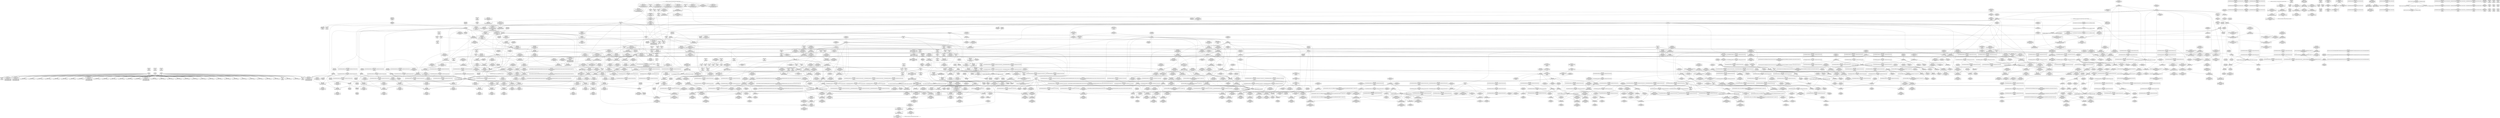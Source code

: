 digraph {
	CE0x45aef80 [shape=record,shape=Mrecord,label="{CE0x45aef80|i8_0|*Constant*|*SummSource*}"]
	CE0x45b9880 [shape=record,shape=Mrecord,label="{CE0x45b9880|task_sid:tmp12|security/selinux/hooks.c,208|*SummSink*}"]
	CE0x459c620 [shape=record,shape=Mrecord,label="{CE0x459c620|GLOBAL:rcu_read_unlock|*Constant*|*SummSink*}"]
	CE0x45c39d0 [shape=record,shape=Mrecord,label="{CE0x45c39d0|i64*_getelementptr_inbounds_(_11_x_i64_,_11_x_i64_*___llvm_gcov_ctr132,_i64_0,_i64_1)|*Constant*|*SummSink*}"]
	CE0x4669780 [shape=record,shape=Mrecord,label="{CE0x4669780|__rcu_read_unlock:tmp|*SummSink*}"]
	CE0x4537660 [shape=record,shape=Mrecord,label="{CE0x4537660|sock_has_perm:sk|Function::sock_has_perm&Arg::sk::}"]
	CE0x45490f0 [shape=record,shape=Mrecord,label="{CE0x45490f0|rcu_read_unlock:tmp15|include/linux/rcupdate.h,933|*SummSource*}"]
	CE0x4649560 [shape=record,shape=Mrecord,label="{CE0x4649560|i32_0|*Constant*}"]
	CE0x4688c70 [shape=record,shape=Mrecord,label="{CE0x4688c70|_call_void_mcount()_#3}"]
	CE0x45dc540 [shape=record,shape=Mrecord,label="{CE0x45dc540|__rcu_read_unlock:tmp4|include/linux/rcupdate.h,244|*SummSource*}"]
	CE0x45bccc0 [shape=record,shape=Mrecord,label="{CE0x45bccc0|i64*_getelementptr_inbounds_(_13_x_i64_,_13_x_i64_*___llvm_gcov_ctr126,_i64_0,_i64_1)|*Constant*}"]
	CE0x45207c0 [shape=record,shape=Mrecord,label="{CE0x45207c0|GLOBAL:rcu_lock_acquire|*Constant*|*SummSink*}"]
	CE0x463a790 [shape=record,shape=Mrecord,label="{CE0x463a790|__preempt_count_sub:tmp6|./arch/x86/include/asm/preempt.h,78}"]
	CE0x45988e0 [shape=record,shape=Mrecord,label="{CE0x45988e0|task_sid:call7|security/selinux/hooks.c,208|*SummSink*}"]
	CE0x45a21e0 [shape=record,shape=Mrecord,label="{CE0x45a21e0|sock_has_perm:sclass|security/selinux/hooks.c,3976}"]
	CE0x4538240 [shape=record,shape=Mrecord,label="{CE0x4538240|selinux_socket_listen:tmp4|*LoadInst*|security/selinux/hooks.c,4189|*SummSource*}"]
	CE0x464ae90 [shape=record,shape=Mrecord,label="{CE0x464ae90|i64*_getelementptr_inbounds_(_4_x_i64_,_4_x_i64_*___llvm_gcov_ctr135,_i64_0,_i64_0)|*Constant*}"]
	CE0x45a1a70 [shape=record,shape=Mrecord,label="{CE0x45a1a70|sock_has_perm:tmp16|security/selinux/hooks.c,3976}"]
	CE0x45d5510 [shape=record,shape=Mrecord,label="{CE0x45d5510|i64*_getelementptr_inbounds_(_4_x_i64_,_4_x_i64_*___llvm_gcov_ctr130,_i64_0,_i64_0)|*Constant*|*SummSource*}"]
	CE0x45a8560 [shape=record,shape=Mrecord,label="{CE0x45a8560|GLOBAL:task_sid|*Constant*|*SummSink*}"]
	CE0x4561ac0 [shape=record,shape=Mrecord,label="{CE0x4561ac0|rcu_read_lock:tmp8|include/linux/rcupdate.h,882}"]
	CE0x45f6680 [shape=record,shape=Mrecord,label="{CE0x45f6680|_call_void_lockdep_rcu_suspicious(i8*_getelementptr_inbounds_(_25_x_i8_,_25_x_i8_*_.str45,_i32_0,_i32_0),_i32_883,_i8*_getelementptr_inbounds_(_42_x_i8_,_42_x_i8_*_.str46,_i32_0,_i32_0))_#10,_!dbg_!27728|include/linux/rcupdate.h,882|*SummSink*}"]
	CE0x4593b80 [shape=record,shape=Mrecord,label="{CE0x4593b80|i8*_getelementptr_inbounds_(_25_x_i8_,_25_x_i8_*_.str3,_i32_0,_i32_0)|*Constant*|*SummSource*}"]
	CE0x4548b20 [shape=record,shape=Mrecord,label="{CE0x4548b20|rcu_read_unlock:tmp14|include/linux/rcupdate.h,933}"]
	CE0x460b5f0 [shape=record,shape=Mrecord,label="{CE0x460b5f0|rcu_lock_acquire:tmp4|include/linux/rcupdate.h,418}"]
	CE0x4600fd0 [shape=record,shape=Mrecord,label="{CE0x4600fd0|rcu_read_unlock:call|include/linux/rcupdate.h,933|*SummSink*}"]
	CE0x45b9590 [shape=record,shape=Mrecord,label="{CE0x45b9590|_call_void___rcu_read_lock()_#10,_!dbg_!27710|include/linux/rcupdate.h,879|*SummSource*}"]
	CE0x464dd90 [shape=record,shape=Mrecord,label="{CE0x464dd90|__rcu_read_unlock:tmp6|include/linux/rcupdate.h,245|*SummSink*}"]
	CE0x45ab9a0 [shape=record,shape=Mrecord,label="{CE0x45ab9a0|sock_has_perm:cmp|security/selinux/hooks.c,3969|*SummSource*}"]
	CE0x45e1420 [shape=record,shape=Mrecord,label="{CE0x45e1420|i64*_getelementptr_inbounds_(_4_x_i64_,_4_x_i64_*___llvm_gcov_ctr130,_i64_0,_i64_0)|*Constant*}"]
	CE0x45f8390 [shape=record,shape=Mrecord,label="{CE0x45f8390|i64*_getelementptr_inbounds_(_11_x_i64_,_11_x_i64_*___llvm_gcov_ctr127,_i64_0,_i64_9)|*Constant*}"]
	CE0x45cef10 [shape=record,shape=Mrecord,label="{CE0x45cef10|__preempt_count_sub:entry|*SummSource*}"]
	CE0x460a2f0 [shape=record,shape=Mrecord,label="{CE0x460a2f0|rcu_read_unlock:bb|*SummSource*}"]
	CE0x45ee080 [shape=record,shape=Mrecord,label="{CE0x45ee080|rcu_read_lock:land.lhs.true}"]
	CE0x451cb90 [shape=record,shape=Mrecord,label="{CE0x451cb90|i64*_getelementptr_inbounds_(_2_x_i64_,_2_x_i64_*___llvm_gcov_ctr359,_i64_0,_i64_1)|*Constant*|*SummSink*}"]
	CE0x45ad5a0 [shape=record,shape=Mrecord,label="{CE0x45ad5a0|sock_has_perm:tmp11|security/selinux/hooks.c,3970}"]
	CE0x4563210 [shape=record,shape=Mrecord,label="{CE0x4563210|task_sid:if.end|*SummSink*}"]
	CE0x45bc400 [shape=record,shape=Mrecord,label="{CE0x45bc400|task_sid:call|security/selinux/hooks.c,208|*SummSource*}"]
	CE0x45c23c0 [shape=record,shape=Mrecord,label="{CE0x45c23c0|i64_3|*Constant*|*SummSink*}"]
	CE0x45ee230 [shape=record,shape=Mrecord,label="{CE0x45ee230|i64*_getelementptr_inbounds_(_11_x_i64_,_11_x_i64_*___llvm_gcov_ctr127,_i64_0,_i64_0)|*Constant*}"]
	CE0x45c1500 [shape=record,shape=Mrecord,label="{CE0x45c1500|task_sid:do.end}"]
	CE0x45bf7b0 [shape=record,shape=Mrecord,label="{CE0x45bf7b0|rcu_read_lock:tmp7|include/linux/rcupdate.h,882}"]
	CE0x45f3910 [shape=record,shape=Mrecord,label="{CE0x45f3910|__preempt_count_add:tmp5|./arch/x86/include/asm/preempt.h,72}"]
	CE0x45aa2e0 [shape=record,shape=Mrecord,label="{CE0x45aa2e0|sock_has_perm:call|security/selinux/hooks.c,3967|*SummSource*}"]
	CE0x451c820 [shape=record,shape=Mrecord,label="{CE0x451c820|selinux_socket_listen:tmp1|*SummSink*}"]
	CE0x45d42a0 [shape=record,shape=Mrecord,label="{CE0x45d42a0|_ret_void,_!dbg_!27717|include/linux/rcupdate.h,245|*SummSink*}"]
	CE0x4604710 [shape=record,shape=Mrecord,label="{CE0x4604710|GLOBAL:lock_acquire|*Constant*}"]
	CE0x45a57a0 [shape=record,shape=Mrecord,label="{CE0x45a57a0|task_sid:land.lhs.true2|*SummSink*}"]
	CE0x4648240 [shape=record,shape=Mrecord,label="{CE0x4648240|i32_2|*Constant*}"]
	CE0x4538370 [shape=record,shape=Mrecord,label="{CE0x4538370|selinux_socket_listen:call1|security/selinux/hooks.c,4189}"]
	CE0x45f7e50 [shape=record,shape=Mrecord,label="{CE0x45f7e50|i8*_getelementptr_inbounds_(_42_x_i8_,_42_x_i8_*_.str46,_i32_0,_i32_0)|*Constant*}"]
	CE0x4543920 [shape=record,shape=Mrecord,label="{CE0x4543920|sock_has_perm:bb|*SummSource*}"]
	CE0x453f490 [shape=record,shape=Mrecord,label="{CE0x453f490|_call_void_rcu_lock_acquire(%struct.lockdep_map*_rcu_lock_map)_#10,_!dbg_!27711|include/linux/rcupdate.h,881|*SummSource*}"]
	CE0x45a8640 [shape=record,shape=Mrecord,label="{CE0x45a8640|task_sid:entry}"]
	CE0x464a210 [shape=record,shape=Mrecord,label="{CE0x464a210|_call_void___preempt_count_sub(i32_1)_#10,_!dbg_!27715|include/linux/rcupdate.h,244}"]
	CE0x4605b70 [shape=record,shape=Mrecord,label="{CE0x4605b70|i64*_getelementptr_inbounds_(_4_x_i64_,_4_x_i64_*___llvm_gcov_ctr130,_i64_0,_i64_2)|*Constant*|*SummSource*}"]
	CE0x464e130 [shape=record,shape=Mrecord,label="{CE0x464e130|__rcu_read_unlock:tmp7|include/linux/rcupdate.h,245|*SummSource*}"]
	CE0x451c170 [shape=record,shape=Mrecord,label="{CE0x451c170|selinux_socket_listen:bb|*SummSource*}"]
	CE0x45c3540 [shape=record,shape=Mrecord,label="{CE0x45c3540|i64*_getelementptr_inbounds_(_4_x_i64_,_4_x_i64_*___llvm_gcov_ctr130,_i64_0,_i64_1)|*Constant*|*SummSink*}"]
	CE0x45dd380 [shape=record,shape=Mrecord,label="{CE0x45dd380|i64*_getelementptr_inbounds_(_4_x_i64_,_4_x_i64_*___llvm_gcov_ctr128,_i64_0,_i64_1)|*Constant*}"]
	CE0x45d33a0 [shape=record,shape=Mrecord,label="{CE0x45d33a0|_call_void___rcu_read_unlock()_#10,_!dbg_!27734|include/linux/rcupdate.h,937}"]
	CE0x45e2f10 [shape=record,shape=Mrecord,label="{CE0x45e2f10|rcu_lock_acquire:bb|*SummSource*}"]
	CE0x46094a0 [shape=record,shape=Mrecord,label="{CE0x46094a0|rcu_lock_acquire:tmp5|include/linux/rcupdate.h,418|*SummSource*}"]
	CE0x45398e0 [shape=record,shape=Mrecord,label="{CE0x45398e0|sock_has_perm:if.end}"]
	CE0x467ab40 [shape=record,shape=Mrecord,label="{CE0x467ab40|i64*_getelementptr_inbounds_(_4_x_i64_,_4_x_i64_*___llvm_gcov_ctr129,_i64_0,_i64_1)|*Constant*|*SummSink*}"]
	CE0x4599ca0 [shape=record,shape=Mrecord,label="{CE0x4599ca0|_ret_void,_!dbg_!27735|include/linux/rcupdate.h,938|*SummSink*}"]
	CE0x45f8d60 [shape=record,shape=Mrecord,label="{CE0x45f8d60|rcu_read_lock:tmp19|include/linux/rcupdate.h,882|*SummSink*}"]
	CE0x45aeeb0 [shape=record,shape=Mrecord,label="{CE0x45aeeb0|i8_0|*Constant*}"]
	CE0x464e7f0 [shape=record,shape=Mrecord,label="{CE0x464e7f0|__preempt_count_sub:val|Function::__preempt_count_sub&Arg::val::|*SummSource*}"]
	CE0x4640870 [shape=record,shape=Mrecord,label="{CE0x4640870|__preempt_count_sub:tmp5|./arch/x86/include/asm/preempt.h,77|*SummSource*}"]
	CE0x45d65d0 [shape=record,shape=Mrecord,label="{CE0x45d65d0|__rcu_read_unlock:bb|*SummSink*}"]
	CE0x45be190 [shape=record,shape=Mrecord,label="{CE0x45be190|i64*_getelementptr_inbounds_(_2_x_i64_,_2_x_i64_*___llvm_gcov_ctr131,_i64_0,_i64_1)|*Constant*|*SummSource*}"]
	CE0x45a3ce0 [shape=record,shape=Mrecord,label="{CE0x45a3ce0|avc_has_perm:requested|Function::avc_has_perm&Arg::requested::|*SummSource*}"]
	CE0x45dc140 [shape=record,shape=Mrecord,label="{CE0x45dc140|rcu_lock_release:__here|*SummSource*}"]
	CE0x45fbdc0 [shape=record,shape=Mrecord,label="{CE0x45fbdc0|__rcu_read_lock:bb|*SummSource*}"]
	CE0x45a00b0 [shape=record,shape=Mrecord,label="{CE0x45a00b0|sock_has_perm:net3|security/selinux/hooks.c,3974}"]
	CE0x459c780 [shape=record,shape=Mrecord,label="{CE0x459c780|rcu_read_unlock:entry|*SummSource*}"]
	CE0x45e42d0 [shape=record,shape=Mrecord,label="{CE0x45e42d0|GLOBAL:rcu_lock_map|Global_var:rcu_lock_map|*SummSink*}"]
	CE0x45d43a0 [shape=record,shape=Mrecord,label="{CE0x45d43a0|__rcu_read_lock:do.end}"]
	CE0x4564fa0 [shape=record,shape=Mrecord,label="{CE0x4564fa0|_ret_void,_!dbg_!27717|include/linux/rcupdate.h,419}"]
	CE0x4520f50 [shape=record,shape=Mrecord,label="{CE0x4520f50|sock_has_perm:entry|*SummSource*}"]
	CE0x4597c00 [shape=record,shape=Mrecord,label="{CE0x4597c00|i64*_getelementptr_inbounds_(_13_x_i64_,_13_x_i64_*___llvm_gcov_ctr126,_i64_0,_i64_12)|*Constant*|*SummSink*}"]
	CE0x45a51e0 [shape=record,shape=Mrecord,label="{CE0x45a51e0|task_sid:if.end|*SummSource*}"]
	CE0x45e4a40 [shape=record,shape=Mrecord,label="{CE0x45e4a40|i64_3|*Constant*}"]
	CE0x45d61a0 [shape=record,shape=Mrecord,label="{CE0x45d61a0|i8*_undef|*Constant*}"]
	CE0x4606680 [shape=record,shape=Mrecord,label="{CE0x4606680|_call_void_mcount()_#3|*SummSource*}"]
	CE0x4592f60 [shape=record,shape=Mrecord,label="{CE0x4592f60|task_sid:tmp22|security/selinux/hooks.c,208|*SummSink*}"]
	CE0x45e4ab0 [shape=record,shape=Mrecord,label="{CE0x45e4ab0|i64_2|*Constant*}"]
	CE0x4543d20 [shape=record,shape=Mrecord,label="{CE0x4543d20|i32_1|*Constant*}"]
	CE0x45bca90 [shape=record,shape=Mrecord,label="{CE0x45bca90|task_sid:tmp1}"]
	CE0x4598e10 [shape=record,shape=Mrecord,label="{CE0x4598e10|GLOBAL:cred_sid|*Constant*|*SummSink*}"]
	CE0x4563120 [shape=record,shape=Mrecord,label="{CE0x4563120|task_sid:do.end6|*SummSource*}"]
	CE0x45bec70 [shape=record,shape=Mrecord,label="{CE0x45bec70|task_sid:tmp8|security/selinux/hooks.c,208|*SummSink*}"]
	CE0x45a4090 [shape=record,shape=Mrecord,label="{CE0x45a4090|avc_has_perm:auditdata|Function::avc_has_perm&Arg::auditdata::}"]
	CE0x463c460 [shape=record,shape=Mrecord,label="{CE0x463c460|__preempt_count_add:tmp1|*SummSink*}"]
	CE0x451f2d0 [shape=record,shape=Mrecord,label="{CE0x451f2d0|sock_has_perm:net|security/selinux/hooks.c, 3966|*SummSource*}"]
	CE0x460be90 [shape=record,shape=Mrecord,label="{CE0x460be90|i64*_getelementptr_inbounds_(_11_x_i64_,_11_x_i64_*___llvm_gcov_ctr132,_i64_0,_i64_8)|*Constant*|*SummSink*}"]
	CE0x45d5b20 [shape=record,shape=Mrecord,label="{CE0x45d5b20|rcu_lock_release:tmp6}"]
	CE0x45929e0 [shape=record,shape=Mrecord,label="{CE0x45929e0|i64*_getelementptr_inbounds_(_13_x_i64_,_13_x_i64_*___llvm_gcov_ctr126,_i64_0,_i64_10)|*Constant*}"]
	CE0x45c7a70 [shape=record,shape=Mrecord,label="{CE0x45c7a70|rcu_read_lock:tmp5|include/linux/rcupdate.h,882}"]
	CE0x456da90 [shape=record,shape=Mrecord,label="{CE0x456da90|i8_2|*Constant*}"]
	CE0x45f6060 [shape=record,shape=Mrecord,label="{CE0x45f6060|_call_void_lockdep_rcu_suspicious(i8*_getelementptr_inbounds_(_25_x_i8_,_25_x_i8_*_.str45,_i32_0,_i32_0),_i32_883,_i8*_getelementptr_inbounds_(_42_x_i8_,_42_x_i8_*_.str46,_i32_0,_i32_0))_#10,_!dbg_!27728|include/linux/rcupdate.h,882}"]
	CE0x45250e0 [shape=record,shape=Mrecord,label="{CE0x45250e0|get_current:bb|*SummSink*}"]
	CE0x459e360 [shape=record,shape=Mrecord,label="{CE0x459e360|i8_2|*Constant*|*SummSource*}"]
	CE0x45953a0 [shape=record,shape=Mrecord,label="{CE0x45953a0|task_sid:tmp17|security/selinux/hooks.c,208|*SummSource*}"]
	CE0x4646aa0 [shape=record,shape=Mrecord,label="{CE0x4646aa0|__preempt_count_add:tmp2|*SummSink*}"]
	CE0x45a2f30 [shape=record,shape=Mrecord,label="{CE0x45a2f30|rcu_read_lock:tobool1|include/linux/rcupdate.h,882|*SummSink*}"]
	CE0x4596650 [shape=record,shape=Mrecord,label="{CE0x4596650|i64*_getelementptr_inbounds_(_13_x_i64_,_13_x_i64_*___llvm_gcov_ctr126,_i64_0,_i64_11)|*Constant*}"]
	CE0x45370d0 [shape=record,shape=Mrecord,label="{CE0x45370d0|GLOBAL:sock_has_perm|*Constant*}"]
	CE0x45ece60 [shape=record,shape=Mrecord,label="{CE0x45ece60|rcu_read_lock:tmp17|include/linux/rcupdate.h,882}"]
	CE0x459fde0 [shape=record,shape=Mrecord,label="{CE0x459fde0|sock_has_perm:u2|security/selinux/hooks.c,3974|*SummSink*}"]
	CE0x45f9260 [shape=record,shape=Mrecord,label="{CE0x45f9260|rcu_read_lock:tmp20|include/linux/rcupdate.h,882|*SummSink*}"]
	CE0x4600f60 [shape=record,shape=Mrecord,label="{CE0x4600f60|rcu_read_unlock:call|include/linux/rcupdate.h,933|*SummSource*}"]
	CE0x45235b0 [shape=record,shape=Mrecord,label="{CE0x45235b0|task_sid:tobool1|security/selinux/hooks.c,208}"]
	CE0x4529010 [shape=record,shape=Mrecord,label="{CE0x4529010|selinux_socket_listen:entry|*SummSource*}"]
	CE0x45be4e0 [shape=record,shape=Mrecord,label="{CE0x45be4e0|i64_3|*Constant*}"]
	CE0x4648510 [shape=record,shape=Mrecord,label="{CE0x4648510|i64*_getelementptr_inbounds_(_4_x_i64_,_4_x_i64_*___llvm_gcov_ctr130,_i64_0,_i64_3)|*Constant*}"]
	CE0x451c8d0 [shape=record,shape=Mrecord,label="{CE0x451c8d0|selinux_socket_listen:bb}"]
	CE0x4599b90 [shape=record,shape=Mrecord,label="{CE0x4599b90|_ret_void,_!dbg_!27735|include/linux/rcupdate.h,938|*SummSource*}"]
	CE0x45c7280 [shape=record,shape=Mrecord,label="{CE0x45c7280|rcu_read_unlock:land.lhs.true}"]
	CE0x4537b40 [shape=record,shape=Mrecord,label="{CE0x4537b40|avc_has_perm:tclass|Function::avc_has_perm&Arg::tclass::|*SummSink*}"]
	CE0x464df90 [shape=record,shape=Mrecord,label="{CE0x464df90|__preempt_count_add:do.end}"]
	CE0x451cd60 [shape=record,shape=Mrecord,label="{CE0x451cd60|_call_void_mcount()_#3}"]
	CE0x463b510 [shape=record,shape=Mrecord,label="{CE0x463b510|i64*_getelementptr_inbounds_(_4_x_i64_,_4_x_i64_*___llvm_gcov_ctr129,_i64_0,_i64_0)|*Constant*|*SummSink*}"]
	CE0x459d130 [shape=record,shape=Mrecord,label="{CE0x459d130|i64*_getelementptr_inbounds_(_6_x_i64_,_6_x_i64_*___llvm_gcov_ctr327,_i64_0,_i64_3)|*Constant*|*SummSink*}"]
	CE0x45e5cc0 [shape=record,shape=Mrecord,label="{CE0x45e5cc0|__preempt_count_add:entry|*SummSource*}"]
	CE0x463a1c0 [shape=record,shape=Mrecord,label="{CE0x463a1c0|__preempt_count_sub:do.end|*SummSink*}"]
	CE0x4601340 [shape=record,shape=Mrecord,label="{CE0x4601340|_ret_void,_!dbg_!27719|./arch/x86/include/asm/preempt.h,73|*SummSource*}"]
	CE0x45a8320 [shape=record,shape=Mrecord,label="{CE0x45a8320|i64_56|*Constant*|*SummSink*}"]
	CE0x45e1660 [shape=record,shape=Mrecord,label="{CE0x45e1660|rcu_lock_acquire:bb|*SummSink*}"]
	CE0x464a520 [shape=record,shape=Mrecord,label="{CE0x464a520|__rcu_read_unlock:do.body}"]
	CE0x45dadb0 [shape=record,shape=Mrecord,label="{CE0x45dadb0|GLOBAL:__preempt_count_sub|*Constant*}"]
	CE0x45bfca0 [shape=record,shape=Mrecord,label="{CE0x45bfca0|task_sid:land.lhs.true}"]
	CE0x4634320 [shape=record,shape=Mrecord,label="{CE0x4634320|_call_void_lock_release(%struct.lockdep_map*_%map,_i32_1,_i64_ptrtoint_(i8*_blockaddress(_rcu_lock_release,_%__here)_to_i64))_#10,_!dbg_!27716|include/linux/rcupdate.h,423|*SummSource*}"]
	CE0x4667a80 [shape=record,shape=Mrecord,label="{CE0x4667a80|__preempt_count_sub:tmp5|./arch/x86/include/asm/preempt.h,77|*SummSink*}"]
	CE0x45b7a90 [shape=record,shape=Mrecord,label="{CE0x45b7a90|i64*_getelementptr_inbounds_(_13_x_i64_,_13_x_i64_*___llvm_gcov_ctr126,_i64_0,_i64_1)|*Constant*|*SummSink*}"]
	CE0x45b9c00 [shape=record,shape=Mrecord,label="{CE0x45b9c00|task_sid:tmp13|security/selinux/hooks.c,208|*SummSource*}"]
	CE0x4590e30 [shape=record,shape=Mrecord,label="{CE0x4590e30|_call_void_lockdep_rcu_suspicious(i8*_getelementptr_inbounds_(_25_x_i8_,_25_x_i8_*_.str3,_i32_0,_i32_0),_i32_208,_i8*_getelementptr_inbounds_(_41_x_i8_,_41_x_i8_*_.str44,_i32_0,_i32_0))_#10,_!dbg_!27732|security/selinux/hooks.c,208|*SummSink*}"]
	CE0x46126a0 [shape=record,shape=Mrecord,label="{CE0x46126a0|GLOBAL:__rcu_read_unlock|*Constant*}"]
	CE0x45d81a0 [shape=record,shape=Mrecord,label="{CE0x45d81a0|i64*_getelementptr_inbounds_(_4_x_i64_,_4_x_i64_*___llvm_gcov_ctr128,_i64_0,_i64_0)|*Constant*|*SummSink*}"]
	CE0x451fbe0 [shape=record,shape=Mrecord,label="{CE0x451fbe0|rcu_read_lock:do.end}"]
	CE0x45ed450 [shape=record,shape=Mrecord,label="{CE0x45ed450|rcu_read_unlock:tmp1|*SummSource*}"]
	CE0x460f400 [shape=record,shape=Mrecord,label="{CE0x460f400|rcu_read_unlock:tmp17|include/linux/rcupdate.h,933|*SummSource*}"]
	CE0x45c1300 [shape=record,shape=Mrecord,label="{CE0x45c1300|task_sid:if.then|*SummSource*}"]
	CE0x45a54d0 [shape=record,shape=Mrecord,label="{CE0x45a54d0|task_sid:do.body|*SummSink*}"]
	CE0x45c1650 [shape=record,shape=Mrecord,label="{CE0x45c1650|GLOBAL:__preempt_count_add|*Constant*}"]
	CE0x454bce0 [shape=record,shape=Mrecord,label="{CE0x454bce0|task_sid:tmp9|security/selinux/hooks.c,208|*SummSource*}"]
	CE0x45959a0 [shape=record,shape=Mrecord,label="{CE0x45959a0|i64*_getelementptr_inbounds_(_13_x_i64_,_13_x_i64_*___llvm_gcov_ctr126,_i64_0,_i64_8)|*Constant*|*SummSink*}"]
	CE0x45a2ea0 [shape=record,shape=Mrecord,label="{CE0x45a2ea0|rcu_read_lock:tobool1|include/linux/rcupdate.h,882|*SummSource*}"]
	CE0x4598000 [shape=record,shape=Mrecord,label="{CE0x4598000|task_sid:tmp27|security/selinux/hooks.c,208|*SummSource*}"]
	CE0x4598350 [shape=record,shape=Mrecord,label="{CE0x4598350|task_sid:tmp27|security/selinux/hooks.c,208|*SummSink*}"]
	CE0x460df20 [shape=record,shape=Mrecord,label="{CE0x460df20|rcu_read_unlock:tmp19|include/linux/rcupdate.h,933|*SummSource*}"]
	CE0x46043a0 [shape=record,shape=Mrecord,label="{CE0x46043a0|rcu_read_unlock:tmp5|include/linux/rcupdate.h,933|*SummSink*}"]
	CE0x45bb5d0 [shape=record,shape=Mrecord,label="{CE0x45bb5d0|task_sid:tmp12|security/selinux/hooks.c,208}"]
	CE0x452e3c0 [shape=record,shape=Mrecord,label="{CE0x452e3c0|sock_has_perm:net|security/selinux/hooks.c, 3966}"]
	CE0x456cd30 [shape=record,shape=Mrecord,label="{CE0x456cd30|sock_has_perm:tmp14|security/selinux/hooks.c,3972|*SummSource*}"]
	CE0x45a73b0 [shape=record,shape=Mrecord,label="{CE0x45a73b0|8:_%struct.sock*,_:_SCME_45,46_}"]
	CE0x4536030 [shape=record,shape=Mrecord,label="{CE0x4536030|COLLAPSED:_GCMRE___llvm_gcov_ctr98_internal_global_2_x_i64_zeroinitializer:_elem_0:default:}"]
	CE0x4535be0 [shape=record,shape=Mrecord,label="{CE0x4535be0|%struct.task_struct*_(%struct.task_struct**)*_asm_movq_%gs:$_1:P_,$0_,_r,im,_dirflag_,_fpsr_,_flags_|*SummSource*}"]
	CE0x45bbb90 [shape=record,shape=Mrecord,label="{CE0x45bbb90|task_sid:tmp12|security/selinux/hooks.c,208|*SummSource*}"]
	CE0x45ad680 [shape=record,shape=Mrecord,label="{CE0x45ad680|sock_has_perm:tmp11|security/selinux/hooks.c,3970|*SummSink*}"]
	CE0x45fef10 [shape=record,shape=Mrecord,label="{CE0x45fef10|rcu_lock_release:tmp2}"]
	CE0x45d7ce0 [shape=record,shape=Mrecord,label="{CE0x45d7ce0|__preempt_count_add:bb|*SummSink*}"]
	CE0x45bd9e0 [shape=record,shape=Mrecord,label="{CE0x45bd9e0|GLOBAL:__llvm_gcov_ctr127|Global_var:__llvm_gcov_ctr127}"]
	CE0x45aed10 [shape=record,shape=Mrecord,label="{CE0x45aed10|sock_has_perm:tmp5|security/selinux/hooks.c,3966|*SummSink*}"]
	CE0x454d350 [shape=record,shape=Mrecord,label="{CE0x454d350|sock_has_perm:if.end|*SummSource*}"]
	CE0x45a7c00 [shape=record,shape=Mrecord,label="{CE0x45a7c00|8:_%struct.sock*,_:_SCME_52,53_}"]
	CE0x45bfae0 [shape=record,shape=Mrecord,label="{CE0x45bfae0|rcu_read_lock:tmp7|include/linux/rcupdate.h,882|*SummSink*}"]
	CE0x4561950 [shape=record,shape=Mrecord,label="{CE0x4561950|GLOBAL:rcu_read_lock.__warned|Global_var:rcu_read_lock.__warned|*SummSink*}"]
	CE0x464e2a0 [shape=record,shape=Mrecord,label="{CE0x464e2a0|__rcu_read_unlock:tmp7|include/linux/rcupdate.h,245|*SummSink*}"]
	CE0x453df70 [shape=record,shape=Mrecord,label="{CE0x453df70|sock_has_perm:entry|*SummSink*}"]
	CE0x45e6ba0 [shape=record,shape=Mrecord,label="{CE0x45e6ba0|rcu_lock_acquire:entry|*SummSource*}"]
	"CONST[source:0(mediator),value:0(static)][purpose:{operation}]"
	CE0x45d1940 [shape=record,shape=Mrecord,label="{CE0x45d1940|task_sid:tmp19|security/selinux/hooks.c,208}"]
	CE0x46055b0 [shape=record,shape=Mrecord,label="{CE0x46055b0|_call_void_mcount()_#3|*SummSource*}"]
	CE0x45ed3a0 [shape=record,shape=Mrecord,label="{CE0x45ed3a0|rcu_read_lock:tmp18|include/linux/rcupdate.h,882|*SummSource*}"]
	CE0x4513980 [shape=record,shape=Mrecord,label="{CE0x4513980|sock_has_perm:perms|Function::sock_has_perm&Arg::perms::|*SummSource*}"]
	CE0x45ae6b0 [shape=record,shape=Mrecord,label="{CE0x45ae6b0|sock_has_perm:tmp4|security/selinux/hooks.c,3966}"]
	CE0x453a950 [shape=record,shape=Mrecord,label="{CE0x453a950|__rcu_read_lock:tmp3}"]
	CE0x4646410 [shape=record,shape=Mrecord,label="{CE0x4646410|i64*_getelementptr_inbounds_(_4_x_i64_,_4_x_i64_*___llvm_gcov_ctr129,_i64_0,_i64_3)|*Constant*}"]
	CE0x4612270 [shape=record,shape=Mrecord,label="{CE0x4612270|rcu_lock_release:map|Function::rcu_lock_release&Arg::map::}"]
	CE0x464b0f0 [shape=record,shape=Mrecord,label="{CE0x464b0f0|i64*_getelementptr_inbounds_(_4_x_i64_,_4_x_i64_*___llvm_gcov_ctr135,_i64_0,_i64_0)|*Constant*|*SummSource*}"]
	CE0x4601530 [shape=record,shape=Mrecord,label="{CE0x4601530|rcu_read_unlock:tmp11|include/linux/rcupdate.h,933}"]
	CE0x46483b0 [shape=record,shape=Mrecord,label="{CE0x46483b0|%struct.lockdep_map*_null|*Constant*}"]
	CE0x460a1c0 [shape=record,shape=Mrecord,label="{CE0x460a1c0|rcu_read_unlock:bb}"]
	CE0x45f3ad0 [shape=record,shape=Mrecord,label="{CE0x45f3ad0|__preempt_count_add:tmp5|./arch/x86/include/asm/preempt.h,72|*SummSource*}"]
	CE0x45920e0 [shape=record,shape=Mrecord,label="{CE0x45920e0|task_sid:tmp20|security/selinux/hooks.c,208|*SummSource*}"]
	CE0x4633f30 [shape=record,shape=Mrecord,label="{CE0x4633f30|rcu_lock_release:tmp5|include/linux/rcupdate.h,423}"]
	CE0x4593a00 [shape=record,shape=Mrecord,label="{CE0x4593a00|GLOBAL:lockdep_rcu_suspicious|*Constant*|*SummSink*}"]
	CE0x4602df0 [shape=record,shape=Mrecord,label="{CE0x4602df0|rcu_lock_acquire:tmp1|*SummSink*}"]
	CE0x4591720 [shape=record,shape=Mrecord,label="{CE0x4591720|i64*_getelementptr_inbounds_(_13_x_i64_,_13_x_i64_*___llvm_gcov_ctr126,_i64_0,_i64_9)|*Constant*}"]
	CE0x459f740 [shape=record,shape=Mrecord,label="{CE0x459f740|sock_has_perm:net1|security/selinux/hooks.c,3973|*SummSource*}"]
	CE0x4591280 [shape=record,shape=Mrecord,label="{CE0x4591280|i8*_getelementptr_inbounds_(_41_x_i8_,_41_x_i8_*_.str44,_i32_0,_i32_0)|*Constant*|*SummSink*}"]
	CE0x464e620 [shape=record,shape=Mrecord,label="{CE0x464e620|__preempt_count_add:do.end|*SummSink*}"]
	CE0x45a81f0 [shape=record,shape=Mrecord,label="{CE0x45a81f0|i64_56|*Constant*|*SummSource*}"]
	CE0x451cff0 [shape=record,shape=Mrecord,label="{CE0x451cff0|get_current:entry|*SummSink*}"]
	CE0x45b8c70 [shape=record,shape=Mrecord,label="{CE0x45b8c70|cred_sid:tmp3}"]
	CE0x45dbd10 [shape=record,shape=Mrecord,label="{CE0x45dbd10|rcu_lock_release:bb}"]
	CE0x45f9ce0 [shape=record,shape=Mrecord,label="{CE0x45f9ce0|rcu_read_lock:tmp21|include/linux/rcupdate.h,884|*SummSink*}"]
	CE0x45aa3b0 [shape=record,shape=Mrecord,label="{CE0x45aa3b0|sock_has_perm:call|security/selinux/hooks.c,3967|*SummSink*}"]
	CE0x4597ce0 [shape=record,shape=Mrecord,label="{CE0x4597ce0|task_sid:tmp26|security/selinux/hooks.c,208|*SummSink*}"]
	CE0x452a2f0 [shape=record,shape=Mrecord,label="{CE0x452a2f0|get_current:tmp1|*SummSink*}"]
	CE0x4637150 [shape=record,shape=Mrecord,label="{CE0x4637150|i64*_getelementptr_inbounds_(_4_x_i64_,_4_x_i64_*___llvm_gcov_ctr135,_i64_0,_i64_3)|*Constant*}"]
	CE0x460deb0 [shape=record,shape=Mrecord,label="{CE0x460deb0|rcu_read_unlock:tmp19|include/linux/rcupdate.h,933}"]
	CE0x45aa140 [shape=record,shape=Mrecord,label="{CE0x45aa140|i32_8|*Constant*|*SummSink*}"]
	CE0x4638d00 [shape=record,shape=Mrecord,label="{CE0x4638d00|i64*_getelementptr_inbounds_(_4_x_i64_,_4_x_i64_*___llvm_gcov_ctr135,_i64_0,_i64_3)|*Constant*|*SummSink*}"]
	CE0x4593c80 [shape=record,shape=Mrecord,label="{CE0x4593c80|i8*_getelementptr_inbounds_(_25_x_i8_,_25_x_i8_*_.str3,_i32_0,_i32_0)|*Constant*|*SummSink*}"]
	CE0x45ec1f0 [shape=record,shape=Mrecord,label="{CE0x45ec1f0|rcu_read_lock:tmp16|include/linux/rcupdate.h,882|*SummSource*}"]
	CE0x46786c0 [shape=record,shape=Mrecord,label="{CE0x46786c0|_call_void_asm_addl_$1,_%gs:$0_,_*m,ri,*m,_dirflag_,_fpsr_,_flags_(i32*___preempt_count,_i32_%sub,_i32*___preempt_count)_#3,_!dbg_!27717,_!srcloc_!27718|./arch/x86/include/asm/preempt.h,77|*SummSink*}"]
	CE0x4595a70 [shape=record,shape=Mrecord,label="{CE0x4595a70|task_sid:tmp18|security/selinux/hooks.c,208}"]
	CE0x45db340 [shape=record,shape=Mrecord,label="{CE0x45db340|i8*_undef|*Constant*}"]
	CE0x4541a30 [shape=record,shape=Mrecord,label="{CE0x4541a30|selinux_socket_listen:sock|Function::selinux_socket_listen&Arg::sock::|*SummSink*}"]
	CE0x453e390 [shape=record,shape=Mrecord,label="{CE0x453e390|sock_has_perm:tmp9|security/selinux/hooks.c,3969|*SummSink*}"]
	CE0x45ed4c0 [shape=record,shape=Mrecord,label="{CE0x45ed4c0|rcu_read_unlock:tmp1|*SummSink*}"]
	CE0x4565090 [shape=record,shape=Mrecord,label="{CE0x4565090|_ret_void,_!dbg_!27717|include/linux/rcupdate.h,419|*SummSource*}"]
	CE0x45a7280 [shape=record,shape=Mrecord,label="{CE0x45a7280|8:_%struct.sock*,_:_SCME_44,45_}"]
	CE0x45b8e30 [shape=record,shape=Mrecord,label="{CE0x45b8e30|cred_sid:tmp3|*SummSink*}"]
	CE0x3c63100 [shape=record,shape=Mrecord,label="{CE0x3c63100|sock_has_perm:task|Function::sock_has_perm&Arg::task::|*SummSource*}"]
	CE0x4540c50 [shape=record,shape=Mrecord,label="{CE0x4540c50|sock_has_perm:tmp9|security/selinux/hooks.c,3969|*SummSource*}"]
	CE0x4562db0 [shape=record,shape=Mrecord,label="{CE0x4562db0|get_current:tmp1|*SummSource*}"]
	CE0x4669420 [shape=record,shape=Mrecord,label="{CE0x4669420|__preempt_count_add:tmp6|./arch/x86/include/asm/preempt.h,73|*SummSink*}"]
	CE0x45c73a0 [shape=record,shape=Mrecord,label="{CE0x45c73a0|task_sid:land.lhs.true|*SummSink*}"]
	CE0x4611630 [shape=record,shape=Mrecord,label="{CE0x4611630|rcu_lock_release:entry}"]
	CE0x45612f0 [shape=record,shape=Mrecord,label="{CE0x45612f0|cred_sid:tmp5|security/selinux/hooks.c,196|*SummSink*}"]
	CE0x45be2f0 [shape=record,shape=Mrecord,label="{CE0x45be2f0|task_sid:tobool|security/selinux/hooks.c,208|*SummSource*}"]
	CE0x45d7210 [shape=record,shape=Mrecord,label="{CE0x45d7210|__rcu_read_unlock:do.end}"]
	CE0x456d3b0 [shape=record,shape=Mrecord,label="{CE0x456d3b0|sock_has_perm:type|security/selinux/hooks.c,3972|*SummSink*}"]
	CE0x4530e10 [shape=record,shape=Mrecord,label="{CE0x4530e10|GLOBAL:rcu_read_lock|*Constant*|*SummSource*}"]
	CE0x4548570 [shape=record,shape=Mrecord,label="{CE0x4548570|sock_has_perm:tmp19|security/selinux/hooks.c,3977|*SummSink*}"]
	CE0x4561de0 [shape=record,shape=Mrecord,label="{CE0x4561de0|task_sid:tmp2|*SummSource*}"]
	CE0x45ea340 [shape=record,shape=Mrecord,label="{CE0x45ea340|_call_void_mcount()_#3|*SummSource*}"]
	CE0x45bdbc0 [shape=record,shape=Mrecord,label="{CE0x45bdbc0|GLOBAL:task_sid.__warned|Global_var:task_sid.__warned}"]
	CE0x4520910 [shape=record,shape=Mrecord,label="{CE0x4520910|i64*_getelementptr_inbounds_(_13_x_i64_,_13_x_i64_*___llvm_gcov_ctr126,_i64_0,_i64_0)|*Constant*|*SummSource*}"]
	CE0x4590dc0 [shape=record,shape=Mrecord,label="{CE0x4590dc0|_call_void_lockdep_rcu_suspicious(i8*_getelementptr_inbounds_(_25_x_i8_,_25_x_i8_*_.str3,_i32_0,_i32_0),_i32_208,_i8*_getelementptr_inbounds_(_41_x_i8_,_41_x_i8_*_.str44,_i32_0,_i32_0))_#10,_!dbg_!27732|security/selinux/hooks.c,208|*SummSource*}"]
	CE0x4597760 [shape=record,shape=Mrecord,label="{CE0x4597760|i64*_getelementptr_inbounds_(_13_x_i64_,_13_x_i64_*___llvm_gcov_ctr126,_i64_0,_i64_12)|*Constant*}"]
	CE0x45c0dc0 [shape=record,shape=Mrecord,label="{CE0x45c0dc0|rcu_read_lock:tmp5|include/linux/rcupdate.h,882|*SummSource*}"]
	CE0x45b6f40 [shape=record,shape=Mrecord,label="{CE0x45b6f40|rcu_read_unlock:tmp3|*SummSource*}"]
	CE0x459a0c0 [shape=record,shape=Mrecord,label="{CE0x459a0c0|rcu_read_lock:if.end}"]
	CE0x4521770 [shape=record,shape=Mrecord,label="{CE0x4521770|sock_has_perm:sk_security|security/selinux/hooks.c,3964|*SummSink*}"]
	CE0x45c93e0 [shape=record,shape=Mrecord,label="{CE0x45c93e0|_call_void_mcount()_#3|*SummSink*}"]
	CE0x45989b0 [shape=record,shape=Mrecord,label="{CE0x45989b0|GLOBAL:cred_sid|*Constant*|*SummSource*}"]
	CE0x45da1e0 [shape=record,shape=Mrecord,label="{CE0x45da1e0|__preempt_count_add:tmp|*SummSink*}"]
	CE0x45adc10 [shape=record,shape=Mrecord,label="{CE0x45adc10|sock_has_perm:tmp12|security/selinux/hooks.c,3970|*SummSource*}"]
	CE0x46790d0 [shape=record,shape=Mrecord,label="{CE0x46790d0|i64*_getelementptr_inbounds_(_4_x_i64_,_4_x_i64_*___llvm_gcov_ctr135,_i64_0,_i64_2)|*Constant*}"]
	CE0x459fc70 [shape=record,shape=Mrecord,label="{CE0x459fc70|sock_has_perm:u2|security/selinux/hooks.c,3974|*SummSource*}"]
	CE0x45da250 [shape=record,shape=Mrecord,label="{CE0x45da250|__rcu_read_unlock:do.end|*SummSink*}"]
	CE0x46379e0 [shape=record,shape=Mrecord,label="{CE0x46379e0|rcu_lock_release:indirectgoto|*SummSink*}"]
	CE0x4637970 [shape=record,shape=Mrecord,label="{CE0x4637970|rcu_lock_release:indirectgoto|*SummSource*}"]
	CE0x460b6d0 [shape=record,shape=Mrecord,label="{CE0x460b6d0|rcu_lock_acquire:tmp4|include/linux/rcupdate.h,418|*SummSink*}"]
	CE0x456c6e0 [shape=record,shape=Mrecord,label="{CE0x456c6e0|sock_has_perm:tmp13|security/selinux/hooks.c,3972|*SummSource*}"]
	CE0x4646280 [shape=record,shape=Mrecord,label="{CE0x4646280|GLOBAL:__preempt_count|Global_var:__preempt_count|*SummSource*}"]
	CE0x451fd50 [shape=record,shape=Mrecord,label="{CE0x451fd50|i64_7|*Constant*}"]
	CE0x4597240 [shape=record,shape=Mrecord,label="{CE0x4597240|task_sid:tmp25|security/selinux/hooks.c,208|*SummSink*}"]
	CE0x45b15c0 [shape=record,shape=Mrecord,label="{CE0x45b15c0|rcu_read_lock:tmp11|include/linux/rcupdate.h,882}"]
	CE0x45a0860 [shape=record,shape=Mrecord,label="{CE0x45a0860|sock_has_perm:sk4|security/selinux/hooks.c,3974}"]
	CE0x459f6d0 [shape=record,shape=Mrecord,label="{CE0x459f6d0|sock_has_perm:net1|security/selinux/hooks.c,3973}"]
	CE0x459e4a0 [shape=record,shape=Mrecord,label="{CE0x459e4a0|sock_has_perm:u|security/selinux/hooks.c,3973|*SummSink*}"]
	CE0x45d4ac0 [shape=record,shape=Mrecord,label="{CE0x45d4ac0|_call_void_asm_sideeffect_,_memory_,_dirflag_,_fpsr_,_flags_()_#3,_!dbg_!27711,_!srcloc_!27714|include/linux/rcupdate.h,244}"]
	CE0x45c3c10 [shape=record,shape=Mrecord,label="{CE0x45c3c10|task_sid:tmp5|security/selinux/hooks.c,208|*SummSource*}"]
	CE0x453c020 [shape=record,shape=Mrecord,label="{CE0x453c020|_call_void_asm_sideeffect_,_memory_,_dirflag_,_fpsr_,_flags_()_#3,_!dbg_!27714,_!srcloc_!27715|include/linux/rcupdate.h,239|*SummSink*}"]
	CE0x459b950 [shape=record,shape=Mrecord,label="{CE0x459b950|rcu_read_lock:do.body|*SummSink*}"]
	CE0x451eee0 [shape=record,shape=Mrecord,label="{CE0x451eee0|_ret_%struct.task_struct*_%tmp4,_!dbg_!27714|./arch/x86/include/asm/current.h,14}"]
	CE0x4535630 [shape=record,shape=Mrecord,label="{CE0x4535630|i64_1|*Constant*}"]
	CE0x464c840 [shape=record,shape=Mrecord,label="{CE0x464c840|__preempt_count_add:tmp7|./arch/x86/include/asm/preempt.h,73|*SummSource*}"]
	CE0x45f2b60 [shape=record,shape=Mrecord,label="{CE0x45f2b60|i64*_getelementptr_inbounds_(_4_x_i64_,_4_x_i64_*___llvm_gcov_ctr135,_i64_0,_i64_1)|*Constant*}"]
	CE0x45e3aa0 [shape=record,shape=Mrecord,label="{CE0x45e3aa0|i64*_getelementptr_inbounds_(_11_x_i64_,_11_x_i64_*___llvm_gcov_ctr127,_i64_0,_i64_1)|*Constant*}"]
	CE0x4566c50 [shape=record,shape=Mrecord,label="{CE0x4566c50|GLOBAL:__llvm_gcov_ctr327|Global_var:__llvm_gcov_ctr327|*SummSource*}"]
	CE0x45a43d0 [shape=record,shape=Mrecord,label="{CE0x45a43d0|_ret_i32_%retval.0,_!dbg_!27728|security/selinux/avc.c,775|*SummSource*}"]
	CE0x4607f50 [shape=record,shape=Mrecord,label="{CE0x4607f50|_call_void___preempt_count_add(i32_1)_#10,_!dbg_!27711|include/linux/rcupdate.h,239|*SummSink*}"]
	"CONST[source:0(mediator),value:2(dynamic)][purpose:{object}]"
	CE0x45c7e40 [shape=record,shape=Mrecord,label="{CE0x45c7e40|i64_4|*Constant*|*SummSource*}"]
	CE0x4592580 [shape=record,shape=Mrecord,label="{CE0x4592580|task_sid:tmp21|security/selinux/hooks.c,208|*SummSink*}"]
	CE0x45daa40 [shape=record,shape=Mrecord,label="{CE0x45daa40|__preempt_count_add:tmp3}"]
	CE0x45e4820 [shape=record,shape=Mrecord,label="{CE0x45e4820|rcu_read_lock:tobool|include/linux/rcupdate.h,882|*SummSource*}"]
	CE0x45c5610 [shape=record,shape=Mrecord,label="{CE0x45c5610|GLOBAL:__llvm_gcov_ctr126|Global_var:__llvm_gcov_ctr126}"]
	CE0x459bc70 [shape=record,shape=Mrecord,label="{CE0x459bc70|rcu_read_lock:bb|*SummSource*}"]
	CE0x460a4e0 [shape=record,shape=Mrecord,label="{CE0x460a4e0|_call_void_asm_addl_$1,_%gs:$0_,_*m,ri,*m,_dirflag_,_fpsr_,_flags_(i32*___preempt_count,_i32_%val,_i32*___preempt_count)_#3,_!dbg_!27714,_!srcloc_!27717|./arch/x86/include/asm/preempt.h,72|*SummSource*}"]
	CE0x464a6f0 [shape=record,shape=Mrecord,label="{CE0x464a6f0|_call_void_mcount()_#3}"]
	CE0x45a1130 [shape=record,shape=Mrecord,label="{CE0x45a1130|sock_has_perm:sid5|security/selinux/hooks.c,3976|*SummSource*}"]
	CE0x45be410 [shape=record,shape=Mrecord,label="{CE0x45be410|task_sid:tobool|security/selinux/hooks.c,208|*SummSink*}"]
	CE0x45b7800 [shape=record,shape=Mrecord,label="{CE0x45b7800|task_sid:tmp1|*SummSink*}"]
	CE0x45ba370 [shape=record,shape=Mrecord,label="{CE0x45ba370|rcu_read_lock:tobool1|include/linux/rcupdate.h,882}"]
	CE0x4611f90 [shape=record,shape=Mrecord,label="{CE0x4611f90|GLOBAL:rcu_lock_release|*Constant*|*SummSource*}"]
	CE0x459e510 [shape=record,shape=Mrecord,label="{CE0x459e510|i8_2|*Constant*|*SummSink*}"]
	CE0x45c8ae0 [shape=record,shape=Mrecord,label="{CE0x45c8ae0|task_sid:tmp10|security/selinux/hooks.c,208}"]
	CE0x4559710 [shape=record,shape=Mrecord,label="{CE0x4559710|i32_4096|*Constant*|*SummSink*}"]
	CE0x45ac010 [shape=record,shape=Mrecord,label="{CE0x45ac010|sock_has_perm:tmp7|security/selinux/hooks.c,3969|*SummSink*}"]
	CE0x452c850 [shape=record,shape=Mrecord,label="{CE0x452c850|get_current:tmp4|./arch/x86/include/asm/current.h,14}"]
	CE0x4538fb0 [shape=record,shape=Mrecord,label="{CE0x4538fb0|rcu_read_lock:tmp3|*SummSource*}"]
	CE0x45fd1a0 [shape=record,shape=Mrecord,label="{CE0x45fd1a0|rcu_read_unlock:tmp2|*SummSource*}"]
	CE0x45d56d0 [shape=record,shape=Mrecord,label="{CE0x45d56d0|COLLAPSED:_GCMRE___llvm_gcov_ctr130_internal_global_4_x_i64_zeroinitializer:_elem_0:default:}"]
	CE0x45d2c60 [shape=record,shape=Mrecord,label="{CE0x45d2c60|rcu_read_unlock:tobool1|include/linux/rcupdate.h,933|*SummSink*}"]
	CE0x45a2460 [shape=record,shape=Mrecord,label="{CE0x45a2460|sock_has_perm:call6|security/selinux/hooks.c,3976|*SummSource*}"]
	CE0x45253e0 [shape=record,shape=Mrecord,label="{CE0x45253e0|i64_ptrtoint_(i8*_blockaddress(_rcu_lock_release,_%__here)_to_i64)|*Constant*|*SummSource*}"]
	CE0x4638210 [shape=record,shape=Mrecord,label="{CE0x4638210|i64*_getelementptr_inbounds_(_4_x_i64_,_4_x_i64_*___llvm_gcov_ctr133,_i64_0,_i64_0)|*Constant*|*SummSink*}"]
	CE0x45d38b0 [shape=record,shape=Mrecord,label="{CE0x45d38b0|GLOBAL:__rcu_read_unlock|*Constant*|*SummSink*}"]
	CE0x45e6f50 [shape=record,shape=Mrecord,label="{CE0x45e6f50|GLOBAL:rcu_read_unlock.__warned|Global_var:rcu_read_unlock.__warned}"]
	CE0x4667dc0 [shape=record,shape=Mrecord,label="{CE0x4667dc0|i64*_getelementptr_inbounds_(_4_x_i64_,_4_x_i64_*___llvm_gcov_ctr134,_i64_0,_i64_0)|*Constant*}"]
	CE0x45a2590 [shape=record,shape=Mrecord,label="{CE0x45a2590|sock_has_perm:call6|security/selinux/hooks.c,3976|*SummSink*}"]
	CE0x4531140 [shape=record,shape=Mrecord,label="{CE0x4531140|rcu_read_lock:entry|*SummSink*}"]
	CE0x459f350 [shape=record,shape=Mrecord,label="{CE0x459f350|sock_has_perm:sclass|security/selinux/hooks.c,3976|*SummSink*}"]
	CE0x453af80 [shape=record,shape=Mrecord,label="{CE0x453af80|get_current:tmp2|*SummSource*}"]
	CE0x4513280 [shape=record,shape=Mrecord,label="{CE0x4513280|32:_%struct.sock*,_:_CRE_8,16_|*MultipleSource*|Function::selinux_socket_listen&Arg::sock::|security/selinux/hooks.c,4189}"]
	CE0x46029e0 [shape=record,shape=Mrecord,label="{CE0x46029e0|i64*_getelementptr_inbounds_(_11_x_i64_,_11_x_i64_*___llvm_gcov_ctr132,_i64_0,_i64_0)|*Constant*|*SummSink*}"]
	CE0x4595e40 [shape=record,shape=Mrecord,label="{CE0x4595e40|task_sid:tmp23|security/selinux/hooks.c,208|*SummSource*}"]
	CE0x4514150 [shape=record,shape=Mrecord,label="{CE0x4514150|i64*_getelementptr_inbounds_(_2_x_i64_,_2_x_i64_*___llvm_gcov_ctr359,_i64_0,_i64_1)|*Constant*}"]
	CE0x4647370 [shape=record,shape=Mrecord,label="{CE0x4647370|i64*_getelementptr_inbounds_(_4_x_i64_,_4_x_i64_*___llvm_gcov_ctr130,_i64_0,_i64_3)|*Constant*|*SummSource*}"]
	CE0x45d9e30 [shape=record,shape=Mrecord,label="{CE0x45d9e30|i64_1|*Constant*}"]
	CE0x46038b0 [shape=record,shape=Mrecord,label="{CE0x46038b0|__rcu_read_lock:tmp5|include/linux/rcupdate.h,239}"]
	CE0x4634d40 [shape=record,shape=Mrecord,label="{CE0x4634d40|void_(i32*,_i32,_i32*)*_asm_addl_$1,_%gs:$0_,_*m,ri,*m,_dirflag_,_fpsr_,_flags_|*SummSource*}"]
	CE0x4591160 [shape=record,shape=Mrecord,label="{CE0x4591160|i8*_getelementptr_inbounds_(_41_x_i8_,_41_x_i8_*_.str44,_i32_0,_i32_0)|*Constant*}"]
	CE0x45ab480 [shape=record,shape=Mrecord,label="{CE0x45ab480|i64_0|*Constant*}"]
	CE0x460db40 [shape=record,shape=Mrecord,label="{CE0x460db40|i8*_getelementptr_inbounds_(_44_x_i8_,_44_x_i8_*_.str47,_i32_0,_i32_0)|*Constant*|*SummSource*}"]
	CE0x45aa210 [shape=record,shape=Mrecord,label="{CE0x45aa210|sock_has_perm:call|security/selinux/hooks.c,3967}"]
	CE0x455a920 [shape=record,shape=Mrecord,label="{CE0x455a920|i32_4096|*Constant*}"]
	CE0x45ac350 [shape=record,shape=Mrecord,label="{CE0x45ac350|i64_0|*Constant*|*SummSource*}"]
	CE0x463c640 [shape=record,shape=Mrecord,label="{CE0x463c640|i64*_getelementptr_inbounds_(_4_x_i64_,_4_x_i64_*___llvm_gcov_ctr129,_i64_0,_i64_2)|*Constant*|*SummSource*}"]
	CE0x463d0b0 [shape=record,shape=Mrecord,label="{CE0x463d0b0|__rcu_read_unlock:tmp6|include/linux/rcupdate.h,245|*SummSource*}"]
	CE0x460e390 [shape=record,shape=Mrecord,label="{CE0x460e390|rcu_read_unlock:tmp20|include/linux/rcupdate.h,933|*SummSource*}"]
	CE0x460dbf0 [shape=record,shape=Mrecord,label="{CE0x460dbf0|i8*_getelementptr_inbounds_(_44_x_i8_,_44_x_i8_*_.str47,_i32_0,_i32_0)|*Constant*|*SummSink*}"]
	CE0x45c2260 [shape=record,shape=Mrecord,label="{CE0x45c2260|i64_3|*Constant*|*SummSource*}"]
	CE0x460e510 [shape=record,shape=Mrecord,label="{CE0x460e510|rcu_read_unlock:tmp20|include/linux/rcupdate.h,933|*SummSink*}"]
	CE0x464e710 [shape=record,shape=Mrecord,label="{CE0x464e710|__preempt_count_sub:val|Function::__preempt_count_sub&Arg::val::}"]
	CE0x451bb40 [shape=record,shape=Mrecord,label="{CE0x451bb40|selinux_socket_listen:tmp}"]
	CE0x45b1b30 [shape=record,shape=Mrecord,label="{CE0x45b1b30|rcu_read_lock:tmp12|include/linux/rcupdate.h,882}"]
	CE0x45a61e0 [shape=record,shape=Mrecord,label="{CE0x45a61e0|8:_%struct.sock*,_:_SCME_30,31_}"]
	CE0x451b710 [shape=record,shape=Mrecord,label="{CE0x451b710|selinux_socket_listen:tmp2}"]
	CE0x45d12b0 [shape=record,shape=Mrecord,label="{CE0x45d12b0|__preempt_count_sub:tmp1|*SummSink*}"]
	CE0x45c8590 [shape=record,shape=Mrecord,label="{CE0x45c8590|_call_void___rcu_read_lock()_#10,_!dbg_!27710|include/linux/rcupdate.h,879|*SummSink*}"]
	CE0x4636e10 [shape=record,shape=Mrecord,label="{CE0x4636e10|_call_void_lock_release(%struct.lockdep_map*_%map,_i32_1,_i64_ptrtoint_(i8*_blockaddress(_rcu_lock_release,_%__here)_to_i64))_#10,_!dbg_!27716|include/linux/rcupdate.h,423}"]
	CE0x451de60 [shape=record,shape=Mrecord,label="{CE0x451de60|selinux_socket_listen:sk|security/selinux/hooks.c,4189|*SummSource*}"]
	CE0x45e5790 [shape=record,shape=Mrecord,label="{CE0x45e5790|__preempt_count_add:val|Function::__preempt_count_add&Arg::val::|*SummSink*}"]
	CE0x4597b00 [shape=record,shape=Mrecord,label="{CE0x4597b00|i64*_getelementptr_inbounds_(_13_x_i64_,_13_x_i64_*___llvm_gcov_ctr126,_i64_0,_i64_12)|*Constant*|*SummSource*}"]
	CE0x45fded0 [shape=record,shape=Mrecord,label="{CE0x45fded0|GLOBAL:__llvm_gcov_ctr132|Global_var:__llvm_gcov_ctr132|*SummSink*}"]
	CE0x4523780 [shape=record,shape=Mrecord,label="{CE0x4523780|task_sid:tmp9|security/selinux/hooks.c,208|*SummSink*}"]
	CE0x45614e0 [shape=record,shape=Mrecord,label="{CE0x45614e0|task_sid:tmp4|*LoadInst*|security/selinux/hooks.c,208|*SummSource*}"]
	CE0x45b8470 [shape=record,shape=Mrecord,label="{CE0x45b8470|__rcu_read_lock:entry|*SummSource*}"]
	CE0x4539cc0 [shape=record,shape=Mrecord,label="{CE0x4539cc0|avc_has_perm:ssid|Function::avc_has_perm&Arg::ssid::|*SummSink*}"]
	CE0x45c5b40 [shape=record,shape=Mrecord,label="{CE0x45c5b40|task_sid:tobool1|security/selinux/hooks.c,208|*SummSource*}"]
	CE0x45bf430 [shape=record,shape=Mrecord,label="{CE0x45bf430|cred_sid:sid|security/selinux/hooks.c,197}"]
	CE0x454e0d0 [shape=record,shape=Mrecord,label="{CE0x454e0d0|_call_void_mcount()_#3|*SummSink*}"]
	CE0x574a000 [shape=record,shape=Mrecord,label="{CE0x574a000|selinux_socket_listen:call1|security/selinux/hooks.c,4189|*SummSink*}"]
	CE0x456d210 [shape=record,shape=Mrecord,label="{CE0x456d210|sock_has_perm:type|security/selinux/hooks.c,3972}"]
	CE0x451c380 [shape=record,shape=Mrecord,label="{CE0x451c380|selinux_socket_listen:tmp3|*SummSink*}"]
	CE0x4562cc0 [shape=record,shape=Mrecord,label="{CE0x4562cc0|8:_%struct.sock*,_:_SCME_18,20_|*MultipleSource*|security/selinux/hooks.c, 3966|security/selinux/hooks.c,3966|security/selinux/hooks.c,3966}"]
	CE0x45c1040 [shape=record,shape=Mrecord,label="{CE0x45c1040|rcu_read_lock:tmp5|include/linux/rcupdate.h,882|*SummSink*}"]
	CE0x451ef90 [shape=record,shape=Mrecord,label="{CE0x451ef90|_call_void_mcount()_#3|*SummSink*}"]
	CE0x45f8c80 [shape=record,shape=Mrecord,label="{CE0x45f8c80|rcu_read_lock:tmp19|include/linux/rcupdate.h,882}"]
	CE0x45628f0 [shape=record,shape=Mrecord,label="{CE0x45628f0|sock_has_perm:bb}"]
	CE0x45b6d60 [shape=record,shape=Mrecord,label="{CE0x45b6d60|rcu_read_unlock:tmp3}"]
	CE0x451daf0 [shape=record,shape=Mrecord,label="{CE0x451daf0|i64_1|*Constant*}"]
	CE0x45a4b70 [shape=record,shape=Mrecord,label="{CE0x45a4b70|8:_%struct.sock*,_:_SCME_0,4_|*MultipleSource*|security/selinux/hooks.c, 3966|security/selinux/hooks.c,3966|security/selinux/hooks.c,3966}"]
	CE0x45e1e00 [shape=record,shape=Mrecord,label="{CE0x45e1e00|i64*_getelementptr_inbounds_(_4_x_i64_,_4_x_i64_*___llvm_gcov_ctr129,_i64_0,_i64_3)|*Constant*|*SummSink*}"]
	CE0x4548e50 [shape=record,shape=Mrecord,label="{CE0x4548e50|rcu_read_unlock:tmp14|include/linux/rcupdate.h,933|*SummSink*}"]
	CE0x4634220 [shape=record,shape=Mrecord,label="{CE0x4634220|rcu_lock_release:tmp5|include/linux/rcupdate.h,423|*SummSink*}"]
	CE0x4609060 [shape=record,shape=Mrecord,label="{CE0x4609060|rcu_lock_release:tmp3|*SummSource*}"]
	CE0x45bfe20 [shape=record,shape=Mrecord,label="{CE0x45bfe20|task_sid:do.end6}"]
	CE0x45573f0 [shape=record,shape=Mrecord,label="{CE0x45573f0|_ret_i32_%retval.0,_!dbg_!27740|security/selinux/hooks.c,3977|*SummSink*}"]
	CE0x45d30f0 [shape=record,shape=Mrecord,label="{CE0x45d30f0|_ret_void,_!dbg_!27717|include/linux/rcupdate.h,424|*SummSource*}"]
	CE0x45d1df0 [shape=record,shape=Mrecord,label="{CE0x45d1df0|i8_1|*Constant*}"]
	CE0x45f93d0 [shape=record,shape=Mrecord,label="{CE0x45f93d0|rcu_read_lock:tmp21|include/linux/rcupdate.h,884}"]
	CE0x45c02b0 [shape=record,shape=Mrecord,label="{CE0x45c02b0|task_sid:tmp15|security/selinux/hooks.c,208}"]
	CE0x45d4410 [shape=record,shape=Mrecord,label="{CE0x45d4410|__rcu_read_lock:do.end|*SummSource*}"]
	CE0x45f9bc0 [shape=record,shape=Mrecord,label="{CE0x45f9bc0|i64*_getelementptr_inbounds_(_11_x_i64_,_11_x_i64_*___llvm_gcov_ctr127,_i64_0,_i64_10)|*Constant*|*SummSource*}"]
	CE0x45df9b0 [shape=record,shape=Mrecord,label="{CE0x45df9b0|rcu_lock_release:tmp6|*SummSink*}"]
	CE0x45e4730 [shape=record,shape=Mrecord,label="{CE0x45e4730|__rcu_read_lock:tmp}"]
	CE0x45651e0 [shape=record,shape=Mrecord,label="{CE0x45651e0|sock_has_perm:cleanup}"]
	CE0x45d1fc0 [shape=record,shape=Mrecord,label="{CE0x45d1fc0|task_sid:tmp19|security/selinux/hooks.c,208|*SummSink*}"]
	CE0x45fac00 [shape=record,shape=Mrecord,label="{CE0x45fac00|i64*_getelementptr_inbounds_(_2_x_i64_,_2_x_i64_*___llvm_gcov_ctr131,_i64_0,_i64_0)|*Constant*}"]
	CE0x45fb8d0 [shape=record,shape=Mrecord,label="{CE0x45fb8d0|rcu_read_unlock:tmp16|include/linux/rcupdate.h,933|*SummSink*}"]
	CE0x45e5340 [shape=record,shape=Mrecord,label="{CE0x45e5340|rcu_lock_acquire:map|Function::rcu_lock_acquire&Arg::map::|*SummSink*}"]
	CE0x4592ef0 [shape=record,shape=Mrecord,label="{CE0x4592ef0|task_sid:tmp22|security/selinux/hooks.c,208|*SummSource*}"]
	CE0x453aaa0 [shape=record,shape=Mrecord,label="{CE0x453aaa0|__rcu_read_lock:tmp3|*SummSource*}"]
	CE0x45d55f0 [shape=record,shape=Mrecord,label="{CE0x45d55f0|i64*_getelementptr_inbounds_(_4_x_i64_,_4_x_i64_*___llvm_gcov_ctr130,_i64_0,_i64_0)|*Constant*|*SummSink*}"]
	CE0x467ad90 [shape=record,shape=Mrecord,label="{CE0x467ad90|__preempt_count_sub:tmp3|*SummSource*}"]
	CE0x451fe20 [shape=record,shape=Mrecord,label="{CE0x451fe20|i64_7|*Constant*|*SummSource*}"]
	CE0x4541bd0 [shape=record,shape=Mrecord,label="{CE0x4541bd0|get_current:tmp3|*SummSink*}"]
	CE0x4560540 [shape=record,shape=Mrecord,label="{CE0x4560540|task_sid:call3|security/selinux/hooks.c,208|*SummSink*}"]
	CE0x45c6360 [shape=record,shape=Mrecord,label="{CE0x45c6360|GLOBAL:__llvm_gcov_ctr126|Global_var:__llvm_gcov_ctr126|*SummSink*}"]
	CE0x4596bd0 [shape=record,shape=Mrecord,label="{CE0x4596bd0|task_sid:tmp24|security/selinux/hooks.c,208|*SummSink*}"]
	CE0x453ab10 [shape=record,shape=Mrecord,label="{CE0x453ab10|__rcu_read_lock:tmp3|*SummSink*}"]
	CE0x4530ec0 [shape=record,shape=Mrecord,label="{CE0x4530ec0|GLOBAL:rcu_read_lock|*Constant*|*SummSink*}"]
	CE0x45a5a90 [shape=record,shape=Mrecord,label="{CE0x45a5a90|8:_%struct.sock*,_:_SCME_24,25_}"]
	CE0x45d54a0 [shape=record,shape=Mrecord,label="{CE0x45d54a0|i64*_getelementptr_inbounds_(_4_x_i64_,_4_x_i64_*___llvm_gcov_ctr133,_i64_0,_i64_2)|*Constant*|*SummSource*}"]
	CE0x45fdfc0 [shape=record,shape=Mrecord,label="{CE0x45fdfc0|i64*_getelementptr_inbounds_(_4_x_i64_,_4_x_i64_*___llvm_gcov_ctr134,_i64_0,_i64_1)|*Constant*|*SummSource*}"]
	CE0x456f3f0 [shape=record,shape=Mrecord,label="{CE0x456f3f0|sock_has_perm:tmp18|security/selinux/hooks.c,3977}"]
	CE0x45a0990 [shape=record,shape=Mrecord,label="{CE0x45a0990|sock_has_perm:sk4|security/selinux/hooks.c,3974|*SummSource*}"]
	CE0x45ad010 [shape=record,shape=Mrecord,label="{CE0x45ad010|sock_has_perm:tmp10|security/selinux/hooks.c,3969|*SummSink*}"]
	CE0x45e08b0 [shape=record,shape=Mrecord,label="{CE0x45e08b0|rcu_lock_release:tmp3}"]
	CE0x4535c70 [shape=record,shape=Mrecord,label="{CE0x4535c70|%struct.task_struct*_(%struct.task_struct**)*_asm_movq_%gs:$_1:P_,$0_,_r,im,_dirflag_,_fpsr_,_flags_|*SummSink*}"]
	CE0x45bd360 [shape=record,shape=Mrecord,label="{CE0x45bd360|task_sid:tobool|security/selinux/hooks.c,208}"]
	CE0x6078a40 [shape=record,shape=Mrecord,label="{CE0x6078a40|GLOBAL:sock_has_perm|*Constant*|*SummSink*}"]
	CE0x4666950 [shape=record,shape=Mrecord,label="{CE0x4666950|__preempt_count_sub:tmp1}"]
	CE0x460a470 [shape=record,shape=Mrecord,label="{CE0x460a470|_call_void_asm_addl_$1,_%gs:$0_,_*m,ri,*m,_dirflag_,_fpsr_,_flags_(i32*___preempt_count,_i32_%val,_i32*___preempt_count)_#3,_!dbg_!27714,_!srcloc_!27717|./arch/x86/include/asm/preempt.h,72}"]
	CE0x45a4250 [shape=record,shape=Mrecord,label="{CE0x45a4250|avc_has_perm:auditdata|Function::avc_has_perm&Arg::auditdata::|*SummSink*}"]
	CE0x45a86d0 [shape=record,shape=Mrecord,label="{CE0x45a86d0|task_sid:entry|*SummSource*}"]
	CE0x45c00d0 [shape=record,shape=Mrecord,label="{CE0x45c00d0|i64_6|*Constant*|*SummSink*}"]
	CE0x45c03c0 [shape=record,shape=Mrecord,label="{CE0x45c03c0|task_sid:tmp14|security/selinux/hooks.c,208|*SummSource*}"]
	CE0x45b80e0 [shape=record,shape=Mrecord,label="{CE0x45b80e0|task_sid:tmp4|*LoadInst*|security/selinux/hooks.c,208}"]
	CE0x45d6480 [shape=record,shape=Mrecord,label="{CE0x45d6480|__rcu_read_unlock:bb}"]
	CE0x4558670 [shape=record,shape=Mrecord,label="{CE0x4558670|_ret_i32_%retval.0,_!dbg_!27740|security/selinux/hooks.c,3977}"]
	CE0x45adae0 [shape=record,shape=Mrecord,label="{CE0x45adae0|sock_has_perm:tmp12|security/selinux/hooks.c,3970}"]
	CE0x45a5f30 [shape=record,shape=Mrecord,label="{CE0x45a5f30|8:_%struct.sock*,_:_SCME_27,28_}"]
	CE0x45dceb0 [shape=record,shape=Mrecord,label="{CE0x45dceb0|__rcu_read_lock:tmp7|include/linux/rcupdate.h,240|*SummSource*}"]
	CE0x4554f60 [shape=record,shape=Mrecord,label="{CE0x4554f60|get_current:bb}"]
	CE0x45d3410 [shape=record,shape=Mrecord,label="{CE0x45d3410|_call_void___rcu_read_unlock()_#10,_!dbg_!27734|include/linux/rcupdate.h,937|*SummSource*}"]
	CE0x45ed6f0 [shape=record,shape=Mrecord,label="{CE0x45ed6f0|i64*_getelementptr_inbounds_(_11_x_i64_,_11_x_i64_*___llvm_gcov_ctr132,_i64_0,_i64_1)|*Constant*}"]
	CE0x4648850 [shape=record,shape=Mrecord,label="{CE0x4648850|%struct.lockdep_map*_null|*Constant*|*SummSource*}"]
	CE0x4594f70 [shape=record,shape=Mrecord,label="{CE0x4594f70|task_sid:tmp16|security/selinux/hooks.c,208|*SummSource*}"]
	CE0x464ce70 [shape=record,shape=Mrecord,label="{CE0x464ce70|__preempt_count_sub:tmp7|./arch/x86/include/asm/preempt.h,78|*SummSink*}"]
	CE0x4612200 [shape=record,shape=Mrecord,label="{CE0x4612200|rcu_lock_release:entry|*SummSink*}"]
	CE0x4530fa0 [shape=record,shape=Mrecord,label="{CE0x4530fa0|rcu_read_lock:entry|*SummSource*}"]
	CE0x45fa070 [shape=record,shape=Mrecord,label="{CE0x45fa070|rcu_read_lock:tmp22|include/linux/rcupdate.h,884|*SummSource*}"]
	CE0x45ecf40 [shape=record,shape=Mrecord,label="{CE0x45ecf40|rcu_read_lock:tmp17|include/linux/rcupdate.h,882|*SummSink*}"]
	CE0x45e3cb0 [shape=record,shape=Mrecord,label="{CE0x45e3cb0|cred_sid:tmp6|security/selinux/hooks.c,197|*SummSink*}"]
	CE0x4638c90 [shape=record,shape=Mrecord,label="{CE0x4638c90|i64*_getelementptr_inbounds_(_4_x_i64_,_4_x_i64_*___llvm_gcov_ctr135,_i64_0,_i64_3)|*Constant*|*SummSource*}"]
	CE0x45d2560 [shape=record,shape=Mrecord,label="{CE0x45d2560|_call_void_lockdep_rcu_suspicious(i8*_getelementptr_inbounds_(_25_x_i8_,_25_x_i8_*_.str3,_i32_0,_i32_0),_i32_208,_i8*_getelementptr_inbounds_(_41_x_i8_,_41_x_i8_*_.str44,_i32_0,_i32_0))_#10,_!dbg_!27732|security/selinux/hooks.c,208}"]
	CE0x45b8b90 [shape=record,shape=Mrecord,label="{CE0x45b8b90|task_sid:tmp3|*SummSink*}"]
	CE0x45dc4d0 [shape=record,shape=Mrecord,label="{CE0x45dc4d0|__rcu_read_unlock:tmp4|include/linux/rcupdate.h,244}"]
	CE0x456d280 [shape=record,shape=Mrecord,label="{CE0x456d280|sock_has_perm:type|security/selinux/hooks.c,3972|*SummSource*}"]
	CE0x4648cd0 [shape=record,shape=Mrecord,label="{CE0x4648cd0|i64_ptrtoint_(i8*_blockaddress(_rcu_lock_acquire,_%__here)_to_i64)|*Constant*|*SummSource*}"]
	CE0x45c65e0 [shape=record,shape=Mrecord,label="{CE0x45c65e0|task_sid:tmp6|security/selinux/hooks.c,208|*SummSource*}"]
	CE0x46351e0 [shape=record,shape=Mrecord,label="{CE0x46351e0|rcu_lock_release:tmp4|include/linux/rcupdate.h,423}"]
	CE0x458f1c0 [shape=record,shape=Mrecord,label="{CE0x458f1c0|1216:_i8*,_:_CRE_1216,1224_|*MultipleSource*|Function::sock_has_perm&Arg::sk::|security/selinux/hooks.c,3964|*LoadInst*|security/selinux/hooks.c,4189}"]
	CE0x45a5c30 [shape=record,shape=Mrecord,label="{CE0x45a5c30|8:_%struct.sock*,_:_SCME_25,26_}"]
	CE0x45a4590 [shape=record,shape=Mrecord,label="{CE0x45a4590|_ret_i32_%retval.0,_!dbg_!27728|security/selinux/avc.c,775|*SummSink*}"]
	CE0x45b0730 [shape=record,shape=Mrecord,label="{CE0x45b0730|_call_void_mcount()_#3|*SummSource*}"]
	CE0x45a74e0 [shape=record,shape=Mrecord,label="{CE0x45a74e0|8:_%struct.sock*,_:_SCME_46,47_}"]
	CE0x4562660 [shape=record,shape=Mrecord,label="{CE0x4562660|task_sid:do.body5|*SummSource*}"]
	CE0x453ad70 [shape=record,shape=Mrecord,label="{CE0x453ad70|i32_59|*Constant*}"]
	CE0x45e0cc0 [shape=record,shape=Mrecord,label="{CE0x45e0cc0|rcu_lock_acquire:tmp3}"]
	CE0x454e060 [shape=record,shape=Mrecord,label="{CE0x454e060|_call_void_mcount()_#3}"]
	CE0x463d040 [shape=record,shape=Mrecord,label="{CE0x463d040|__rcu_read_unlock:tmp6|include/linux/rcupdate.h,245}"]
	CE0x45ec040 [shape=record,shape=Mrecord,label="{CE0x45ec040|rcu_read_lock:tmp16|include/linux/rcupdate.h,882}"]
	CE0x4525df0 [shape=record,shape=Mrecord,label="{CE0x4525df0|selinux_socket_listen:tmp2|*SummSource*}"]
	CE0x4604330 [shape=record,shape=Mrecord,label="{CE0x4604330|rcu_read_unlock:tmp5|include/linux/rcupdate.h,933|*SummSource*}"]
	CE0x45d6030 [shape=record,shape=Mrecord,label="{CE0x45d6030|rcu_lock_release:tmp7|*SummSource*}"]
	CE0x46669f0 [shape=record,shape=Mrecord,label="{CE0x46669f0|i64*_getelementptr_inbounds_(_4_x_i64_,_4_x_i64_*___llvm_gcov_ctr129,_i64_0,_i64_0)|*Constant*}"]
	CE0x45bdd80 [shape=record,shape=Mrecord,label="{CE0x45bdd80|GLOBAL:task_sid.__warned|Global_var:task_sid.__warned|*SummSource*}"]
	CE0x459c5b0 [shape=record,shape=Mrecord,label="{CE0x459c5b0|GLOBAL:rcu_read_unlock|*Constant*|*SummSource*}"]
	CE0x451fce0 [shape=record,shape=Mrecord,label="{CE0x451fce0|task_sid:tobool4|security/selinux/hooks.c,208|*SummSink*}"]
	CE0x45a5fe0 [shape=record,shape=Mrecord,label="{CE0x45a5fe0|8:_%struct.sock*,_:_SCME_28,29_}"]
	CE0x454d3c0 [shape=record,shape=Mrecord,label="{CE0x454d3c0|sock_has_perm:if.end|*SummSink*}"]
	CE0x4543b70 [shape=record,shape=Mrecord,label="{CE0x4543b70|sock_has_perm:tmp1}"]
	CE0x455df50 [shape=record,shape=Mrecord,label="{CE0x455df50|COLLAPSED:_GCMRE___llvm_gcov_ctr327_internal_global_6_x_i64_zeroinitializer:_elem_0:default:}"]
	CE0x45add80 [shape=record,shape=Mrecord,label="{CE0x45add80|sock_has_perm:tmp12|security/selinux/hooks.c,3970|*SummSink*}"]
	CE0x459abe0 [shape=record,shape=Mrecord,label="{CE0x459abe0|rcu_read_unlock:do.end}"]
	CE0x45c21f0 [shape=record,shape=Mrecord,label="{CE0x45c21f0|rcu_read_lock:bb}"]
	CE0x4668c60 [shape=record,shape=Mrecord,label="{CE0x4668c60|i64*_getelementptr_inbounds_(_4_x_i64_,_4_x_i64_*___llvm_gcov_ctr129,_i64_0,_i64_2)|*Constant*}"]
	CE0x4531830 [shape=record,shape=Mrecord,label="{CE0x4531830|rcu_read_lock:land.lhs.true|*SummSource*}"]
	CE0x4539050 [shape=record,shape=Mrecord,label="{CE0x4539050|rcu_read_lock:tmp3|*SummSink*}"]
	CE0x45cedd0 [shape=record,shape=Mrecord,label="{CE0x45cedd0|GLOBAL:__preempt_count_sub|*Constant*|*SummSink*}"]
	CE0x45a02a0 [shape=record,shape=Mrecord,label="{CE0x45a02a0|sock_has_perm:net3|security/selinux/hooks.c,3974|*SummSink*}"]
	CE0x45c8150 [shape=record,shape=Mrecord,label="{CE0x45c8150|cred_sid:security|security/selinux/hooks.c,196|*SummSink*}"]
	CE0x45c72f0 [shape=record,shape=Mrecord,label="{CE0x45c72f0|rcu_read_unlock:land.lhs.true|*SummSource*}"]
	CE0x45d7600 [shape=record,shape=Mrecord,label="{CE0x45d7600|__preempt_count_add:bb|*SummSource*}"]
	CE0x4562740 [shape=record,shape=Mrecord,label="{CE0x4562740|task_sid:bb}"]
	CE0x452a4d0 [shape=record,shape=Mrecord,label="{CE0x452a4d0|i64*_getelementptr_inbounds_(_2_x_i64_,_2_x_i64_*___llvm_gcov_ctr98,_i64_0,_i64_1)|*Constant*|*SummSource*}"]
	CE0x45f9970 [shape=record,shape=Mrecord,label="{CE0x45f9970|rcu_read_lock:tmp21|include/linux/rcupdate.h,884|*SummSource*}"]
	CE0x460e680 [shape=record,shape=Mrecord,label="{CE0x460e680|rcu_read_unlock:tmp21|include/linux/rcupdate.h,935}"]
	CE0x4647cc0 [shape=record,shape=Mrecord,label="{CE0x4647cc0|rcu_lock_acquire:tmp7|*SummSink*}"]
	CE0x4637ad0 [shape=record,shape=Mrecord,label="{CE0x4637ad0|i64*_getelementptr_inbounds_(_4_x_i64_,_4_x_i64_*___llvm_gcov_ctr133,_i64_0,_i64_0)|*Constant*}"]
	CE0x4521400 [shape=record,shape=Mrecord,label="{CE0x4521400|selinux_socket_listen:tmp1}"]
	CE0x45e9400 [shape=record,shape=Mrecord,label="{CE0x45e9400|i64*_getelementptr_inbounds_(_4_x_i64_,_4_x_i64_*___llvm_gcov_ctr133,_i64_0,_i64_1)|*Constant*}"]
	CE0x4669340 [shape=record,shape=Mrecord,label="{CE0x4669340|__preempt_count_add:tmp6|./arch/x86/include/asm/preempt.h,73}"]
	CE0x459e650 [shape=record,shape=Mrecord,label="{CE0x459e650|sock_has_perm:u|security/selinux/hooks.c,3973}"]
	CE0x454bc70 [shape=record,shape=Mrecord,label="{CE0x454bc70|0:_i8,_:_GCMR_task_sid.__warned_internal_global_i8_0,_section_.data.unlikely_,_align_1:_elem_0:default:}"]
	CE0x45ba3e0 [shape=record,shape=Mrecord,label="{CE0x45ba3e0|rcu_read_lock:tmp8|include/linux/rcupdate.h,882|*SummSink*}"]
	CE0x4605000 [shape=record,shape=Mrecord,label="{CE0x4605000|rcu_lock_release:tmp|*SummSource*}"]
	CE0x45d2090 [shape=record,shape=Mrecord,label="{CE0x45d2090|i8_1|*Constant*|*SummSource*}"]
	CE0x451d8e0 [shape=record,shape=Mrecord,label="{CE0x451d8e0|get_current:entry}"]
	CE0x460a6d0 [shape=record,shape=Mrecord,label="{CE0x460a6d0|_call_void_asm_addl_$1,_%gs:$0_,_*m,ri,*m,_dirflag_,_fpsr_,_flags_(i32*___preempt_count,_i32_%val,_i32*___preempt_count)_#3,_!dbg_!27714,_!srcloc_!27717|./arch/x86/include/asm/preempt.h,72|*SummSink*}"]
	CE0x464ca00 [shape=record,shape=Mrecord,label="{CE0x464ca00|__preempt_count_add:tmp7|./arch/x86/include/asm/preempt.h,73|*SummSink*}"]
	CE0x45dca50 [shape=record,shape=Mrecord,label="{CE0x45dca50|rcu_lock_acquire:bb}"]
	CE0x4592000 [shape=record,shape=Mrecord,label="{CE0x4592000|task_sid:tmp20|security/selinux/hooks.c,208}"]
	CE0x45fdd60 [shape=record,shape=Mrecord,label="{CE0x45fdd60|GLOBAL:__llvm_gcov_ctr132|Global_var:__llvm_gcov_ctr132|*SummSource*}"]
	CE0x45a7ad0 [shape=record,shape=Mrecord,label="{CE0x45a7ad0|8:_%struct.sock*,_:_SCME_51,52_}"]
	CE0x45bf960 [shape=record,shape=Mrecord,label="{CE0x45bf960|rcu_read_lock:tmp7|include/linux/rcupdate.h,882|*SummSource*}"]
	CE0x4602460 [shape=record,shape=Mrecord,label="{CE0x4602460|rcu_read_unlock:tobool|include/linux/rcupdate.h,933|*SummSource*}"]
	CE0x45e6060 [shape=record,shape=Mrecord,label="{CE0x45e6060|rcu_read_unlock:tmp6|include/linux/rcupdate.h,933|*SummSink*}"]
	CE0x45fbd50 [shape=record,shape=Mrecord,label="{CE0x45fbd50|__rcu_read_unlock:tmp}"]
	CE0x4592d80 [shape=record,shape=Mrecord,label="{CE0x4592d80|i64*_getelementptr_inbounds_(_13_x_i64_,_13_x_i64_*___llvm_gcov_ctr126,_i64_0,_i64_10)|*Constant*|*SummSource*}"]
	CE0x45c0cc0 [shape=record,shape=Mrecord,label="{CE0x45c0cc0|cred_sid:tmp5|security/selinux/hooks.c,196}"]
	CE0x46044b0 [shape=record,shape=Mrecord,label="{CE0x46044b0|rcu_read_unlock:tmp6|include/linux/rcupdate.h,933}"]
	CE0x45e8f60 [shape=record,shape=Mrecord,label="{CE0x45e8f60|_call_void_mcount()_#3|*SummSource*}"]
	"CONST[source:2(external),value:2(dynamic)][purpose:{subject}][SrcIdx:2]"
	CE0x45488f0 [shape=record,shape=Mrecord,label="{CE0x45488f0|sock_has_perm:tmp20|security/selinux/hooks.c,3977|*SummSource*}"]
	CE0x45c43b0 [shape=record,shape=Mrecord,label="{CE0x45c43b0|task_sid:do.end|*SummSource*}"]
	CE0x45c51f0 [shape=record,shape=Mrecord,label="{CE0x45c51f0|rcu_read_lock:tmp6|include/linux/rcupdate.h,882|*SummSink*}"]
	CE0x45a5070 [shape=record,shape=Mrecord,label="{CE0x45a5070|task_sid:if.end}"]
	CE0x4666530 [shape=record,shape=Mrecord,label="{CE0x4666530|__preempt_count_sub:tmp4|./arch/x86/include/asm/preempt.h,77|*SummSink*}"]
	CE0x4600980 [shape=record,shape=Mrecord,label="{CE0x4600980|i64*_getelementptr_inbounds_(_4_x_i64_,_4_x_i64_*___llvm_gcov_ctr128,_i64_0,_i64_1)|*Constant*|*SummSource*}"]
	CE0x4600580 [shape=record,shape=Mrecord,label="{CE0x4600580|__rcu_read_lock:tmp6|include/linux/rcupdate.h,240|*SummSource*}"]
	CE0x45e6a00 [shape=record,shape=Mrecord,label="{CE0x45e6a00|GLOBAL:rcu_lock_acquire|*Constant*|*SummSource*}"]
	CE0x45dc080 [shape=record,shape=Mrecord,label="{CE0x45dc080|rcu_lock_release:__here}"]
	CE0x4537a10 [shape=record,shape=Mrecord,label="{CE0x4537a10|avc_has_perm:tclass|Function::avc_has_perm&Arg::tclass::|*SummSource*}"]
	CE0x45a05c0 [shape=record,shape=Mrecord,label="{CE0x45a05c0|sock_has_perm:tmp15|security/selinux/hooks.c,3974|*SummSource*}"]
	CE0x45dcb60 [shape=record,shape=Mrecord,label="{CE0x45dcb60|__rcu_read_lock:tmp|*SummSource*}"]
	CE0x45c6650 [shape=record,shape=Mrecord,label="{CE0x45c6650|task_sid:tmp6|security/selinux/hooks.c,208|*SummSink*}"]
	CE0x45c89b0 [shape=record,shape=Mrecord,label="{CE0x45c89b0|i64_4|*Constant*|*SummSink*}"]
	CE0x4529b00 [shape=record,shape=Mrecord,label="{CE0x4529b00|i64*_getelementptr_inbounds_(_2_x_i64_,_2_x_i64_*___llvm_gcov_ctr98,_i64_0,_i64_1)|*Constant*|*SummSink*}"]
	CE0x45d2420 [shape=record,shape=Mrecord,label="{CE0x45d2420|i8_1|*Constant*|*SummSink*}"]
	CE0x45e7740 [shape=record,shape=Mrecord,label="{CE0x45e7740|i64*_getelementptr_inbounds_(_4_x_i64_,_4_x_i64_*___llvm_gcov_ctr133,_i64_0,_i64_1)|*Constant*|*SummSource*}"]
	CE0x460df90 [shape=record,shape=Mrecord,label="{CE0x460df90|rcu_read_unlock:tmp19|include/linux/rcupdate.h,933|*SummSink*}"]
	CE0x4596ef0 [shape=record,shape=Mrecord,label="{CE0x4596ef0|task_sid:tmp25|security/selinux/hooks.c,208|*SummSource*}"]
	CE0x4592070 [shape=record,shape=Mrecord,label="{CE0x4592070|task_sid:tmp21|security/selinux/hooks.c,208}"]
	CE0x45d3260 [shape=record,shape=Mrecord,label="{CE0x45d3260|_ret_void,_!dbg_!27717|include/linux/rcupdate.h,424|*SummSink*}"]
	CE0x451e490 [shape=record,shape=Mrecord,label="{CE0x451e490|32:_%struct.sock*,_:_CRE_4,6_|*MultipleSource*|Function::selinux_socket_listen&Arg::sock::|security/selinux/hooks.c,4189}"]
	CE0x45faa90 [shape=record,shape=Mrecord,label="{CE0x45faa90|cred_sid:bb|*SummSink*}"]
	CE0x45e3040 [shape=record,shape=Mrecord,label="{CE0x45e3040|rcu_read_lock:tmp1|*SummSink*}"]
	CE0x453c1d0 [shape=record,shape=Mrecord,label="{CE0x453c1d0|i64*_getelementptr_inbounds_(_4_x_i64_,_4_x_i64_*___llvm_gcov_ctr128,_i64_0,_i64_3)|*Constant*}"]
	CE0x4607870 [shape=record,shape=Mrecord,label="{CE0x4607870|rcu_read_unlock:tmp12|include/linux/rcupdate.h,933}"]
	CE0x45c2750 [shape=record,shape=Mrecord,label="{CE0x45c2750|cred_sid:tmp1|*SummSink*}"]
	CE0x6078960 [shape=record,shape=Mrecord,label="{CE0x6078960|GLOBAL:sock_has_perm|*Constant*|*SummSource*}"]
	CE0x45a66a0 [shape=record,shape=Mrecord,label="{CE0x45a66a0|8:_%struct.sock*,_:_SCME_34,35_}"]
	CE0x452e2d0 [shape=record,shape=Mrecord,label="{CE0x452e2d0|i32_1|*Constant*|*SummSink*}"]
	CE0x45b1ce0 [shape=record,shape=Mrecord,label="{CE0x45b1ce0|rcu_read_lock:tmp12|include/linux/rcupdate.h,882|*SummSource*}"]
	CE0x459ed10 [shape=record,shape=Mrecord,label="{CE0x459ed10|sock_has_perm:call6|security/selinux/hooks.c,3976}"]
	CE0x4612130 [shape=record,shape=Mrecord,label="{CE0x4612130|rcu_lock_release:entry|*SummSource*}"]
	CE0x4539d80 [shape=record,shape=Mrecord,label="{CE0x4539d80|avc_has_perm:tsid|Function::avc_has_perm&Arg::tsid::}"]
	CE0x4649e30 [shape=record,shape=Mrecord,label="{CE0x4649e30|rcu_lock_release:tmp|*SummSink*}"]
	CE0x4666c50 [shape=record,shape=Mrecord,label="{CE0x4666c50|__preempt_count_add:do.body}"]
	CE0x45d9ea0 [shape=record,shape=Mrecord,label="{CE0x45d9ea0|__rcu_read_unlock:do.body|*SummSink*}"]
	CE0x46057c0 [shape=record,shape=Mrecord,label="{CE0x46057c0|rcu_read_unlock:land.lhs.true|*SummSink*}"]
	CE0x4592510 [shape=record,shape=Mrecord,label="{CE0x4592510|task_sid:tmp21|security/selinux/hooks.c,208|*SummSource*}"]
	CE0x45998b0 [shape=record,shape=Mrecord,label="{CE0x45998b0|_ret_i32_%tmp6,_!dbg_!27716|security/selinux/hooks.c,197|*SummSink*}"]
	CE0x460fa80 [shape=record,shape=Mrecord,label="{CE0x460fa80|rcu_read_unlock:tmp18|include/linux/rcupdate.h,933|*SummSink*}"]
	CE0x45a6ef0 [shape=record,shape=Mrecord,label="{CE0x45a6ef0|8:_%struct.sock*,_:_SCME_41,42_}"]
	CE0x45abea0 [shape=record,shape=Mrecord,label="{CE0x45abea0|i64_2|*Constant*|*SummSink*}"]
	CE0x4610950 [shape=record,shape=Mrecord,label="{CE0x4610950|rcu_read_unlock:tmp22|include/linux/rcupdate.h,935}"]
	CE0x45bc560 [shape=record,shape=Mrecord,label="{CE0x45bc560|task_sid:call|security/selinux/hooks.c,208|*SummSink*}"]
	CE0x45b0830 [shape=record,shape=Mrecord,label="{CE0x45b0830|_call_void_mcount()_#3|*SummSink*}"]
	CE0x45d4780 [shape=record,shape=Mrecord,label="{CE0x45d4780|__rcu_read_lock:do.body}"]
	CE0x45c5c60 [shape=record,shape=Mrecord,label="{CE0x45c5c60|task_sid:tobool1|security/selinux/hooks.c,208|*SummSink*}"]
	CE0x4688fc0 [shape=record,shape=Mrecord,label="{CE0x4688fc0|i64*_getelementptr_inbounds_(_4_x_i64_,_4_x_i64_*___llvm_gcov_ctr129,_i64_0,_i64_0)|*Constant*|*SummSource*}"]
	CE0x4564dd0 [shape=record,shape=Mrecord,label="{CE0x4564dd0|rcu_read_lock:call|include/linux/rcupdate.h,882}"]
	CE0x453f760 [shape=record,shape=Mrecord,label="{CE0x453f760|GLOBAL:rcu_lock_acquire|*Constant*}"]
	CE0x4638fe0 [shape=record,shape=Mrecord,label="{CE0x4638fe0|i64*_getelementptr_inbounds_(_4_x_i64_,_4_x_i64_*___llvm_gcov_ctr130,_i64_0,_i64_2)|*Constant*}"]
	CE0x4607400 [shape=record,shape=Mrecord,label="{CE0x4607400|rcu_read_unlock:call3|include/linux/rcupdate.h,933|*SummSource*}"]
	CE0x459c080 [shape=record,shape=Mrecord,label="{CE0x459c080|_call_void_rcu_read_unlock()_#10,_!dbg_!27748|security/selinux/hooks.c,209|*SummSource*}"]
	CE0x45d48e0 [shape=record,shape=Mrecord,label="{CE0x45d48e0|__rcu_read_unlock:tmp4|include/linux/rcupdate.h,244|*SummSink*}"]
	CE0x4649880 [shape=record,shape=Mrecord,label="{CE0x4649880|GLOBAL:lock_acquire|*Constant*|*SummSink*}"]
	CE0x46477b0 [shape=record,shape=Mrecord,label="{CE0x46477b0|rcu_lock_acquire:tmp6|*SummSink*}"]
	CE0x454d1f0 [shape=record,shape=Mrecord,label="{CE0x454d1f0|get_current:tmp4|./arch/x86/include/asm/current.h,14|*SummSource*}"]
	CE0x45f5c80 [shape=record,shape=Mrecord,label="{CE0x45f5c80|rcu_read_lock:tmp18|include/linux/rcupdate.h,882|*SummSink*}"]
	CE0x4688580 [shape=record,shape=Mrecord,label="{CE0x4688580|__preempt_count_sub:tmp7|./arch/x86/include/asm/preempt.h,78}"]
	CE0x45fb0d0 [shape=record,shape=Mrecord,label="{CE0x45fb0d0|_call_void_asm_sideeffect_,_memory_,_dirflag_,_fpsr_,_flags_()_#3,_!dbg_!27714,_!srcloc_!27715|include/linux/rcupdate.h,239|*SummSource*}"]
	CE0x45af100 [shape=record,shape=Mrecord,label="{CE0x45af100|i8_0|*Constant*|*SummSink*}"]
	CE0x45a5910 [shape=record,shape=Mrecord,label="{CE0x45a5910|8:_%struct.sock*,_:_SCME_20,22_|*MultipleSource*|security/selinux/hooks.c, 3966|security/selinux/hooks.c,3966|security/selinux/hooks.c,3966}"]
	CE0x45e6cb0 [shape=record,shape=Mrecord,label="{CE0x45e6cb0|rcu_read_unlock:tmp7|include/linux/rcupdate.h,933|*SummSource*}"]
	CE0x45c7f90 [shape=record,shape=Mrecord,label="{CE0x45c7f90|i64_4|*Constant*}"]
	CE0x45a6570 [shape=record,shape=Mrecord,label="{CE0x45a6570|8:_%struct.sock*,_:_SCME_33,34_}"]
	CE0x451e280 [shape=record,shape=Mrecord,label="{CE0x451e280|i64_1|*Constant*|*SummSource*}"]
	CE0x45a2930 [shape=record,shape=Mrecord,label="{CE0x45a2930|i32_(i32,_i32,_i16,_i32,_%struct.common_audit_data*)*_bitcast_(i32_(i32,_i32,_i16,_i32,_%struct.common_audit_data.495*)*_avc_has_perm_to_i32_(i32,_i32,_i16,_i32,_%struct.common_audit_data*)*)|*Constant*|*SummSource*}"]
	CE0x45ee010 [shape=record,shape=Mrecord,label="{CE0x45ee010|cred_sid:tmp6|security/selinux/hooks.c,197|*SummSource*}"]
	CE0x45d1f50 [shape=record,shape=Mrecord,label="{CE0x45d1f50|task_sid:tmp19|security/selinux/hooks.c,208|*SummSource*}"]
	CE0x453dc10 [shape=record,shape=Mrecord,label="{CE0x453dc10|_ret_%struct.task_struct*_%tmp4,_!dbg_!27714|./arch/x86/include/asm/current.h,14|*SummSink*}"]
	CE0x4525070 [shape=record,shape=Mrecord,label="{CE0x4525070|i64*_getelementptr_inbounds_(_2_x_i64_,_2_x_i64_*___llvm_gcov_ctr98,_i64_0,_i64_0)|*Constant*}"]
	CE0x4556240 [shape=record,shape=Mrecord,label="{CE0x4556240|get_current:bb|*SummSource*}"]
	CE0x451ee30 [shape=record,shape=Mrecord,label="{CE0x451ee30|selinux_socket_listen:bb|*SummSink*}"]
	CE0x4543c50 [shape=record,shape=Mrecord,label="{CE0x4543c50|sock_has_perm:tmp1|*SummSink*}"]
	CE0x453a060 [shape=record,shape=Mrecord,label="{CE0x453a060|avc_has_perm:tsid|Function::avc_has_perm&Arg::tsid::|*SummSink*}"]
	CE0x453e4e0 [shape=record,shape=Mrecord,label="{CE0x453e4e0|sock_has_perm:net|security/selinux/hooks.c, 3966|*SummSink*}"]
	CE0x456f120 [shape=record,shape=Mrecord,label="{CE0x456f120|i64*_getelementptr_inbounds_(_6_x_i64_,_6_x_i64_*___llvm_gcov_ctr327,_i64_0,_i64_5)|*Constant*|*SummSink*}"]
	CE0x45b8150 [shape=record,shape=Mrecord,label="{CE0x45b8150|task_sid:real_cred|security/selinux/hooks.c,208|*SummSink*}"]
	CE0x454c040 [shape=record,shape=Mrecord,label="{CE0x454c040|rcu_read_unlock:do.body}"]
	CE0x45d6940 [shape=record,shape=Mrecord,label="{CE0x45d6940|__rcu_read_unlock:bb|*SummSource*}"]
	CE0x452e4f0 [shape=record,shape=Mrecord,label="{CE0x452e4f0|i32_2|*Constant*|*SummSink*}"]
	CE0x45c7770 [shape=record,shape=Mrecord,label="{CE0x45c7770|GLOBAL:__llvm_gcov_ctr127|Global_var:__llvm_gcov_ctr127|*SummSource*}"]
	CE0x45dfff0 [shape=record,shape=Mrecord,label="{CE0x45dfff0|i64_ptrtoint_(i8*_blockaddress(_rcu_lock_release,_%__here)_to_i64)|*Constant*}"]
	CE0x4522fb0 [shape=record,shape=Mrecord,label="{CE0x4522fb0|i64*_getelementptr_inbounds_(_2_x_i64_,_2_x_i64_*___llvm_gcov_ctr98,_i64_0,_i64_0)|*Constant*|*SummSink*}"]
	CE0x4605940 [shape=record,shape=Mrecord,label="{CE0x4605940|rcu_read_unlock:do.body|*SummSource*}"]
	CE0x45f8cf0 [shape=record,shape=Mrecord,label="{CE0x45f8cf0|rcu_read_lock:tmp19|include/linux/rcupdate.h,882|*SummSource*}"]
	CE0x45c5d30 [shape=record,shape=Mrecord,label="{CE0x45c5d30|i64_5|*Constant*}"]
	CE0x45abd20 [shape=record,shape=Mrecord,label="{CE0x45abd20|i64_2|*Constant*|*SummSource*}"]
	CE0x4525810 [shape=record,shape=Mrecord,label="{CE0x4525810|i64_ptrtoint_(i8*_blockaddress(_rcu_lock_release,_%__here)_to_i64)|*Constant*|*SummSink*}"]
	CE0x45c4880 [shape=record,shape=Mrecord,label="{CE0x45c4880|cred_sid:tmp|*SummSink*}"]
	CE0x45cf700 [shape=record,shape=Mrecord,label="{CE0x45cf700|void_(i32*,_i32,_i32*)*_asm_addl_$1,_%gs:$0_,_*m,ri,*m,_dirflag_,_fpsr_,_flags_|*SummSink*}"]
	CE0x45e5bc0 [shape=record,shape=Mrecord,label="{CE0x45e5bc0|rcu_read_unlock:tobool1|include/linux/rcupdate.h,933|*SummSource*}"]
	CE0x45ba450 [shape=record,shape=Mrecord,label="{CE0x45ba450|_call_void_mcount()_#3}"]
	CE0x452a730 [shape=record,shape=Mrecord,label="{CE0x452a730|task_sid:tmp|*SummSink*}"]
	CE0x45b1320 [shape=record,shape=Mrecord,label="{CE0x45b1320|rcu_read_lock:tmp10|include/linux/rcupdate.h,882}"]
	CE0x45a6a30 [shape=record,shape=Mrecord,label="{CE0x45a6a30|8:_%struct.sock*,_:_SCME_37,38_}"]
	CE0x4612d90 [shape=record,shape=Mrecord,label="{CE0x4612d90|i64*_getelementptr_inbounds_(_11_x_i64_,_11_x_i64_*___llvm_gcov_ctr132,_i64_0,_i64_9)|*Constant*|*SummSink*}"]
	CE0x451d780 [shape=record,shape=Mrecord,label="{CE0x451d780|get_current:entry|*SummSource*}"]
	CE0x46637b0 [shape=record,shape=Mrecord,label="{CE0x46637b0|__rcu_read_unlock:tmp1|*SummSink*}"]
	CE0x45bed40 [shape=record,shape=Mrecord,label="{CE0x45bed40|task_sid:tmp9|security/selinux/hooks.c,208}"]
	CE0x45f90e0 [shape=record,shape=Mrecord,label="{CE0x45f90e0|rcu_read_lock:tmp20|include/linux/rcupdate.h,882|*SummSource*}"]
	CE0x4523d50 [shape=record,shape=Mrecord,label="{CE0x4523d50|i64_1|*Constant*}"]
	CE0x45bfbe0 [shape=record,shape=Mrecord,label="{CE0x45bfbe0|task_sid:bb|*SummSink*}"]
	CE0x45a3350 [shape=record,shape=Mrecord,label="{CE0x45a3350|i64_4|*Constant*}"]
	CE0x45bd700 [shape=record,shape=Mrecord,label="{CE0x45bd700|rcu_read_lock:tmp4|include/linux/rcupdate.h,882|*SummSink*}"]
	CE0x45f9800 [shape=record,shape=Mrecord,label="{CE0x45f9800|i64*_getelementptr_inbounds_(_11_x_i64_,_11_x_i64_*___llvm_gcov_ctr127,_i64_0,_i64_10)|*Constant*}"]
	CE0x4523ce0 [shape=record,shape=Mrecord,label="{CE0x4523ce0|rcu_read_lock:tmp|*SummSink*}"]
	CE0x45c13f0 [shape=record,shape=Mrecord,label="{CE0x45c13f0|task_sid:if.then|*SummSink*}"]
	CE0x45e64c0 [shape=record,shape=Mrecord,label="{CE0x45e64c0|rcu_read_lock:land.lhs.true2|*SummSink*}"]
	CE0x463cd90 [shape=record,shape=Mrecord,label="{CE0x463cd90|i64*_getelementptr_inbounds_(_4_x_i64_,_4_x_i64_*___llvm_gcov_ctr134,_i64_0,_i64_3)|*Constant*|*SummSink*}"]
	CE0x45bfd60 [shape=record,shape=Mrecord,label="{CE0x45bfd60|task_sid:land.lhs.true|*SummSource*}"]
	CE0x453c5b0 [shape=record,shape=Mrecord,label="{CE0x453c5b0|sock_has_perm:tmp}"]
	CE0x45d7280 [shape=record,shape=Mrecord,label="{CE0x45d7280|__rcu_read_unlock:do.end|*SummSource*}"]
	CE0x451bd50 [shape=record,shape=Mrecord,label="{CE0x451bd50|i64*_getelementptr_inbounds_(_2_x_i64_,_2_x_i64_*___llvm_gcov_ctr359,_i64_0,_i64_0)|*Constant*|*SummSink*}"]
	CE0x4647740 [shape=record,shape=Mrecord,label="{CE0x4647740|rcu_lock_acquire:tmp6|*SummSource*}"]
	CE0x45617d0 [shape=record,shape=Mrecord,label="{CE0x45617d0|GLOBAL:rcu_read_lock.__warned|Global_var:rcu_read_lock.__warned|*SummSource*}"]
	CE0x45b8970 [shape=record,shape=Mrecord,label="{CE0x45b8970|task_sid:tmp3}"]
	CE0x45f6990 [shape=record,shape=Mrecord,label="{CE0x45f6990|i8*_getelementptr_inbounds_(_25_x_i8_,_25_x_i8_*_.str45,_i32_0,_i32_0)|*Constant*}"]
	CE0x45930e0 [shape=record,shape=Mrecord,label="{CE0x45930e0|task_sid:tmp24|security/selinux/hooks.c,208}"]
	CE0x45ec370 [shape=record,shape=Mrecord,label="{CE0x45ec370|rcu_read_lock:tmp16|include/linux/rcupdate.h,882|*SummSink*}"]
	CE0x4558600 [shape=record,shape=Mrecord,label="{CE0x4558600|_ret_i32_%retval.0,_!dbg_!27740|security/selinux/hooks.c,3977|*SummSource*}"]
	CE0x4647500 [shape=record,shape=Mrecord,label="{CE0x4647500|i64*_getelementptr_inbounds_(_4_x_i64_,_4_x_i64_*___llvm_gcov_ctr130,_i64_0,_i64_3)|*Constant*|*SummSink*}"]
	CE0x4595070 [shape=record,shape=Mrecord,label="{CE0x4595070|i64*_getelementptr_inbounds_(_13_x_i64_,_13_x_i64_*___llvm_gcov_ctr126,_i64_0,_i64_8)|*Constant*}"]
	CE0x4541b60 [shape=record,shape=Mrecord,label="{CE0x4541b60|get_current:tmp3|*SummSource*}"]
	CE0x4540ab0 [shape=record,shape=Mrecord,label="{CE0x4540ab0|sock_has_perm:tmp9|security/selinux/hooks.c,3969}"]
	CE0x45966c0 [shape=record,shape=Mrecord,label="{CE0x45966c0|task_sid:tmp25|security/selinux/hooks.c,208}"]
	CE0x45dcd80 [shape=record,shape=Mrecord,label="{CE0x45dcd80|__rcu_read_lock:tmp7|include/linux/rcupdate.h,240}"]
	CE0x4565250 [shape=record,shape=Mrecord,label="{CE0x4565250|sock_has_perm:cleanup|*SummSource*}"]
	CE0x45e5410 [shape=record,shape=Mrecord,label="{CE0x45e5410|i32_1|*Constant*}"]
	CE0x46667e0 [shape=record,shape=Mrecord,label="{CE0x46667e0|__preempt_count_add:do.body|*SummSink*}"]
	CE0x45e51c0 [shape=record,shape=Mrecord,label="{CE0x45e51c0|rcu_lock_acquire:map|Function::rcu_lock_acquire&Arg::map::|*SummSource*}"]
	CE0x451e800 [shape=record,shape=Mrecord,label="{CE0x451e800|i64*_getelementptr_inbounds_(_2_x_i64_,_2_x_i64_*___llvm_gcov_ctr359,_i64_0,_i64_0)|*Constant*}"]
	CE0x4561660 [shape=record,shape=Mrecord,label="{CE0x4561660|task_sid:tmp4|*LoadInst*|security/selinux/hooks.c,208|*SummSink*}"]
	CE0x45e37a0 [shape=record,shape=Mrecord,label="{CE0x45e37a0|rcu_read_lock:tmp1}"]
	CE0x4601a20 [shape=record,shape=Mrecord,label="{CE0x4601a20|rcu_read_unlock:land.lhs.true2|*SummSink*}"]
	CE0x459a7b0 [shape=record,shape=Mrecord,label="{CE0x459a7b0|i64*_getelementptr_inbounds_(_11_x_i64_,_11_x_i64_*___llvm_gcov_ctr127,_i64_0,_i64_1)|*Constant*|*SummSink*}"]
	CE0x4607e20 [shape=record,shape=Mrecord,label="{CE0x4607e20|_call_void___preempt_count_add(i32_1)_#10,_!dbg_!27711|include/linux/rcupdate.h,239|*SummSource*}"]
	CE0x45dfb80 [shape=record,shape=Mrecord,label="{CE0x45dfb80|GLOBAL:lock_release|*Constant*|*SummSource*}"]
	CE0x46352c0 [shape=record,shape=Mrecord,label="{CE0x46352c0|rcu_lock_release:tmp4|include/linux/rcupdate.h,423|*SummSink*}"]
	CE0x4602d80 [shape=record,shape=Mrecord,label="{CE0x4602d80|rcu_lock_acquire:tmp1|*SummSource*}"]
	CE0x45990e0 [shape=record,shape=Mrecord,label="{CE0x45990e0|cred_sid:entry|*SummSink*}"]
	CE0x456f460 [shape=record,shape=Mrecord,label="{CE0x456f460|sock_has_perm:tmp18|security/selinux/hooks.c,3977|*SummSource*}"]
	CE0x45ebb00 [shape=record,shape=Mrecord,label="{CE0x45ebb00|rcu_read_lock:tmp15|include/linux/rcupdate.h,882}"]
	CE0x4521350 [shape=record,shape=Mrecord,label="{CE0x4521350|selinux_socket_listen:entry|*SummSink*}"]
	CE0x45e6450 [shape=record,shape=Mrecord,label="{CE0x45e6450|rcu_read_lock:land.lhs.true2|*SummSource*}"]
	CE0x45da780 [shape=record,shape=Mrecord,label="{CE0x45da780|i64*_getelementptr_inbounds_(_4_x_i64_,_4_x_i64_*___llvm_gcov_ctr134,_i64_0,_i64_2)|*Constant*|*SummSink*}"]
	CE0x4603190 [shape=record,shape=Mrecord,label="{CE0x4603190|rcu_read_unlock:tmp5|include/linux/rcupdate.h,933}"]
	CE0x45bf4a0 [shape=record,shape=Mrecord,label="{CE0x45bf4a0|cred_sid:sid|security/selinux/hooks.c,197|*SummSink*}"]
	CE0x4601fd0 [shape=record,shape=Mrecord,label="{CE0x4601fd0|rcu_read_unlock:land.lhs.true2|*SummSource*}"]
	CE0x45ed150 [shape=record,shape=Mrecord,label="{CE0x45ed150|rcu_read_lock:tmp18|include/linux/rcupdate.h,882}"]
	CE0x45ee3c0 [shape=record,shape=Mrecord,label="{CE0x45ee3c0|rcu_read_unlock:tmp6|include/linux/rcupdate.h,933|*SummSource*}"]
	CE0x45aa0d0 [shape=record,shape=Mrecord,label="{CE0x45aa0d0|i32_8|*Constant*|*SummSource*}"]
	CE0x4678bd0 [shape=record,shape=Mrecord,label="{CE0x4678bd0|__preempt_count_sub:tmp4|./arch/x86/include/asm/preempt.h,77}"]
	CE0x3c63090 [shape=record,shape=Mrecord,label="{CE0x3c63090|sock_has_perm:task|Function::sock_has_perm&Arg::task::}"]
	CE0x45a2700 [shape=record,shape=Mrecord,label="{CE0x45a2700|i32_(i32,_i32,_i16,_i32,_%struct.common_audit_data*)*_bitcast_(i32_(i32,_i32,_i16,_i32,_%struct.common_audit_data.495*)*_avc_has_perm_to_i32_(i32,_i32,_i16,_i32,_%struct.common_audit_data*)*)|*Constant*}"]
	CE0x45e1d30 [shape=record,shape=Mrecord,label="{CE0x45e1d30|__rcu_read_lock:do.body|*SummSink*}"]
	CE0x45c64b0 [shape=record,shape=Mrecord,label="{CE0x45c64b0|GLOBAL:__llvm_gcov_ctr126|Global_var:__llvm_gcov_ctr126|*SummSource*}"]
	CE0x45e4510 [shape=record,shape=Mrecord,label="{CE0x45e4510|i64*_getelementptr_inbounds_(_4_x_i64_,_4_x_i64_*___llvm_gcov_ctr128,_i64_0,_i64_0)|*Constant*}"]
	CE0x4596130 [shape=record,shape=Mrecord,label="{CE0x4596130|task_sid:tmp23|security/selinux/hooks.c,208|*SummSink*}"]
	CE0x459eee0 [shape=record,shape=Mrecord,label="{CE0x459eee0|sock_has_perm:u|security/selinux/hooks.c,3973|*SummSource*}"]
	CE0x4647c50 [shape=record,shape=Mrecord,label="{CE0x4647c50|rcu_lock_acquire:tmp7|*SummSource*}"]
	CE0x460b660 [shape=record,shape=Mrecord,label="{CE0x460b660|rcu_lock_acquire:tmp4|include/linux/rcupdate.h,418|*SummSource*}"]
	CE0x4611a80 [shape=record,shape=Mrecord,label="{CE0x4611a80|GLOBAL:rcu_lock_release|*Constant*}"]
	CE0x4548f80 [shape=record,shape=Mrecord,label="{CE0x4548f80|rcu_read_unlock:tmp15|include/linux/rcupdate.h,933}"]
	CE0x456e8d0 [shape=record,shape=Mrecord,label="{CE0x456e8d0|sock_has_perm:retval.0}"]
	CE0x4635250 [shape=record,shape=Mrecord,label="{CE0x4635250|rcu_lock_release:tmp4|include/linux/rcupdate.h,423|*SummSource*}"]
	CE0x463c960 [shape=record,shape=Mrecord,label="{CE0x463c960|i64*_getelementptr_inbounds_(_4_x_i64_,_4_x_i64_*___llvm_gcov_ctr134,_i64_0,_i64_3)|*Constant*|*SummSource*}"]
	CE0x452c280 [shape=record,shape=Mrecord,label="{CE0x452c280|selinux_socket_listen:sk|security/selinux/hooks.c,4189|*SummSink*}"]
	CE0x45af310 [shape=record,shape=Mrecord,label="{CE0x45af310|__preempt_count_add:tmp}"]
	CE0x454a6c0 [shape=record,shape=Mrecord,label="{CE0x454a6c0|COLLAPSED:_GCMRE___llvm_gcov_ctr127_internal_global_11_x_i64_zeroinitializer:_elem_0:default:}"]
	CE0x45e6de0 [shape=record,shape=Mrecord,label="{CE0x45e6de0|rcu_read_unlock:tmp7|include/linux/rcupdate.h,933|*SummSink*}"]
	CE0x45b9c70 [shape=record,shape=Mrecord,label="{CE0x45b9c70|task_sid:tmp13|security/selinux/hooks.c,208|*SummSink*}"]
	CE0x45eea10 [shape=record,shape=Mrecord,label="{CE0x45eea10|rcu_lock_acquire:tmp2|*SummSink*}"]
	CE0x453c540 [shape=record,shape=Mrecord,label="{CE0x453c540|i64*_getelementptr_inbounds_(_6_x_i64_,_6_x_i64_*___llvm_gcov_ctr327,_i64_0,_i64_0)|*Constant*|*SummSink*}"]
	CE0x4596b60 [shape=record,shape=Mrecord,label="{CE0x4596b60|task_sid:tmp24|security/selinux/hooks.c,208|*SummSource*}"]
	CE0x45c7490 [shape=record,shape=Mrecord,label="{CE0x45c7490|task_sid:do.body}"]
	CE0x4602b60 [shape=record,shape=Mrecord,label="{CE0x4602b60|rcu_read_unlock:tmp|*SummSource*}"]
	CE0x4537470 [shape=record,shape=Mrecord,label="{CE0x4537470|GLOBAL:current_task|Global_var:current_task|*SummSource*}"]
	CE0x45d3540 [shape=record,shape=Mrecord,label="{CE0x45d3540|_call_void___rcu_read_unlock()_#10,_!dbg_!27734|include/linux/rcupdate.h,937|*SummSink*}"]
	CE0x45a37c0 [shape=record,shape=Mrecord,label="{CE0x45a37c0|rcu_read_lock:tmp9|include/linux/rcupdate.h,882|*SummSource*}"]
	CE0x45a30a0 [shape=record,shape=Mrecord,label="{CE0x45a30a0|i64_5|*Constant*}"]
	CE0x45bc860 [shape=record,shape=Mrecord,label="{CE0x45bc860|_ret_void,_!dbg_!27717|include/linux/rcupdate.h,240|*SummSource*}"]
	CE0x45fb7a0 [shape=record,shape=Mrecord,label="{CE0x45fb7a0|rcu_read_unlock:tmp16|include/linux/rcupdate.h,933|*SummSource*}"]
	CE0x4531600 [shape=record,shape=Mrecord,label="{CE0x4531600|rcu_read_lock:land.lhs.true2}"]
	CE0x45e5d30 [shape=record,shape=Mrecord,label="{CE0x45e5d30|__preempt_count_add:entry}"]
	CE0x453ed90 [shape=record,shape=Mrecord,label="{CE0x453ed90|task_sid:tmp7|security/selinux/hooks.c,208|*SummSink*}"]
	CE0x45a8ad0 [shape=record,shape=Mrecord,label="{CE0x45a8ad0|task_sid:task|Function::task_sid&Arg::task::|*SummSink*}"]
	CE0x4612ba0 [shape=record,shape=Mrecord,label="{CE0x4612ba0|i64*_getelementptr_inbounds_(_11_x_i64_,_11_x_i64_*___llvm_gcov_ctr132,_i64_0,_i64_9)|*Constant*|*SummSource*}"]
	CE0x463c830 [shape=record,shape=Mrecord,label="{CE0x463c830|i64*_getelementptr_inbounds_(_4_x_i64_,_4_x_i64_*___llvm_gcov_ctr129,_i64_0,_i64_2)|*Constant*|*SummSink*}"]
	CE0x4610060 [shape=record,shape=Mrecord,label="{CE0x4610060|_call_void_lockdep_rcu_suspicious(i8*_getelementptr_inbounds_(_25_x_i8_,_25_x_i8_*_.str45,_i32_0,_i32_0),_i32_934,_i8*_getelementptr_inbounds_(_44_x_i8_,_44_x_i8_*_.str47,_i32_0,_i32_0))_#10,_!dbg_!27726|include/linux/rcupdate.h,933|*SummSink*}"]
	CE0x46675e0 [shape=record,shape=Mrecord,label="{CE0x46675e0|__preempt_count_sub:tmp2}"]
	CE0x45358c0 [shape=record,shape=Mrecord,label="{CE0x45358c0|GLOBAL:current_task|Global_var:current_task}"]
	CE0x45a7610 [shape=record,shape=Mrecord,label="{CE0x45a7610|8:_%struct.sock*,_:_SCME_47,48_}"]
	CE0x45bb1f0 [shape=record,shape=Mrecord,label="{CE0x45bb1f0|_call_void_mcount()_#3|*SummSink*}"]
	CE0x4543a00 [shape=record,shape=Mrecord,label="{CE0x4543a00|i64*_getelementptr_inbounds_(_6_x_i64_,_6_x_i64_*___llvm_gcov_ctr327,_i64_0,_i64_0)|*Constant*}"]
	CE0x4561d70 [shape=record,shape=Mrecord,label="{CE0x4561d70|task_sid:tmp2}"]
	CE0x45fbbd0 [shape=record,shape=Mrecord,label="{CE0x45fbbd0|__rcu_read_lock:bb}"]
	CE0x45a8790 [shape=record,shape=Mrecord,label="{CE0x45a8790|task_sid:entry|*SummSink*}"]
	CE0x4566850 [shape=record,shape=Mrecord,label="{CE0x4566850|i32_1|*Constant*}"]
	CE0x45217e0 [shape=record,shape=Mrecord,label="{CE0x45217e0|sock_has_perm:sk_security|security/selinux/hooks.c,3964|*SummSource*}"]
	CE0x45a5390 [shape=record,shape=Mrecord,label="{CE0x45a5390|task_sid:do.body5}"]
	CE0x45a2bd0 [shape=record,shape=Mrecord,label="{CE0x45a2bd0|avc_has_perm:entry}"]
	CE0x45c5830 [shape=record,shape=Mrecord,label="{CE0x45c5830|COLLAPSED:_GCMRE___llvm_gcov_ctr131_internal_global_2_x_i64_zeroinitializer:_elem_0:default:}"]
	CE0x454bea0 [shape=record,shape=Mrecord,label="{CE0x454bea0|rcu_read_unlock:do.end|*SummSource*}"]
	CE0x4602380 [shape=record,shape=Mrecord,label="{CE0x4602380|rcu_read_unlock:tobool|include/linux/rcupdate.h,933}"]
	CE0x45c70a0 [shape=record,shape=Mrecord,label="{CE0x45c70a0|rcu_read_unlock:do.body|*SummSink*}"]
	CE0x4688710 [shape=record,shape=Mrecord,label="{CE0x4688710|__preempt_count_sub:tmp7|./arch/x86/include/asm/preempt.h,78|*SummSource*}"]
	CE0x4562810 [shape=record,shape=Mrecord,label="{CE0x4562810|sock_has_perm:if.then|*SummSource*}"]
	CE0x45e1350 [shape=record,shape=Mrecord,label="{CE0x45e1350|rcu_lock_acquire:indirectgoto|*SummSource*}"]
	CE0x45c0ed0 [shape=record,shape=Mrecord,label="{CE0x45c0ed0|rcu_read_lock:tmp6|include/linux/rcupdate.h,882}"]
	CE0x452efc0 [shape=record,shape=Mrecord,label="{CE0x452efc0|sock_has_perm:cmp|security/selinux/hooks.c,3969}"]
	CE0x4537cb0 [shape=record,shape=Mrecord,label="{CE0x4537cb0|_ret_i32_%retval.0,_!dbg_!27728|security/selinux/avc.c,775}"]
	CE0x45b7790 [shape=record,shape=Mrecord,label="{CE0x45b7790|rcu_read_lock:if.then|*SummSource*}"]
	CE0x4554fd0 [shape=record,shape=Mrecord,label="{CE0x4554fd0|_ret_i32_%call1,_!dbg_!27716|security/selinux/hooks.c,4189|*SummSource*}"]
	CE0x4540420 [shape=record,shape=Mrecord,label="{CE0x4540420|sock_has_perm:ad|security/selinux/hooks.c, 3965|*SummSource*}"]
	CE0x45645b0 [shape=record,shape=Mrecord,label="{CE0x45645b0|i32_22|*Constant*}"]
	CE0x4539a80 [shape=record,shape=Mrecord,label="{CE0x4539a80|avc_has_perm:ssid|Function::avc_has_perm&Arg::ssid::|*SummSource*}"]
	CE0x45ae470 [shape=record,shape=Mrecord,label="{CE0x45ae470|sock_has_perm:tmp3|security/selinux/hooks.c,3964|*SummSource*}"]
	CE0x45492c0 [shape=record,shape=Mrecord,label="{CE0x45492c0|rcu_read_unlock:tmp14|include/linux/rcupdate.h,933|*SummSource*}"]
	CE0x45263a0 [shape=record,shape=Mrecord,label="{CE0x45263a0|32:_%struct.sock*,_:_CRE_32,40_|*MultipleSource*|Function::selinux_socket_listen&Arg::sock::|security/selinux/hooks.c,4189}"]
	CE0x45aea30 [shape=record,shape=Mrecord,label="{CE0x45aea30|sock_has_perm:tmp5|security/selinux/hooks.c,3966}"]
	CE0x4594360 [shape=record,shape=Mrecord,label="{CE0x4594360|i32_208|*Constant*|*SummSink*}"]
	CE0x4520b90 [shape=record,shape=Mrecord,label="{CE0x4520b90|COLLAPSED:_GCMRE___llvm_gcov_ctr126_internal_global_13_x_i64_zeroinitializer:_elem_0:default:}"]
	CE0x45a5560 [shape=record,shape=Mrecord,label="{CE0x45a5560|task_sid:land.lhs.true2}"]
	CE0x45f9ed0 [shape=record,shape=Mrecord,label="{CE0x45f9ed0|rcu_read_lock:tmp22|include/linux/rcupdate.h,884}"]
	CE0x45c26e0 [shape=record,shape=Mrecord,label="{CE0x45c26e0|cred_sid:tmp1|*SummSource*}"]
	CE0x459cb00 [shape=record,shape=Mrecord,label="{CE0x459cb00|_ret_void,_!dbg_!27735|include/linux/rcupdate.h,938}"]
	CE0x453c650 [shape=record,shape=Mrecord,label="{CE0x453c650|get_current:tmp}"]
	CE0x45ff290 [shape=record,shape=Mrecord,label="{CE0x45ff290|rcu_read_unlock:tmp4|include/linux/rcupdate.h,933|*SummSink*}"]
	CE0x45a3640 [shape=record,shape=Mrecord,label="{CE0x45a3640|rcu_read_lock:tmp10|include/linux/rcupdate.h,882|*SummSource*}"]
	CE0x45a8ba0 [shape=record,shape=Mrecord,label="{CE0x45a8ba0|_ret_i32_%call7,_!dbg_!27749|security/selinux/hooks.c,210}"]
	CE0x45e5680 [shape=record,shape=Mrecord,label="{CE0x45e5680|__preempt_count_add:val|Function::__preempt_count_add&Arg::val::}"]
	CE0x45dc8c0 [shape=record,shape=Mrecord,label="{CE0x45dc8c0|rcu_lock_release:indirectgoto}"]
	CE0x45f72c0 [shape=record,shape=Mrecord,label="{CE0x45f72c0|GLOBAL:lockdep_rcu_suspicious|*Constant*}"]
	CE0x4525d50 [shape=record,shape=Mrecord,label="{CE0x4525d50|i64*_getelementptr_inbounds_(_4_x_i64_,_4_x_i64_*___llvm_gcov_ctr133,_i64_0,_i64_3)|*Constant*|*SummSource*}"]
	CE0x45c6130 [shape=record,shape=Mrecord,label="{CE0x45c6130|i64_0|*Constant*}"]
	CE0x45d1570 [shape=record,shape=Mrecord,label="{CE0x45d1570|i64*_getelementptr_inbounds_(_4_x_i64_,_4_x_i64_*___llvm_gcov_ctr135,_i64_0,_i64_2)|*Constant*|*SummSource*}"]
	CE0x4525150 [shape=record,shape=Mrecord,label="{CE0x4525150|get_current:tmp|*SummSink*}"]
	CE0x4598420 [shape=record,shape=Mrecord,label="{CE0x4598420|GLOBAL:cred_sid|*Constant*}"]
	CE0x45a7150 [shape=record,shape=Mrecord,label="{CE0x45a7150|8:_%struct.sock*,_:_SCME_43,44_}"]
	CE0x4608980 [shape=record,shape=Mrecord,label="{CE0x4608980|rcu_read_unlock:if.then|*SummSink*}"]
	CE0x4612b30 [shape=record,shape=Mrecord,label="{CE0x4612b30|i64*_getelementptr_inbounds_(_11_x_i64_,_11_x_i64_*___llvm_gcov_ctr132,_i64_0,_i64_9)|*Constant*}"]
	CE0x4536b90 [shape=record,shape=Mrecord,label="{CE0x4536b90|32:_%struct.sock*,_:_CRE_24,32_|*MultipleSource*|Function::selinux_socket_listen&Arg::sock::|security/selinux/hooks.c,4189}"]
	CE0x45b8dc0 [shape=record,shape=Mrecord,label="{CE0x45b8dc0|cred_sid:tmp3|*SummSource*}"]
	CE0x4520430 [shape=record,shape=Mrecord,label="{CE0x4520430|i64_6|*Constant*|*SummSource*}"]
	CE0x4636f00 [shape=record,shape=Mrecord,label="{CE0x4636f00|rcu_lock_release:bb|*SummSource*}"]
	CE0x455ce10 [shape=record,shape=Mrecord,label="{CE0x455ce10|GLOBAL:current_task|Global_var:current_task|*SummSink*}"]
	CE0x45c0a10 [shape=record,shape=Mrecord,label="{CE0x45c0a10|cred_sid:tmp4|*LoadInst*|security/selinux/hooks.c,196}"]
	CE0x45a6900 [shape=record,shape=Mrecord,label="{CE0x45a6900|8:_%struct.sock*,_:_SCME_36,37_}"]
	CE0x45648b0 [shape=record,shape=Mrecord,label="{CE0x45648b0|cred_sid:security|security/selinux/hooks.c,196}"]
	CE0x45a6b60 [shape=record,shape=Mrecord,label="{CE0x45a6b60|8:_%struct.sock*,_:_SCME_38,39_}"]
	CE0x45a4ee0 [shape=record,shape=Mrecord,label="{CE0x45a4ee0|sock_has_perm:tmp10|security/selinux/hooks.c,3969|*SummSource*}"]
	CE0x45c8be0 [shape=record,shape=Mrecord,label="{CE0x45c8be0|task_sid:tmp11|security/selinux/hooks.c,208}"]
	CE0x46782f0 [shape=record,shape=Mrecord,label="{CE0x46782f0|__preempt_count_sub:bb|*SummSource*}"]
	CE0x46699b0 [shape=record,shape=Mrecord,label="{CE0x46699b0|_call_void_mcount()_#3}"]
	CE0x456cea0 [shape=record,shape=Mrecord,label="{CE0x456cea0|sock_has_perm:tmp14|security/selinux/hooks.c,3972|*SummSink*}"]
	CE0x4605620 [shape=record,shape=Mrecord,label="{CE0x4605620|rcu_read_unlock:if.then|*SummSource*}"]
	CE0x452ba40 [shape=record,shape=Mrecord,label="{CE0x452ba40|selinux_socket_listen:sock|Function::selinux_socket_listen&Arg::sock::|*SummSource*}"]
	CE0x4594000 [shape=record,shape=Mrecord,label="{CE0x4594000|i32_208|*Constant*}"]
	CE0x4609c70 [shape=record,shape=Mrecord,label="{CE0x4609c70|__rcu_read_lock:tmp5|include/linux/rcupdate.h,239|*SummSource*}"]
	CE0x460f470 [shape=record,shape=Mrecord,label="{CE0x460f470|rcu_read_unlock:tmp17|include/linux/rcupdate.h,933|*SummSink*}"]
	CE0x45494c0 [shape=record,shape=Mrecord,label="{CE0x45494c0|rcu_read_lock:tmp14|include/linux/rcupdate.h,882}"]
	CE0x45ebd50 [shape=record,shape=Mrecord,label="{CE0x45ebd50|rcu_read_lock:tmp15|include/linux/rcupdate.h,882|*SummSource*}"]
	"CONST[source:1(input),value:2(dynamic)][purpose:{object}][SrcIdx:0]"
	CE0x46462f0 [shape=record,shape=Mrecord,label="{CE0x46462f0|GLOBAL:__preempt_count|Global_var:__preempt_count}"]
	CE0x45c7b90 [shape=record,shape=Mrecord,label="{CE0x45c7b90|i64_5|*Constant*|*SummSource*}"]
	CE0x45c1ec0 [shape=record,shape=Mrecord,label="{CE0x45c1ec0|i64*_getelementptr_inbounds_(_11_x_i64_,_11_x_i64_*___llvm_gcov_ctr127,_i64_0,_i64_0)|*Constant*|*SummSource*}"]
	CE0x45ac770 [shape=record,shape=Mrecord,label="{CE0x45ac770|GLOBAL:__llvm_gcov_ctr327|Global_var:__llvm_gcov_ctr327}"]
	CE0x451d4c0 [shape=record,shape=Mrecord,label="{CE0x451d4c0|selinux_socket_listen:tmp|*SummSink*}"]
	CE0x460f060 [shape=record,shape=Mrecord,label="{CE0x460f060|rcu_read_unlock:tmp21|include/linux/rcupdate.h,935|*SummSink*}"]
	CE0x4513770 [shape=record,shape=Mrecord,label="{CE0x4513770|i64*_getelementptr_inbounds_(_2_x_i64_,_2_x_i64_*___llvm_gcov_ctr359,_i64_0,_i64_0)|*Constant*|*SummSource*}"]
	CE0x45f61e0 [shape=record,shape=Mrecord,label="{CE0x45f61e0|_call_void_lockdep_rcu_suspicious(i8*_getelementptr_inbounds_(_25_x_i8_,_25_x_i8_*_.str45,_i32_0,_i32_0),_i32_883,_i8*_getelementptr_inbounds_(_42_x_i8_,_42_x_i8_*_.str46,_i32_0,_i32_0))_#10,_!dbg_!27728|include/linux/rcupdate.h,882|*SummSource*}"]
	CE0x45fe450 [shape=record,shape=Mrecord,label="{CE0x45fe450|__rcu_read_lock:tmp2|*SummSource*}"]
	CE0x45ad180 [shape=record,shape=Mrecord,label="{CE0x45ad180|i64*_getelementptr_inbounds_(_6_x_i64_,_6_x_i64_*___llvm_gcov_ctr327,_i64_0,_i64_3)|*Constant*}"]
	CE0x45bbea0 [shape=record,shape=Mrecord,label="{CE0x45bbea0|cred_sid:tmp2}"]
	CE0x46895d0 [shape=record,shape=Mrecord,label="{CE0x46895d0|__preempt_count_sub:do.body|*SummSink*}"]
	CE0x45ff1b0 [shape=record,shape=Mrecord,label="{CE0x45ff1b0|rcu_read_unlock:tobool|include/linux/rcupdate.h,933|*SummSink*}"]
	CE0x45969f0 [shape=record,shape=Mrecord,label="{CE0x45969f0|i64*_getelementptr_inbounds_(_13_x_i64_,_13_x_i64_*___llvm_gcov_ctr126,_i64_0,_i64_11)|*Constant*|*SummSource*}"]
	CE0x45ffc80 [shape=record,shape=Mrecord,label="{CE0x45ffc80|rcu_read_unlock:tmp13|include/linux/rcupdate.h,933}"]
	CE0x459ea80 [shape=record,shape=Mrecord,label="{CE0x459ea80|sock_has_perm:tmp17|security/selinux/hooks.c,3976}"]
	CE0x45beb10 [shape=record,shape=Mrecord,label="{CE0x45beb10|task_sid:tmp8|security/selinux/hooks.c,208|*SummSource*}"]
	CE0x4637ff0 [shape=record,shape=Mrecord,label="{CE0x4637ff0|i64*_getelementptr_inbounds_(_4_x_i64_,_4_x_i64_*___llvm_gcov_ctr133,_i64_0,_i64_0)|*Constant*|*SummSource*}"]
	CE0x45fce60 [shape=record,shape=Mrecord,label="{CE0x45fce60|rcu_read_unlock:tmp10|include/linux/rcupdate.h,933|*SummSink*}"]
	CE0x45bb690 [shape=record,shape=Mrecord,label="{CE0x45bb690|task_sid:tmp11|security/selinux/hooks.c,208|*SummSource*}"]
	CE0x45e9d20 [shape=record,shape=Mrecord,label="{CE0x45e9d20|__preempt_count_add:tmp2|*SummSource*}"]
	CE0x46682b0 [shape=record,shape=Mrecord,label="{CE0x46682b0|_call_void___preempt_count_sub(i32_1)_#10,_!dbg_!27715|include/linux/rcupdate.h,244|*SummSink*}"]
	CE0x45c7600 [shape=record,shape=Mrecord,label="{CE0x45c7600|task_sid:do.body|*SummSource*}"]
	CE0x45fd210 [shape=record,shape=Mrecord,label="{CE0x45fd210|rcu_read_unlock:tmp2|*SummSink*}"]
	CE0x45bcec0 [shape=record,shape=Mrecord,label="{CE0x45bcec0|i64*_getelementptr_inbounds_(_2_x_i64_,_2_x_i64_*___llvm_gcov_ctr131,_i64_0,_i64_1)|*Constant*|*SummSink*}"]
	CE0x45291f0 [shape=record,shape=Mrecord,label="{CE0x45291f0|get_current:tmp2}"]
	CE0x45c08d0 [shape=record,shape=Mrecord,label="{CE0x45c08d0|task_sid:tmp15|security/selinux/hooks.c,208|*SummSink*}"]
	CE0x45a8d50 [shape=record,shape=Mrecord,label="{CE0x45a8d50|_ret_i32_%call7,_!dbg_!27749|security/selinux/hooks.c,210|*SummSource*}"]
	CE0x451c610 [shape=record,shape=Mrecord,label="{CE0x451c610|_ret_%struct.task_struct*_%tmp4,_!dbg_!27714|./arch/x86/include/asm/current.h,14|*SummSource*}"]
	CE0x454b3a0 [shape=record,shape=Mrecord,label="{CE0x454b3a0|_ret_void,_!dbg_!27735|include/linux/rcupdate.h,884}"]
	CE0x45a3890 [shape=record,shape=Mrecord,label="{CE0x45a3890|rcu_read_lock:tmp9|include/linux/rcupdate.h,882|*SummSink*}"]
	CE0x45357d0 [shape=record,shape=Mrecord,label="{CE0x45357d0|i64*_getelementptr_inbounds_(_2_x_i64_,_2_x_i64_*___llvm_gcov_ctr98,_i64_0,_i64_0)|*Constant*|*SummSource*}"]
	CE0x456e760 [shape=record,shape=Mrecord,label="{CE0x456e760|avc_has_perm:entry|*SummSink*}"]
	CE0x46005f0 [shape=record,shape=Mrecord,label="{CE0x46005f0|__rcu_read_lock:tmp6|include/linux/rcupdate.h,240|*SummSink*}"]
	CE0x451c6c0 [shape=record,shape=Mrecord,label="{CE0x451c6c0|i32_0|*Constant*|*SummSource*}"]
	CE0x4600240 [shape=record,shape=Mrecord,label="{CE0x4600240|rcu_read_unlock:tmp13|include/linux/rcupdate.h,933|*SummSink*}"]
	CE0x45a4770 [shape=record,shape=Mrecord,label="{CE0x45a4770|i64*_getelementptr_inbounds_(_6_x_i64_,_6_x_i64_*___llvm_gcov_ctr327,_i64_0,_i64_5)|*Constant*}"]
	CE0x460eaf0 [shape=record,shape=Mrecord,label="{CE0x460eaf0|i64*_getelementptr_inbounds_(_11_x_i64_,_11_x_i64_*___llvm_gcov_ctr132,_i64_0,_i64_10)|*Constant*}"]
	CE0x456f4d0 [shape=record,shape=Mrecord,label="{CE0x456f4d0|sock_has_perm:tmp18|security/selinux/hooks.c,3977|*SummSink*}"]
	CE0x460ec60 [shape=record,shape=Mrecord,label="{CE0x460ec60|rcu_read_unlock:tmp21|include/linux/rcupdate.h,935|*SummSource*}"]
	CE0x455aa20 [shape=record,shape=Mrecord,label="{CE0x455aa20|i32_4096|*Constant*|*SummSource*}"]
	CE0x45b7920 [shape=record,shape=Mrecord,label="{CE0x45b7920|i64*_getelementptr_inbounds_(_13_x_i64_,_13_x_i64_*___llvm_gcov_ctr126,_i64_0,_i64_1)|*Constant*|*SummSource*}"]
	CE0x45cf180 [shape=record,shape=Mrecord,label="{CE0x45cf180|__preempt_count_sub:entry|*SummSink*}"]
	CE0x45e27e0 [shape=record,shape=Mrecord,label="{CE0x45e27e0|_call_void_mcount()_#3|*SummSink*}"]
	CE0x45bde50 [shape=record,shape=Mrecord,label="{CE0x45bde50|GLOBAL:task_sid.__warned|Global_var:task_sid.__warned|*SummSink*}"]
	CE0x45fe7e0 [shape=record,shape=Mrecord,label="{CE0x45fe7e0|rcu_read_unlock:tmp|*SummSink*}"]
	CE0x46086a0 [shape=record,shape=Mrecord,label="{CE0x46086a0|i64*_getelementptr_inbounds_(_4_x_i64_,_4_x_i64_*___llvm_gcov_ctr128,_i64_0,_i64_2)|*Constant*|*SummSink*}"]
	CE0x45d5660 [shape=record,shape=Mrecord,label="{CE0x45d5660|rcu_lock_acquire:tmp}"]
	CE0x463a370 [shape=record,shape=Mrecord,label="{CE0x463a370|i32_0|*Constant*}"]
	CE0x45c78e0 [shape=record,shape=Mrecord,label="{CE0x45c78e0|GLOBAL:__llvm_gcov_ctr127|Global_var:__llvm_gcov_ctr127|*SummSink*}"]
	CE0x45fa8a0 [shape=record,shape=Mrecord,label="{CE0x45fa8a0|cred_sid:bb}"]
	CE0x45fd9e0 [shape=record,shape=Mrecord,label="{CE0x45fd9e0|i64*_getelementptr_inbounds_(_4_x_i64_,_4_x_i64_*___llvm_gcov_ctr128,_i64_0,_i64_3)|*Constant*|*SummSink*}"]
	CE0x460eff0 [shape=record,shape=Mrecord,label="{CE0x460eff0|i64*_getelementptr_inbounds_(_11_x_i64_,_11_x_i64_*___llvm_gcov_ctr132,_i64_0,_i64_10)|*Constant*|*SummSink*}"]
	CE0x4611390 [shape=record,shape=Mrecord,label="{CE0x4611390|_call_void_rcu_lock_release(%struct.lockdep_map*_rcu_lock_map)_#10,_!dbg_!27733|include/linux/rcupdate.h,935|*SummSource*}"]
	CE0x4599520 [shape=record,shape=Mrecord,label="{CE0x4599520|_ret_i32_%tmp6,_!dbg_!27716|security/selinux/hooks.c,197}"]
	CE0x467b310 [shape=record,shape=Mrecord,label="{CE0x467b310|i64*_getelementptr_inbounds_(_4_x_i64_,_4_x_i64_*___llvm_gcov_ctr129,_i64_0,_i64_1)|*Constant*}"]
	CE0x4600510 [shape=record,shape=Mrecord,label="{CE0x4600510|__rcu_read_lock:tmp6|include/linux/rcupdate.h,240}"]
	CE0x4537320 [shape=record,shape=Mrecord,label="{CE0x4537320|selinux_socket_listen:tmp3|*SummSource*}"]
	CE0x459f8a0 [shape=record,shape=Mrecord,label="{CE0x459f8a0|sock_has_perm:net1|security/selinux/hooks.c,3973|*SummSink*}"]
	CE0x45136c0 [shape=record,shape=Mrecord,label="{CE0x45136c0|i64_1|*Constant*|*SummSink*}"]
	CE0x4565320 [shape=record,shape=Mrecord,label="{CE0x4565320|_call_void_mcount()_#3|*SummSource*}"]
	CE0x45cee40 [shape=record,shape=Mrecord,label="{CE0x45cee40|GLOBAL:__preempt_count_sub|*Constant*|*SummSource*}"]
	CE0x45d3ba0 [shape=record,shape=Mrecord,label="{CE0x45d3ba0|__rcu_read_unlock:entry|*SummSource*}"]
	CE0x452ee50 [shape=record,shape=Mrecord,label="{CE0x452ee50|16:_i32,_24:_i16,_:_CRE_16,20_|*MultipleSource*|*LoadInst*|security/selinux/hooks.c,3964|security/selinux/hooks.c,3964|security/selinux/hooks.c,3969}"]
	CE0x464a070 [shape=record,shape=Mrecord,label="{CE0x464a070|_call_void_asm_sideeffect_,_memory_,_dirflag_,_fpsr_,_flags_()_#3,_!dbg_!27711,_!srcloc_!27714|include/linux/rcupdate.h,244|*SummSource*}"]
	CE0x452a020 [shape=record,shape=Mrecord,label="{CE0x452a020|selinux_socket_listen:sock|Function::selinux_socket_listen&Arg::sock::}"]
	CE0x45a2070 [shape=record,shape=Mrecord,label="{CE0x45a2070|i32_4|*Constant*|*SummSink*}"]
	CE0x4601840 [shape=record,shape=Mrecord,label="{CE0x4601840|rcu_read_unlock:tmp11|include/linux/rcupdate.h,933|*SummSource*}"]
	CE0x4548280 [shape=record,shape=Mrecord,label="{CE0x4548280|sock_has_perm:tmp19|security/selinux/hooks.c,3977}"]
	CE0x45fe4c0 [shape=record,shape=Mrecord,label="{CE0x45fe4c0|__rcu_read_lock:tmp2|*SummSink*}"]
	CE0x4604b50 [shape=record,shape=Mrecord,label="{CE0x4604b50|GLOBAL:lock_acquire|*Constant*|*SummSource*}"]
	CE0x45eced0 [shape=record,shape=Mrecord,label="{CE0x45eced0|rcu_read_lock:tmp17|include/linux/rcupdate.h,882|*SummSource*}"]
	CE0x4566030 [shape=record,shape=Mrecord,label="{CE0x4566030|_call_void_rcu_read_lock()_#10,_!dbg_!27712|security/selinux/hooks.c,207|*SummSource*}"]
	CE0x4602af0 [shape=record,shape=Mrecord,label="{CE0x4602af0|COLLAPSED:_GCMRE___llvm_gcov_ctr132_internal_global_11_x_i64_zeroinitializer:_elem_0:default:}"]
	CE0x4543990 [shape=record,shape=Mrecord,label="{CE0x4543990|sock_has_perm:bb|*SummSink*}"]
	CE0x45c3b30 [shape=record,shape=Mrecord,label="{CE0x45c3b30|task_sid:tmp5|security/selinux/hooks.c,208}"]
	CE0x45d3a40 [shape=record,shape=Mrecord,label="{CE0x45d3a40|__rcu_read_unlock:entry}"]
	CE0x45c58a0 [shape=record,shape=Mrecord,label="{CE0x45c58a0|cred_sid:tmp|*SummSource*}"]
	CE0x45e91b0 [shape=record,shape=Mrecord,label="{CE0x45e91b0|rcu_lock_release:tmp1}"]
	CE0x4566130 [shape=record,shape=Mrecord,label="{CE0x4566130|_call_void_rcu_read_lock()_#10,_!dbg_!27712|security/selinux/hooks.c,207|*SummSink*}"]
	CE0x46032b0 [shape=record,shape=Mrecord,label="{CE0x46032b0|GLOBAL:__llvm_gcov_ctr132|Global_var:__llvm_gcov_ctr132}"]
	CE0x45e1800 [shape=record,shape=Mrecord,label="{CE0x45e1800|rcu_lock_acquire:__here|*SummSource*}"]
	CE0x453abd0 [shape=record,shape=Mrecord,label="{CE0x453abd0|_call_void_mcount()_#3}"]
	CE0x456e4a0 [shape=record,shape=Mrecord,label="{CE0x456e4a0|avc_has_perm:entry|*SummSource*}"]
	CE0x453ee20 [shape=record,shape=Mrecord,label="{CE0x453ee20|task_sid:tmp8|security/selinux/hooks.c,208}"]
	CE0x459ab30 [shape=record,shape=Mrecord,label="{CE0x459ab30|rcu_read_lock:tmp2|*SummSource*}"]
	CE0x45355c0 [shape=record,shape=Mrecord,label="{CE0x45355c0|get_current:tmp1}"]
	CE0x464ef90 [shape=record,shape=Mrecord,label="{CE0x464ef90|__rcu_read_unlock:do.body|*SummSource*}"]
	CE0x5807eb0 [shape=record,shape=Mrecord,label="{CE0x5807eb0|i32_5|*Constant*|*SummSource*}"]
	CE0x459b0d0 [shape=record,shape=Mrecord,label="{CE0x459b0d0|GLOBAL:rcu_read_lock.__warned|Global_var:rcu_read_lock.__warned}"]
	CE0x460f950 [shape=record,shape=Mrecord,label="{CE0x460f950|rcu_read_unlock:tmp18|include/linux/rcupdate.h,933|*SummSource*}"]
	CE0x45e8920 [shape=record,shape=Mrecord,label="{CE0x45e8920|rcu_read_lock:call|include/linux/rcupdate.h,882|*SummSink*}"]
	CE0x4590660 [shape=record,shape=Mrecord,label="{CE0x4590660|sock_has_perm:tmp2|*LoadInst*|security/selinux/hooks.c,3964}"]
	CE0x4598e80 [shape=record,shape=Mrecord,label="{CE0x4598e80|cred_sid:entry}"]
	CE0x46664c0 [shape=record,shape=Mrecord,label="{CE0x46664c0|__preempt_count_sub:tmp4|./arch/x86/include/asm/preempt.h,77|*SummSource*}"]
	CE0x45c8080 [shape=record,shape=Mrecord,label="{CE0x45c8080|cred_sid:security|security/selinux/hooks.c,196|*SummSource*}"]
	CE0x4526f60 [shape=record,shape=Mrecord,label="{CE0x4526f60|i32_5|*Constant*|*SummSink*}"]
	CE0x45f8ed0 [shape=record,shape=Mrecord,label="{CE0x45f8ed0|rcu_read_lock:tmp20|include/linux/rcupdate.h,882}"]
	CE0x45e4030 [shape=record,shape=Mrecord,label="{CE0x45e4030|GLOBAL:rcu_lock_map|Global_var:rcu_lock_map}"]
	CE0x45b7460 [shape=record,shape=Mrecord,label="{CE0x45b7460|rcu_read_lock:do.end|*SummSink*}"]
	CE0x4557380 [shape=record,shape=Mrecord,label="{CE0x4557380|_ret_i32_%call1,_!dbg_!27716|security/selinux/hooks.c,4189}"]
	CE0x4528560 [shape=record,shape=Mrecord,label="{CE0x4528560|selinux_socket_listen:tmp2|*SummSink*}"]
	CE0x45a4100 [shape=record,shape=Mrecord,label="{CE0x45a4100|avc_has_perm:auditdata|Function::avc_has_perm&Arg::auditdata::|*SummSource*}"]
	CE0x45f7f80 [shape=record,shape=Mrecord,label="{CE0x45f7f80|i8*_getelementptr_inbounds_(_42_x_i8_,_42_x_i8_*_.str46,_i32_0,_i32_0)|*Constant*|*SummSink*}"]
	CE0x4668e00 [shape=record,shape=Mrecord,label="{CE0x4668e00|__preempt_count_sub:tmp6|./arch/x86/include/asm/preempt.h,78|*SummSource*}"]
	"CONST[source:0(mediator),value:0(static)][purpose:{operation}][SrcIdx:1]"
	CE0x45214b0 [shape=record,shape=Mrecord,label="{CE0x45214b0|i32_0|*Constant*|*SummSink*}"]
	CE0x45e2430 [shape=record,shape=Mrecord,label="{CE0x45e2430|_call_void_lock_acquire(%struct.lockdep_map*_%map,_i32_0,_i32_0,_i32_2,_i32_0,_%struct.lockdep_map*_null,_i64_ptrtoint_(i8*_blockaddress(_rcu_lock_acquire,_%__here)_to_i64))_#10,_!dbg_!27716|include/linux/rcupdate.h,418|*SummSource*}"]
	CE0x4610af0 [shape=record,shape=Mrecord,label="{CE0x4610af0|rcu_read_unlock:tmp22|include/linux/rcupdate.h,935|*SummSource*}"]
	CE0x4562880 [shape=record,shape=Mrecord,label="{CE0x4562880|sock_has_perm:if.then|*SummSink*}"]
	CE0x4607ab0 [shape=record,shape=Mrecord,label="{CE0x4607ab0|rcu_read_unlock:tmp12|include/linux/rcupdate.h,933|*SummSource*}"]
	CE0x46114c0 [shape=record,shape=Mrecord,label="{CE0x46114c0|_call_void_rcu_lock_release(%struct.lockdep_map*_rcu_lock_map)_#10,_!dbg_!27733|include/linux/rcupdate.h,935|*SummSink*}"]
	CE0x45ae820 [shape=record,shape=Mrecord,label="{CE0x45ae820|sock_has_perm:tmp4|security/selinux/hooks.c,3966|*SummSource*}"]
	CE0x45bbf80 [shape=record,shape=Mrecord,label="{CE0x45bbf80|cred_sid:tmp2|*SummSink*}"]
	CE0x456ece0 [shape=record,shape=Mrecord,label="{CE0x456ece0|sock_has_perm:retval.0|*SummSink*}"]
	CE0x45604d0 [shape=record,shape=Mrecord,label="{CE0x45604d0|task_sid:call3|security/selinux/hooks.c,208|*SummSource*}"]
	CE0x4611d30 [shape=record,shape=Mrecord,label="{CE0x4611d30|GLOBAL:rcu_lock_release|*Constant*|*SummSink*}"]
	CE0x4596d50 [shape=record,shape=Mrecord,label="{CE0x4596d50|task_sid:tmp26|security/selinux/hooks.c,208}"]
	CE0x453b6d0 [shape=record,shape=Mrecord,label="{CE0x453b6d0|sock_has_perm:tmp|*SummSink*}"]
	CE0x452e1d0 [shape=record,shape=Mrecord,label="{CE0x452e1d0|i32_1|*Constant*|*SummSource*}"]
	CE0x45dd550 [shape=record,shape=Mrecord,label="{CE0x45dd550|__rcu_read_lock:tmp1|*SummSink*}"]
	CE0x45e75c0 [shape=record,shape=Mrecord,label="{CE0x45e75c0|rcu_lock_release:tmp1|*SummSink*}"]
	CE0x45c5fc0 [shape=record,shape=Mrecord,label="{CE0x45c5fc0|rcu_read_lock:tmp4|include/linux/rcupdate.h,882}"]
	CE0x4639ca0 [shape=record,shape=Mrecord,label="{CE0x4639ca0|__rcu_read_unlock:tmp5|include/linux/rcupdate.h,244|*SummSink*}"]
	CE0x46693b0 [shape=record,shape=Mrecord,label="{CE0x46693b0|__preempt_count_add:tmp6|./arch/x86/include/asm/preempt.h,73|*SummSource*}"]
	CE0x45da9b0 [shape=record,shape=Mrecord,label="{CE0x45da9b0|i64*_getelementptr_inbounds_(_4_x_i64_,_4_x_i64_*___llvm_gcov_ctr134,_i64_0,_i64_2)|*Constant*|*SummSource*}"]
	CE0x4646480 [shape=record,shape=Mrecord,label="{CE0x4646480|GLOBAL:__preempt_count|Global_var:__preempt_count|*SummSink*}"]
	CE0x45ff220 [shape=record,shape=Mrecord,label="{CE0x45ff220|rcu_read_unlock:tmp4|include/linux/rcupdate.h,933|*SummSource*}"]
	CE0x45ae0f0 [shape=record,shape=Mrecord,label="{CE0x45ae0f0|i64*_getelementptr_inbounds_(_6_x_i64_,_6_x_i64_*___llvm_gcov_ctr327,_i64_0,_i64_4)|*Constant*}"]
	CE0x45c8cf0 [shape=record,shape=Mrecord,label="{CE0x45c8cf0|task_sid:tmp10|security/selinux/hooks.c,208|*SummSource*}"]
	CE0x4607720 [shape=record,shape=Mrecord,label="{CE0x4607720|rcu_read_unlock:tmp11|include/linux/rcupdate.h,933|*SummSink*}"]
	CE0x454de50 [shape=record,shape=Mrecord,label="{CE0x454de50|sock_has_perm:tmp8|security/selinux/hooks.c,3969|*SummSink*}"]
	CE0x45fbcb0 [shape=record,shape=Mrecord,label="{CE0x45fbcb0|i64*_getelementptr_inbounds_(_4_x_i64_,_4_x_i64_*___llvm_gcov_ctr134,_i64_0,_i64_0)|*Constant*|*SummSink*}"]
	CE0x452f980 [shape=record,shape=Mrecord,label="{CE0x452f980|GLOBAL:get_current|*Constant*|*SummSink*}"]
	CE0x45a12a0 [shape=record,shape=Mrecord,label="{CE0x45a12a0|sock_has_perm:sid5|security/selinux/hooks.c,3976|*SummSink*}"]
	CE0x45c4cc0 [shape=record,shape=Mrecord,label="{CE0x45c4cc0|task_sid:tmp7|security/selinux/hooks.c,208|*SummSource*}"]
	CE0x4599750 [shape=record,shape=Mrecord,label="{CE0x4599750|_ret_i32_%tmp6,_!dbg_!27716|security/selinux/hooks.c,197|*SummSource*}"]
	CE0x460b070 [shape=record,shape=Mrecord,label="{CE0x460b070|rcu_read_unlock:tmp9|include/linux/rcupdate.h,933|*SummSink*}"]
	CE0x4564620 [shape=record,shape=Mrecord,label="{CE0x4564620|i32_22|*Constant*|*SummSource*}"]
	CE0x45f75f0 [shape=record,shape=Mrecord,label="{CE0x45f75f0|i32_883|*Constant*|*SummSource*}"]
	CE0x4648a40 [shape=record,shape=Mrecord,label="{CE0x4648a40|%struct.lockdep_map*_null|*Constant*|*SummSink*}"]
	CE0x4666f10 [shape=record,shape=Mrecord,label="{CE0x4666f10|__preempt_count_sub:tmp2|*SummSink*}"]
	CE0x455dfc0 [shape=record,shape=Mrecord,label="{CE0x455dfc0|sock_has_perm:tmp|*SummSource*}"]
	CE0x45c3ac0 [shape=record,shape=Mrecord,label="{CE0x45c3ac0|i64_2|*Constant*}"]
	CE0x4536a60 [shape=record,shape=Mrecord,label="{CE0x4536a60|32:_%struct.sock*,_:_CRE_16,24_|*MultipleSource*|Function::selinux_socket_listen&Arg::sock::|security/selinux/hooks.c,4189}"]
	CE0x454af70 [shape=record,shape=Mrecord,label="{CE0x454af70|8:_%struct.sock*,_:_SCME_16,18_|*MultipleSource*|security/selinux/hooks.c, 3966|security/selinux/hooks.c,3966|security/selinux/hooks.c,3966}"]
	CE0x45380d0 [shape=record,shape=Mrecord,label="{CE0x45380d0|sock_has_perm:sk_security|security/selinux/hooks.c,3964}"]
	CE0x4539160 [shape=record,shape=Mrecord,label="{CE0x4539160|_call_void_mcount()_#3}"]
	CE0x45a7f90 [shape=record,shape=Mrecord,label="{CE0x45a7f90|8:_%struct.sock*,_:_SCME_55,56_}"]
	CE0x45d7490 [shape=record,shape=Mrecord,label="{CE0x45d7490|__preempt_count_add:bb}"]
	CE0x4541c70 [shape=record,shape=Mrecord,label="{CE0x4541c70|_call_void_mcount()_#3}"]
	CE0x4537ef0 [shape=record,shape=Mrecord,label="{CE0x4537ef0|avc_has_perm:requested|Function::avc_has_perm&Arg::requested::}"]
	CE0x45c88a0 [shape=record,shape=Mrecord,label="{CE0x45c88a0|task_sid:tmp10|security/selinux/hooks.c,208|*SummSink*}"]
	CE0x464d240 [shape=record,shape=Mrecord,label="{CE0x464d240|__rcu_read_unlock:tmp3|*SummSource*}"]
	CE0x45941a0 [shape=record,shape=Mrecord,label="{CE0x45941a0|i32_208|*Constant*|*SummSource*}"]
	CE0x4600ab0 [shape=record,shape=Mrecord,label="{CE0x4600ab0|i64*_getelementptr_inbounds_(_4_x_i64_,_4_x_i64_*___llvm_gcov_ctr128,_i64_0,_i64_1)|*Constant*|*SummSink*}"]
	CE0x463a3e0 [shape=record,shape=Mrecord,label="{CE0x463a3e0|__preempt_count_sub:sub|./arch/x86/include/asm/preempt.h,77}"]
	CE0x45e0ea0 [shape=record,shape=Mrecord,label="{CE0x45e0ea0|rcu_lock_acquire:tmp3|*SummSource*}"]
	CE0x456d520 [shape=record,shape=Mrecord,label="{CE0x456d520|0:_i8,_8:_%struct.lsm_network_audit*,_24:_%struct.selinux_audit_data*,_:_SCMRE_0,1_|*MultipleSource*|security/selinux/hooks.c, 3965|security/selinux/hooks.c,3972}"]
	CE0x46124d0 [shape=record,shape=Mrecord,label="{CE0x46124d0|rcu_lock_release:map|Function::rcu_lock_release&Arg::map::|*SummSource*}"]
	CE0x45ab3e0 [shape=record,shape=Mrecord,label="{CE0x45ab3e0|sock_has_perm:tmp6|security/selinux/hooks.c,3969|*SummSink*}"]
	CE0x45ec7f0 [shape=record,shape=Mrecord,label="{CE0x45ec7f0|i64*_getelementptr_inbounds_(_11_x_i64_,_11_x_i64_*___llvm_gcov_ctr127,_i64_0,_i64_8)|*Constant*|*SummSource*}"]
	CE0x45383e0 [shape=record,shape=Mrecord,label="{CE0x45383e0|selinux_socket_listen:tmp4|*LoadInst*|security/selinux/hooks.c,4189|*SummSink*}"]
	CE0x45c7d10 [shape=record,shape=Mrecord,label="{CE0x45c7d10|i64_5|*Constant*|*SummSink*}"]
	CE0x4668b50 [shape=record,shape=Mrecord,label="{CE0x4668b50|_call_void_mcount()_#3|*SummSink*}"]
	CE0x45b22e0 [shape=record,shape=Mrecord,label="{CE0x45b22e0|rcu_read_lock:call3|include/linux/rcupdate.h,882|*SummSource*}"]
	CE0x45ee120 [shape=record,shape=Mrecord,label="{CE0x45ee120|rcu_read_lock:land.lhs.true|*SummSink*}"]
	CE0x4606e30 [shape=record,shape=Mrecord,label="{CE0x4606e30|__rcu_read_lock:tmp4|include/linux/rcupdate.h,239|*SummSink*}"]
	CE0x45ebed0 [shape=record,shape=Mrecord,label="{CE0x45ebed0|rcu_read_lock:tmp15|include/linux/rcupdate.h,882|*SummSink*}"]
	CE0x4530f30 [shape=record,shape=Mrecord,label="{CE0x4530f30|rcu_read_lock:entry}"]
	CE0x45b7080 [shape=record,shape=Mrecord,label="{CE0x45b7080|i32_77|*Constant*|*SummSink*}"]
	CE0x45138d0 [shape=record,shape=Mrecord,label="{CE0x45138d0|selinux_socket_listen:call|security/selinux/hooks.c,4189|*SummSink*}"]
	CE0x4520db0 [shape=record,shape=Mrecord,label="{CE0x4520db0|sock_has_perm:if.then}"]
	CE0x45b7600 [shape=record,shape=Mrecord,label="{CE0x45b7600|rcu_read_lock:if.then}"]
	CE0x464cb10 [shape=record,shape=Mrecord,label="{CE0x464cb10|__rcu_read_unlock:tmp1}"]
	CE0x459dea0 [shape=record,shape=Mrecord,label="{CE0x459dea0|__rcu_read_lock:tmp|*SummSink*}"]
	CE0x45a67d0 [shape=record,shape=Mrecord,label="{CE0x45a67d0|8:_%struct.sock*,_:_SCME_35,36_}"]
	CE0x45203c0 [shape=record,shape=Mrecord,label="{CE0x45203c0|i64_6|*Constant*}"]
	CE0x4596af0 [shape=record,shape=Mrecord,label="{CE0x4596af0|i64*_getelementptr_inbounds_(_13_x_i64_,_13_x_i64_*___llvm_gcov_ctr126,_i64_0,_i64_11)|*Constant*|*SummSink*}"]
	CE0x45936e0 [shape=record,shape=Mrecord,label="{CE0x45936e0|GLOBAL:lockdep_rcu_suspicious|*Constant*}"]
	CE0x45c3390 [shape=record,shape=Mrecord,label="{CE0x45c3390|i64*_getelementptr_inbounds_(_4_x_i64_,_4_x_i64_*___llvm_gcov_ctr130,_i64_0,_i64_1)|*Constant*|*SummSource*}"]
	CE0x460b1a0 [shape=record,shape=Mrecord,label="{CE0x460b1a0|rcu_read_unlock:tmp10|include/linux/rcupdate.h,933}"]
	CE0x45b25d0 [shape=record,shape=Mrecord,label="{CE0x45b25d0|i64_7|*Constant*}"]
	CE0x45cf910 [shape=record,shape=Mrecord,label="{CE0x45cf910|__rcu_read_unlock:tmp2|*SummSource*}"]
	CE0x45af380 [shape=record,shape=Mrecord,label="{CE0x45af380|COLLAPSED:_GCMRE___llvm_gcov_ctr129_internal_global_4_x_i64_zeroinitializer:_elem_0:default:}"]
	CE0x46013b0 [shape=record,shape=Mrecord,label="{CE0x46013b0|_ret_void,_!dbg_!27719|./arch/x86/include/asm/preempt.h,73|*SummSink*}"]
	CE0x4564720 [shape=record,shape=Mrecord,label="{CE0x4564720|i32_22|*Constant*|*SummSink*}"]
	CE0x45b8b20 [shape=record,shape=Mrecord,label="{CE0x45b8b20|task_sid:tmp3|*SummSource*}"]
	CE0x45d7050 [shape=record,shape=Mrecord,label="{CE0x45d7050|__preempt_count_add:tmp4|./arch/x86/include/asm/preempt.h,72|*SummSource*}"]
	CE0x45f5df0 [shape=record,shape=Mrecord,label="{CE0x45f5df0|i8_1|*Constant*}"]
	CE0x45f6ea0 [shape=record,shape=Mrecord,label="{CE0x45f6ea0|i8*_getelementptr_inbounds_(_25_x_i8_,_25_x_i8_*_.str45,_i32_0,_i32_0)|*Constant*|*SummSink*}"]
	CE0x453ac60 [shape=record,shape=Mrecord,label="{CE0x453ac60|selinux_socket_listen:entry}"]
	CE0x45e0620 [shape=record,shape=Mrecord,label="{CE0x45e0620|rcu_lock_release:tmp2|*SummSource*}"]
	CE0x45375f0 [shape=record,shape=Mrecord,label="{CE0x45375f0|sock_has_perm:task|Function::sock_has_perm&Arg::task::|*SummSink*}"]
	CE0x459c7f0 [shape=record,shape=Mrecord,label="{CE0x459c7f0|rcu_read_unlock:entry|*SummSink*}"]
	CE0x45bb7d0 [shape=record,shape=Mrecord,label="{CE0x45bb7d0|task_sid:tmp13|security/selinux/hooks.c,208}"]
	CE0x45ad610 [shape=record,shape=Mrecord,label="{CE0x45ad610|sock_has_perm:tmp11|security/selinux/hooks.c,3970|*SummSource*}"]
	CE0x4612590 [shape=record,shape=Mrecord,label="{CE0x4612590|rcu_lock_release:map|Function::rcu_lock_release&Arg::map::|*SummSink*}"]
	CE0x45a0120 [shape=record,shape=Mrecord,label="{CE0x45a0120|sock_has_perm:net3|security/selinux/hooks.c,3974|*SummSource*}"]
	CE0x45a56d0 [shape=record,shape=Mrecord,label="{CE0x45a56d0|task_sid:land.lhs.true2|*SummSource*}"]
	CE0x45ae160 [shape=record,shape=Mrecord,label="{CE0x45ae160|i64*_getelementptr_inbounds_(_6_x_i64_,_6_x_i64_*___llvm_gcov_ctr327,_i64_0,_i64_4)|*Constant*|*SummSource*}"]
	CE0x45fbb60 [shape=record,shape=Mrecord,label="{CE0x45fbb60|__rcu_read_lock:do.body|*SummSource*}"]
	CE0x46384e0 [shape=record,shape=Mrecord,label="{CE0x46384e0|__rcu_read_lock:bb|*SummSink*}"]
	CE0x4591790 [shape=record,shape=Mrecord,label="{CE0x4591790|i64*_getelementptr_inbounds_(_13_x_i64_,_13_x_i64_*___llvm_gcov_ctr126,_i64_0,_i64_9)|*Constant*|*SummSource*}"]
	CE0x4638e90 [shape=record,shape=Mrecord,label="{CE0x4638e90|_call_void_mcount()_#3|*SummSink*}"]
	CE0x4561e50 [shape=record,shape=Mrecord,label="{CE0x4561e50|task_sid:tmp2|*SummSink*}"]
	CE0x4531750 [shape=record,shape=Mrecord,label="{CE0x4531750|rcu_read_lock:if.then|*SummSink*}"]
	CE0x4558590 [shape=record,shape=Mrecord,label="{CE0x4558590|sock_has_perm:perms|Function::sock_has_perm&Arg::perms::|*SummSink*}"]
	CE0x45d3c10 [shape=record,shape=Mrecord,label="{CE0x45d3c10|__rcu_read_unlock:entry|*SummSink*}"]
	CE0x45ff8d0 [shape=record,shape=Mrecord,label="{CE0x45ff8d0|_call_void_mcount()_#3|*SummSink*}"]
	CE0x4603c10 [shape=record,shape=Mrecord,label="{CE0x4603c10|i64*_getelementptr_inbounds_(_11_x_i64_,_11_x_i64_*___llvm_gcov_ctr132,_i64_0,_i64_0)|*Constant*|*SummSource*}"]
	CE0x45c2040 [shape=record,shape=Mrecord,label="{CE0x45c2040|i64*_getelementptr_inbounds_(_11_x_i64_,_11_x_i64_*___llvm_gcov_ctr127,_i64_0,_i64_0)|*Constant*|*SummSink*}"]
	CE0x451da40 [shape=record,shape=Mrecord,label="{CE0x451da40|GLOBAL:get_current|*Constant*|*SummSource*}"]
	CE0x455f2d0 [shape=record,shape=Mrecord,label="{CE0x455f2d0|rcu_lock_acquire:indirectgoto|*SummSink*}"]
	CE0x451cae0 [shape=record,shape=Mrecord,label="{CE0x451cae0|selinux_socket_listen:tmp1|*SummSource*}"]
	CE0x45a8870 [shape=record,shape=Mrecord,label="{CE0x45a8870|task_sid:task|Function::task_sid&Arg::task::}"]
	CE0x459ce40 [shape=record,shape=Mrecord,label="{CE0x459ce40|i64*_getelementptr_inbounds_(_6_x_i64_,_6_x_i64_*___llvm_gcov_ctr327,_i64_0,_i64_3)|*Constant*|*SummSource*}"]
	CE0x45bf190 [shape=record,shape=Mrecord,label="{CE0x45bf190|rcu_read_lock:tmp3}"]
	CE0x45c6910 [shape=record,shape=Mrecord,label="{CE0x45c6910|i64*_getelementptr_inbounds_(_2_x_i64_,_2_x_i64_*___llvm_gcov_ctr131,_i64_0,_i64_0)|*Constant*|*SummSource*}"]
	CE0x4639b30 [shape=record,shape=Mrecord,label="{CE0x4639b30|__rcu_read_unlock:tmp5|include/linux/rcupdate.h,244|*SummSource*}"]
	CE0x4607be0 [shape=record,shape=Mrecord,label="{CE0x4607be0|rcu_read_unlock:tmp12|include/linux/rcupdate.h,933|*SummSink*}"]
	CE0x45e31c0 [shape=record,shape=Mrecord,label="{CE0x45e31c0|i64*_getelementptr_inbounds_(_11_x_i64_,_11_x_i64_*___llvm_gcov_ctr127,_i64_0,_i64_1)|*Constant*|*SummSource*}"]
	CE0x454bfb0 [shape=record,shape=Mrecord,label="{CE0x454bfb0|rcu_read_unlock:do.end|*SummSink*}"]
	CE0x45202b0 [shape=record,shape=Mrecord,label="{CE0x45202b0|task_sid:tmp14|security/selinux/hooks.c,208|*SummSink*}"]
	CE0x45954e0 [shape=record,shape=Mrecord,label="{CE0x45954e0|i64*_getelementptr_inbounds_(_13_x_i64_,_13_x_i64_*___llvm_gcov_ctr126,_i64_0,_i64_8)|*Constant*|*SummSource*}"]
	CE0x4605d60 [shape=record,shape=Mrecord,label="{CE0x4605d60|i64*_getelementptr_inbounds_(_4_x_i64_,_4_x_i64_*___llvm_gcov_ctr130,_i64_0,_i64_2)|*Constant*|*SummSink*}"]
	CE0x45abf80 [shape=record,shape=Mrecord,label="{CE0x45abf80|sock_has_perm:tmp7|security/selinux/hooks.c,3969}"]
	CE0x451d0a0 [shape=record,shape=Mrecord,label="{CE0x451d0a0|GLOBAL:get_current|*Constant*}"]
	CE0x464e000 [shape=record,shape=Mrecord,label="{CE0x464e000|__rcu_read_unlock:tmp7|include/linux/rcupdate.h,245}"]
	CE0x45fe3e0 [shape=record,shape=Mrecord,label="{CE0x45fe3e0|__rcu_read_lock:tmp2}"]
	CE0x460b310 [shape=record,shape=Mrecord,label="{CE0x460b310|rcu_read_unlock:tmp10|include/linux/rcupdate.h,933|*SummSource*}"]
	CE0x459bba0 [shape=record,shape=Mrecord,label="{CE0x459bba0|rcu_read_lock:do.body}"]
	CE0x464edb0 [shape=record,shape=Mrecord,label="{CE0x464edb0|i64*_getelementptr_inbounds_(_4_x_i64_,_4_x_i64_*___llvm_gcov_ctr134,_i64_0,_i64_3)|*Constant*}"]
	CE0x454a730 [shape=record,shape=Mrecord,label="{CE0x454a730|rcu_read_lock:tmp|*SummSource*}"]
	CE0x4601ba0 [shape=record,shape=Mrecord,label="{CE0x4601ba0|i64*_getelementptr_inbounds_(_4_x_i64_,_4_x_i64_*___llvm_gcov_ctr128,_i64_0,_i64_2)|*Constant*}"]
	CE0x454b5b0 [shape=record,shape=Mrecord,label="{CE0x454b5b0|_ret_void,_!dbg_!27717|include/linux/rcupdate.h,419|*SummSink*}"]
	CE0x464ebd0 [shape=record,shape=Mrecord,label="{CE0x464ebd0|_ret_void,_!dbg_!27720|./arch/x86/include/asm/preempt.h,78|*SummSink*}"]
	CE0x45f8560 [shape=record,shape=Mrecord,label="{CE0x45f8560|i64*_getelementptr_inbounds_(_11_x_i64_,_11_x_i64_*___llvm_gcov_ctr127,_i64_0,_i64_9)|*Constant*|*SummSink*}"]
	CE0x45e9cb0 [shape=record,shape=Mrecord,label="{CE0x45e9cb0|__preempt_count_add:tmp2}"]
	CE0x4518b60 [shape=record,shape=Mrecord,label="{CE0x4518b60|32:_%struct.sock*,_:_CRE_40,48_|*MultipleSource*|Function::selinux_socket_listen&Arg::sock::|security/selinux/hooks.c,4189}"]
	CE0x453a220 [shape=record,shape=Mrecord,label="{CE0x453a220|_call_void_mcount()_#3|*SummSource*}"]
	"CONST[source:0(mediator),value:2(dynamic)][purpose:{subject}]"
	CE0x451e960 [shape=record,shape=Mrecord,label="{CE0x451e960|COLLAPSED:_GCMRE___llvm_gcov_ctr359_internal_global_2_x_i64_zeroinitializer:_elem_0:default:}"]
	CE0x45bcc00 [shape=record,shape=Mrecord,label="{CE0x45bcc00|task_sid:tmp1|*SummSource*}"]
	CE0x45bacd0 [shape=record,shape=Mrecord,label="{CE0x45bacd0|_ret_void,_!dbg_!27735|include/linux/rcupdate.h,884|*SummSource*}"]
	CE0x45fc350 [shape=record,shape=Mrecord,label="{CE0x45fc350|_call_void_mcount()_#3}"]
	CE0x45a7740 [shape=record,shape=Mrecord,label="{CE0x45a7740|8:_%struct.sock*,_:_SCME_48,49_}"]
	CE0x45e96d0 [shape=record,shape=Mrecord,label="{CE0x45e96d0|GLOBAL:__preempt_count_add|*Constant*|*SummSink*}"]
	CE0x45db1a0 [shape=record,shape=Mrecord,label="{CE0x45db1a0|__rcu_read_lock:tmp1|*SummSource*}"]
	CE0x464e900 [shape=record,shape=Mrecord,label="{CE0x464e900|__preempt_count_sub:val|Function::__preempt_count_sub&Arg::val::|*SummSink*}"]
	CE0x45e86e0 [shape=record,shape=Mrecord,label="{CE0x45e86e0|GLOBAL:rcu_read_unlock.__warned|Global_var:rcu_read_unlock.__warned|*SummSource*}"]
	CE0x45a2a60 [shape=record,shape=Mrecord,label="{CE0x45a2a60|i32_(i32,_i32,_i16,_i32,_%struct.common_audit_data*)*_bitcast_(i32_(i32,_i32,_i16,_i32,_%struct.common_audit_data.495*)*_avc_has_perm_to_i32_(i32,_i32,_i16,_i32,_%struct.common_audit_data*)*)|*Constant*|*SummSink*}"]
	CE0x46070a0 [shape=record,shape=Mrecord,label="{CE0x46070a0|rcu_read_unlock:call3|include/linux/rcupdate.h,933}"]
	CE0x45cf400 [shape=record,shape=Mrecord,label="{CE0x45cf400|void_(i32*,_i32,_i32*)*_asm_addl_$1,_%gs:$0_,_*m,ri,*m,_dirflag_,_fpsr_,_flags_}"]
	CE0x460b890 [shape=record,shape=Mrecord,label="{CE0x460b890|i64*_getelementptr_inbounds_(_11_x_i64_,_11_x_i64_*___llvm_gcov_ctr132,_i64_0,_i64_8)|*Constant*}"]
	CE0x45d5e40 [shape=record,shape=Mrecord,label="{CE0x45d5e40|rcu_lock_release:tmp7}"]
	CE0x4560fb0 [shape=record,shape=Mrecord,label="{CE0x4560fb0|cred_sid:tmp4|*LoadInst*|security/selinux/hooks.c,196|*SummSink*}"]
	CE0x45b1840 [shape=record,shape=Mrecord,label="{CE0x45b1840|rcu_read_lock:tmp11|include/linux/rcupdate.h,882|*SummSource*}"]
	CE0x45ff9e0 [shape=record,shape=Mrecord,label="{CE0x45ff9e0|i64*_getelementptr_inbounds_(_4_x_i64_,_4_x_i64_*___llvm_gcov_ctr134,_i64_0,_i64_2)|*Constant*}"]
	CE0x4598f50 [shape=record,shape=Mrecord,label="{CE0x4598f50|cred_sid:entry|*SummSource*}"]
	CE0x45fa910 [shape=record,shape=Mrecord,label="{CE0x45fa910|cred_sid:bb|*SummSource*}"]
	CE0x460b000 [shape=record,shape=Mrecord,label="{CE0x460b000|rcu_read_unlock:tmp9|include/linux/rcupdate.h,933|*SummSource*}"]
	CE0x45a0b10 [shape=record,shape=Mrecord,label="{CE0x45a0b10|sock_has_perm:sk4|security/selinux/hooks.c,3974|*SummSink*}"]
	CE0x4608320 [shape=record,shape=Mrecord,label="{CE0x4608320|rcu_read_unlock:tmp8|include/linux/rcupdate.h,933|*SummSource*}"]
	CE0x45626d0 [shape=record,shape=Mrecord,label="{CE0x45626d0|task_sid:do.body5|*SummSink*}"]
	CE0x4604f90 [shape=record,shape=Mrecord,label="{CE0x4604f90|COLLAPSED:_GCMRE___llvm_gcov_ctr133_internal_global_4_x_i64_zeroinitializer:_elem_0:default:}"]
	CE0x45fe160 [shape=record,shape=Mrecord,label="{CE0x45fe160|i64*_getelementptr_inbounds_(_4_x_i64_,_4_x_i64_*___llvm_gcov_ctr134,_i64_0,_i64_1)|*Constant*|*SummSink*}"]
	CE0x4597e60 [shape=record,shape=Mrecord,label="{CE0x4597e60|task_sid:call7|security/selinux/hooks.c,208}"]
	CE0x45eb990 [shape=record,shape=Mrecord,label="{CE0x45eb990|rcu_read_lock:tmp14|include/linux/rcupdate.h,882|*SummSink*}"]
	CE0x464eb60 [shape=record,shape=Mrecord,label="{CE0x464eb60|_ret_void,_!dbg_!27720|./arch/x86/include/asm/preempt.h,78|*SummSource*}"]
	CE0x45372b0 [shape=record,shape=Mrecord,label="{CE0x45372b0|selinux_socket_listen:tmp3}"]
	CE0x45db130 [shape=record,shape=Mrecord,label="{CE0x45db130|__rcu_read_lock:tmp1}"]
	CE0x45d46a0 [shape=record,shape=Mrecord,label="{CE0x45d46a0|__rcu_read_lock:do.end|*SummSink*}"]
	CE0x4549590 [shape=record,shape=Mrecord,label="{CE0x4549590|rcu_read_lock:tmp13|include/linux/rcupdate.h,882|*SummSource*}"]
	CE0x452a7a0 [shape=record,shape=Mrecord,label="{CE0x452a7a0|i64_1|*Constant*}"]
	CE0x45b9d40 [shape=record,shape=Mrecord,label="{CE0x45b9d40|task_sid:tobool4|security/selinux/hooks.c,208}"]
	CE0x45fbec0 [shape=record,shape=Mrecord,label="{CE0x45fbec0|i64*_getelementptr_inbounds_(_4_x_i64_,_4_x_i64_*___llvm_gcov_ctr134,_i64_0,_i64_0)|*Constant*|*SummSource*}"]
	CE0x45c01b0 [shape=record,shape=Mrecord,label="{CE0x45c01b0|task_sid:tmp14|security/selinux/hooks.c,208}"]
	CE0x45aade0 [shape=record,shape=Mrecord,label="{CE0x45aade0|16:_i32,_24:_i16,_:_CRE_24,26_|*MultipleSource*|*LoadInst*|security/selinux/hooks.c,3964|security/selinux/hooks.c,3964|security/selinux/hooks.c,3969}"]
	CE0x45a34d0 [shape=record,shape=Mrecord,label="{CE0x45a34d0|rcu_read_lock:tmp9|include/linux/rcupdate.h,882}"]
	CE0x4599e50 [shape=record,shape=Mrecord,label="{CE0x4599e50|rcu_read_lock:bb|*SummSink*}"]
	CE0x45ec4e0 [shape=record,shape=Mrecord,label="{CE0x45ec4e0|i64*_getelementptr_inbounds_(_11_x_i64_,_11_x_i64_*___llvm_gcov_ctr127,_i64_0,_i64_8)|*Constant*}"]
	CE0x460e180 [shape=record,shape=Mrecord,label="{CE0x460e180|rcu_read_unlock:tmp20|include/linux/rcupdate.h,933}"]
	CE0x4666ea0 [shape=record,shape=Mrecord,label="{CE0x4666ea0|__preempt_count_sub:tmp2|*SummSource*}"]
	CE0x4647a30 [shape=record,shape=Mrecord,label="{CE0x4647a30|rcu_lock_acquire:tmp7}"]
	CE0x4520180 [shape=record,shape=Mrecord,label="{CE0x4520180|i64_7|*Constant*|*SummSink*}"]
	CE0x45611e0 [shape=record,shape=Mrecord,label="{CE0x45611e0|cred_sid:tmp5|security/selinux/hooks.c,196|*SummSource*}"]
	CE0x45a5320 [shape=record,shape=Mrecord,label="{CE0x45a5320|task_sid:do.end6|*SummSink*}"]
	CE0x45e8810 [shape=record,shape=Mrecord,label="{CE0x45e8810|GLOBAL:rcu_read_unlock.__warned|Global_var:rcu_read_unlock.__warned|*SummSink*}"]
	CE0x45a6440 [shape=record,shape=Mrecord,label="{CE0x45a6440|8:_%struct.sock*,_:_SCME_32,33_}"]
	CE0x45d1bc0 [shape=record,shape=Mrecord,label="{CE0x45d1bc0|task_sid:tmp18|security/selinux/hooks.c,208|*SummSink*}"]
	CE0x45bbf10 [shape=record,shape=Mrecord,label="{CE0x45bbf10|cred_sid:tmp2|*SummSource*}"]
	CE0x464ca70 [shape=record,shape=Mrecord,label="{CE0x464ca70|__preempt_count_sub:do.body}"]
	CE0x45cef80 [shape=record,shape=Mrecord,label="{CE0x45cef80|__preempt_count_sub:entry}"]
	CE0x467b510 [shape=record,shape=Mrecord,label="{CE0x467b510|__preempt_count_sub:tmp1|*SummSource*}"]
	CE0x464b6a0 [shape=record,shape=Mrecord,label="{CE0x464b6a0|__preempt_count_sub:tmp|*SummSource*}"]
	CE0x45fd130 [shape=record,shape=Mrecord,label="{CE0x45fd130|rcu_read_unlock:tmp2}"]
	CE0x45e3990 [shape=record,shape=Mrecord,label="{CE0x45e3990|rcu_read_lock:tmp1|*SummSource*}"]
	CE0x45b7df0 [shape=record,shape=Mrecord,label="{CE0x45b7df0|_call_void_mcount()_#3|*SummSink*}"]
	CE0x45ecae0 [shape=record,shape=Mrecord,label="{CE0x45ecae0|i64*_getelementptr_inbounds_(_11_x_i64_,_11_x_i64_*___llvm_gcov_ctr127,_i64_0,_i64_8)|*Constant*|*SummSink*}"]
	CE0x45c1ac0 [shape=record,shape=Mrecord,label="{CE0x45c1ac0|rcu_read_unlock:tmp9|include/linux/rcupdate.h,933}"]
	CE0x4592e80 [shape=record,shape=Mrecord,label="{CE0x4592e80|i64*_getelementptr_inbounds_(_13_x_i64_,_13_x_i64_*___llvm_gcov_ctr126,_i64_0,_i64_10)|*Constant*|*SummSink*}"]
	CE0x45b73f0 [shape=record,shape=Mrecord,label="{CE0x45b73f0|rcu_read_lock:do.end|*SummSource*}"]
	CE0x45a7870 [shape=record,shape=Mrecord,label="{CE0x45a7870|8:_%struct.sock*,_:_SCME_49,50_}"]
	CE0x45bfb70 [shape=record,shape=Mrecord,label="{CE0x45bfb70|task_sid:bb|*SummSource*}"]
	CE0x453af10 [shape=record,shape=Mrecord,label="{CE0x453af10|get_current:tmp2|*SummSink*}"]
	CE0x4640f90 [shape=record,shape=Mrecord,label="{CE0x4640f90|i64*_getelementptr_inbounds_(_4_x_i64_,_4_x_i64_*___llvm_gcov_ctr135,_i64_0,_i64_1)|*Constant*|*SummSink*}"]
	CE0x4668e70 [shape=record,shape=Mrecord,label="{CE0x4668e70|__preempt_count_sub:tmp6|./arch/x86/include/asm/preempt.h,78|*SummSink*}"]
	CE0x4539f30 [shape=record,shape=Mrecord,label="{CE0x4539f30|avc_has_perm:tsid|Function::avc_has_perm&Arg::tsid::|*SummSource*}"]
	CE0x45dc200 [shape=record,shape=Mrecord,label="{CE0x45dc200|rcu_lock_release:__here|*SummSink*}"]
	CE0x467b440 [shape=record,shape=Mrecord,label="{CE0x467b440|__preempt_count_add:do.body|*SummSource*}"]
	CE0x45daad0 [shape=record,shape=Mrecord,label="{CE0x45daad0|__preempt_count_add:tmp3|*SummSource*}"]
	CE0x467acd0 [shape=record,shape=Mrecord,label="{CE0x467acd0|__preempt_count_sub:tmp3}"]
	CE0x45a3e50 [shape=record,shape=Mrecord,label="{CE0x45a3e50|avc_has_perm:requested|Function::avc_has_perm&Arg::requested::|*SummSink*}"]
	CE0x45b7d80 [shape=record,shape=Mrecord,label="{CE0x45b7d80|_call_void_mcount()_#3|*SummSource*}"]
	CE0x45e55b0 [shape=record,shape=Mrecord,label="{CE0x45e55b0|_ret_void,_!dbg_!27719|./arch/x86/include/asm/preempt.h,73}"]
	CE0x45a8eb0 [shape=record,shape=Mrecord,label="{CE0x45a8eb0|_ret_i32_%call7,_!dbg_!27749|security/selinux/hooks.c,210|*SummSink*}"]
	CE0x45bb100 [shape=record,shape=Mrecord,label="{CE0x45bb100|_call_void_mcount()_#3|*SummSource*}"]
	CE0x4606dc0 [shape=record,shape=Mrecord,label="{CE0x4606dc0|__rcu_read_lock:tmp4|include/linux/rcupdate.h,239|*SummSource*}"]
	CE0x4543be0 [shape=record,shape=Mrecord,label="{CE0x4543be0|sock_has_perm:tmp1|*SummSource*}"]
	CE0x45ee930 [shape=record,shape=Mrecord,label="{CE0x45ee930|rcu_lock_acquire:tmp2}"]
	CE0x45df940 [shape=record,shape=Mrecord,label="{CE0x45df940|rcu_lock_release:tmp6|*SummSource*}"]
	CE0x464a380 [shape=record,shape=Mrecord,label="{CE0x464a380|_call_void___preempt_count_sub(i32_1)_#10,_!dbg_!27715|include/linux/rcupdate.h,244|*SummSource*}"]
	CE0x454b730 [shape=record,shape=Mrecord,label="{CE0x454b730|rcu_read_lock:call|include/linux/rcupdate.h,882|*SummSource*}"]
	CE0x45b94f0 [shape=record,shape=Mrecord,label="{CE0x45b94f0|_call_void___rcu_read_lock()_#10,_!dbg_!27710|include/linux/rcupdate.h,879}"]
	CE0x4548880 [shape=record,shape=Mrecord,label="{CE0x4548880|sock_has_perm:tmp20|security/selinux/hooks.c,3977}"]
	CE0x45e23c0 [shape=record,shape=Mrecord,label="{CE0x45e23c0|_call_void_lock_acquire(%struct.lockdep_map*_%map,_i32_0,_i32_0,_i32_2,_i32_0,_%struct.lockdep_map*_null,_i64_ptrtoint_(i8*_blockaddress(_rcu_lock_acquire,_%__here)_to_i64))_#10,_!dbg_!27716|include/linux/rcupdate.h,418}"]
	CE0x460f700 [shape=record,shape=Mrecord,label="{CE0x460f700|rcu_read_unlock:tmp18|include/linux/rcupdate.h,933}"]
	CE0x45a1c10 [shape=record,shape=Mrecord,label="{CE0x45a1c10|sock_has_perm:tmp16|security/selinux/hooks.c,3976|*SummSink*}"]
	CE0x45991c0 [shape=record,shape=Mrecord,label="{CE0x45991c0|cred_sid:cred|Function::cred_sid&Arg::cred::}"]
	CE0x45aa8f0 [shape=record,shape=Mrecord,label="{CE0x45aa8f0|i32_2|*Constant*}"]
	CE0x453c410 [shape=record,shape=Mrecord,label="{CE0x453c410|i64*_getelementptr_inbounds_(_6_x_i64_,_6_x_i64_*___llvm_gcov_ctr327,_i64_0,_i64_0)|*Constant*|*SummSource*}"]
	CE0x45a79a0 [shape=record,shape=Mrecord,label="{CE0x45a79a0|8:_%struct.sock*,_:_SCME_50,51_}"]
	CE0x45d2490 [shape=record,shape=Mrecord,label="{CE0x45d2490|i8*_getelementptr_inbounds_(_25_x_i8_,_25_x_i8_*_.str3,_i32_0,_i32_0)|*Constant*}"]
	CE0x45a6dc0 [shape=record,shape=Mrecord,label="{CE0x45a6dc0|8:_%struct.sock*,_:_SCME_40,41_}"]
	CE0x45ba680 [shape=record,shape=Mrecord,label="{CE0x45ba680|_call_void_mcount()_#3|*SummSource*}"]
	CE0x4649b90 [shape=record,shape=Mrecord,label="{CE0x4649b90|__rcu_read_unlock:tmp2}"]
	CE0x45c9370 [shape=record,shape=Mrecord,label="{CE0x45c9370|_call_void_mcount()_#3|*SummSource*}"]
	CE0x459bfa0 [shape=record,shape=Mrecord,label="{CE0x459bfa0|_call_void_rcu_read_unlock()_#10,_!dbg_!27748|security/selinux/hooks.c,209}"]
	CE0x4566e30 [shape=record,shape=Mrecord,label="{CE0x4566e30|sock_has_perm:ad|security/selinux/hooks.c, 3965|*SummSink*}"]
	CE0x4565fc0 [shape=record,shape=Mrecord,label="{CE0x4565fc0|_call_void_rcu_read_lock()_#10,_!dbg_!27712|security/selinux/hooks.c,207}"]
	CE0x459eba0 [shape=record,shape=Mrecord,label="{CE0x459eba0|sock_has_perm:tmp17|security/selinux/hooks.c,3976|*SummSink*}"]
	CE0x46090d0 [shape=record,shape=Mrecord,label="{CE0x46090d0|rcu_lock_release:tmp3|*SummSink*}"]
	CE0x4590a80 [shape=record,shape=Mrecord,label="{CE0x4590a80|sock_has_perm:tmp2|*LoadInst*|security/selinux/hooks.c,3964|*SummSink*}"]
	CE0x45b02f0 [shape=record,shape=Mrecord,label="{CE0x45b02f0|_call_void_asm_addl_$1,_%gs:$0_,_*m,ri,*m,_dirflag_,_fpsr_,_flags_(i32*___preempt_count,_i32_%sub,_i32*___preempt_count)_#3,_!dbg_!27717,_!srcloc_!27718|./arch/x86/include/asm/preempt.h,77}"]
	CE0x4590870 [shape=record,shape=Mrecord,label="{CE0x4590870|sock_has_perm:tmp2|*LoadInst*|security/selinux/hooks.c,3964|*SummSource*}"]
	CE0x45a1ae0 [shape=record,shape=Mrecord,label="{CE0x45a1ae0|sock_has_perm:tmp16|security/selinux/hooks.c,3976|*SummSource*}"]
	CE0x45aafe0 [shape=record,shape=Mrecord,label="{CE0x45aafe0|sock_has_perm:tmp6|security/selinux/hooks.c,3969}"]
	CE0x45e65f0 [shape=record,shape=Mrecord,label="{CE0x45e65f0|rcu_read_lock:if.end|*SummSink*}"]
	CE0x456c670 [shape=record,shape=Mrecord,label="{CE0x456c670|sock_has_perm:tmp13|security/selinux/hooks.c,3972}"]
	CE0x453f680 [shape=record,shape=Mrecord,label="{CE0x453f680|rcu_lock_acquire:entry}"]
	CE0x4539bf0 [shape=record,shape=Mrecord,label="{CE0x4539bf0|avc_has_perm:ssid|Function::avc_has_perm&Arg::ssid::}"]
	CE0x45edbb0 [shape=record,shape=Mrecord,label="{CE0x45edbb0|rcu_read_lock:tobool|include/linux/rcupdate.h,882|*SummSink*}"]
	CE0x45e2560 [shape=record,shape=Mrecord,label="{CE0x45e2560|_call_void_lock_acquire(%struct.lockdep_map*_%map,_i32_0,_i32_0,_i32_2,_i32_0,_%struct.lockdep_map*_null,_i64_ptrtoint_(i8*_blockaddress(_rcu_lock_acquire,_%__here)_to_i64))_#10,_!dbg_!27716|include/linux/rcupdate.h,418|*SummSink*}"]
	CE0x4529e80 [shape=record,shape=Mrecord,label="{CE0x4529e80|i64*_getelementptr_inbounds_(_2_x_i64_,_2_x_i64_*___llvm_gcov_ctr98,_i64_0,_i64_1)|*Constant*}"]
	CE0x4535ad0 [shape=record,shape=Mrecord,label="{CE0x4535ad0|i64*_getelementptr_inbounds_(_4_x_i64_,_4_x_i64_*___llvm_gcov_ctr128,_i64_0,_i64_0)|*Constant*|*SummSource*}"]
	CE0x46039b0 [shape=record,shape=Mrecord,label="{CE0x46039b0|rcu_read_unlock:bb|*SummSink*}"]
	CE0x4520a80 [shape=record,shape=Mrecord,label="{CE0x4520a80|i64*_getelementptr_inbounds_(_13_x_i64_,_13_x_i64_*___llvm_gcov_ctr126,_i64_0,_i64_0)|*Constant*|*SummSink*}"]
	CE0x45a60e0 [shape=record,shape=Mrecord,label="{CE0x45a60e0|8:_%struct.sock*,_:_SCME_29,30_}"]
	CE0x45ac5f0 [shape=record,shape=Mrecord,label="{CE0x45ac5f0|GLOBAL:__llvm_gcov_ctr327|Global_var:__llvm_gcov_ctr327|*SummSink*}"]
	CE0x4524dd0 [shape=record,shape=Mrecord,label="{CE0x4524dd0|get_current:tmp4|./arch/x86/include/asm/current.h,14|*SummSink*}"]
	CE0x45e7390 [shape=record,shape=Mrecord,label="{CE0x45e7390|0:_i8,_:_GCMR_rcu_read_lock.__warned_internal_global_i8_0,_section_.data.unlikely_,_align_1:_elem_0:default:}"]
	CE0x45376d0 [shape=record,shape=Mrecord,label="{CE0x45376d0|sock_has_perm:sk|Function::sock_has_perm&Arg::sk::|*SummSource*}"]
	CE0x464a5f0 [shape=record,shape=Mrecord,label="{CE0x464a5f0|__rcu_read_unlock:tmp3|*SummSink*}"]
	CE0x4565420 [shape=record,shape=Mrecord,label="{CE0x4565420|_call_void_mcount()_#3|*SummSink*}"]
	CE0x4594fe0 [shape=record,shape=Mrecord,label="{CE0x4594fe0|task_sid:tmp16|security/selinux/hooks.c,208|*SummSink*}"]
	CE0x4524d30 [shape=record,shape=Mrecord,label="{CE0x4524d30|%struct.task_struct*_(%struct.task_struct**)*_asm_movq_%gs:$_1:P_,$0_,_r,im,_dirflag_,_fpsr_,_flags_}"]
	CE0x4600110 [shape=record,shape=Mrecord,label="{CE0x4600110|rcu_read_unlock:tmp13|include/linux/rcupdate.h,933|*SummSource*}"]
	CE0x460fbf0 [shape=record,shape=Mrecord,label="{CE0x460fbf0|_call_void_lockdep_rcu_suspicious(i8*_getelementptr_inbounds_(_25_x_i8_,_25_x_i8_*_.str45,_i32_0,_i32_0),_i32_934,_i8*_getelementptr_inbounds_(_44_x_i8_,_44_x_i8_*_.str47,_i32_0,_i32_0))_#10,_!dbg_!27726|include/linux/rcupdate.h,933}"]
	CE0x4537870 [shape=record,shape=Mrecord,label="{CE0x4537870|avc_has_perm:tclass|Function::avc_has_perm&Arg::tclass::}"]
	CE0x4666d80 [shape=record,shape=Mrecord,label="{CE0x4666d80|i64*_getelementptr_inbounds_(_4_x_i64_,_4_x_i64_*___llvm_gcov_ctr129,_i64_0,_i64_1)|*Constant*|*SummSource*}"]
	CE0x45e4210 [shape=record,shape=Mrecord,label="{CE0x45e4210|GLOBAL:rcu_lock_map|Global_var:rcu_lock_map|*SummSource*}"]
	CE0x45f7470 [shape=record,shape=Mrecord,label="{CE0x45f7470|i32_883|*Constant*}"]
	CE0x464a0e0 [shape=record,shape=Mrecord,label="{CE0x464a0e0|_call_void_asm_sideeffect_,_memory_,_dirflag_,_fpsr_,_flags_()_#3,_!dbg_!27711,_!srcloc_!27714|include/linux/rcupdate.h,244|*SummSink*}"]
	CE0x455bbd0 [shape=record,shape=Mrecord,label="{CE0x455bbd0|sock_has_perm:sk|Function::sock_has_perm&Arg::sk::|*SummSink*}"]
	CE0x45abb60 [shape=record,shape=Mrecord,label="{CE0x45abb60|i64_2|*Constant*}"]
	CE0x45bf600 [shape=record,shape=Mrecord,label="{CE0x45bf600|cred_sid:sid|security/selinux/hooks.c,197|*SummSource*}"]
	CE0x45c4590 [shape=record,shape=Mrecord,label="{CE0x45c4590|i64*_getelementptr_inbounds_(_13_x_i64_,_13_x_i64_*___llvm_gcov_ctr126,_i64_0,_i64_0)|*Constant*}"]
	CE0x4598870 [shape=record,shape=Mrecord,label="{CE0x4598870|task_sid:call7|security/selinux/hooks.c,208|*SummSource*}"]
	CE0x4592a50 [shape=record,shape=Mrecord,label="{CE0x4592a50|task_sid:tmp23|security/selinux/hooks.c,208}"]
	CE0x45fec10 [shape=record,shape=Mrecord,label="{CE0x45fec10|i64*_getelementptr_inbounds_(_4_x_i64_,_4_x_i64_*___llvm_gcov_ctr133,_i64_0,_i64_1)|*Constant*|*SummSink*}"]
	CE0x4602200 [shape=record,shape=Mrecord,label="{CE0x4602200|rcu_read_unlock:tmp4|include/linux/rcupdate.h,933}"]
	CE0x4604f20 [shape=record,shape=Mrecord,label="{CE0x4604f20|rcu_lock_release:tmp}"]
	CE0x45e5b30 [shape=record,shape=Mrecord,label="{CE0x45e5b30|rcu_read_unlock:tobool1|include/linux/rcupdate.h,933}"]
	CE0x4648b90 [shape=record,shape=Mrecord,label="{CE0x4648b90|i64_ptrtoint_(i8*_blockaddress(_rcu_lock_acquire,_%__here)_to_i64)|*Constant*}"]
	CE0x45cf290 [shape=record,shape=Mrecord,label="{CE0x45cf290|_ret_void,_!dbg_!27720|./arch/x86/include/asm/preempt.h,78}"]
	CE0x46084f0 [shape=record,shape=Mrecord,label="{CE0x46084f0|i64*_getelementptr_inbounds_(_4_x_i64_,_4_x_i64_*___llvm_gcov_ctr128,_i64_0,_i64_2)|*Constant*|*SummSource*}"]
	CE0x45d9f60 [shape=record,shape=Mrecord,label="{CE0x45d9f60|__preempt_count_add:tmp|*SummSource*}"]
	CE0x4544350 [shape=record,shape=Mrecord,label="{CE0x4544350|32:_%struct.sock*,_:_CRE_0,4_|*MultipleSource*|Function::selinux_socket_listen&Arg::sock::|security/selinux/hooks.c,4189}"]
	CE0x45bb700 [shape=record,shape=Mrecord,label="{CE0x45bb700|task_sid:tmp11|security/selinux/hooks.c,208|*SummSink*}"]
	CE0x45ac480 [shape=record,shape=Mrecord,label="{CE0x45ac480|i64_0|*Constant*|*SummSink*}"]
	CE0x45ba7f0 [shape=record,shape=Mrecord,label="{CE0x45ba7f0|GLOBAL:rcu_read_lock|*Constant*}"]
	CE0x45fc9b0 [shape=record,shape=Mrecord,label="{CE0x45fc9b0|rcu_lock_acquire:tmp5|include/linux/rcupdate.h,418}"]
	CE0x45c24f0 [shape=record,shape=Mrecord,label="{CE0x45c24f0|i64_0|*Constant*}"]
	CE0x456ea80 [shape=record,shape=Mrecord,label="{CE0x456ea80|sock_has_perm:retval.0|*SummSource*}"]
	CE0x45b8f30 [shape=record,shape=Mrecord,label="{CE0x45b8f30|_call_void_mcount()_#3}"]
	CE0x45a80c0 [shape=record,shape=Mrecord,label="{CE0x45a80c0|i64_56|*Constant*}"]
	CE0x45d19b0 [shape=record,shape=Mrecord,label="{CE0x45d19b0|task_sid:tmp18|security/selinux/hooks.c,208|*SummSource*}"]
	CE0x4603aa0 [shape=record,shape=Mrecord,label="{CE0x4603aa0|i64*_getelementptr_inbounds_(_11_x_i64_,_11_x_i64_*___llvm_gcov_ctr132,_i64_0,_i64_0)|*Constant*}"]
	CE0x460bbf0 [shape=record,shape=Mrecord,label="{CE0x460bbf0|i64*_getelementptr_inbounds_(_11_x_i64_,_11_x_i64_*___llvm_gcov_ctr132,_i64_0,_i64_8)|*Constant*|*SummSource*}"]
	CE0x45c0860 [shape=record,shape=Mrecord,label="{CE0x45c0860|task_sid:tmp15|security/selinux/hooks.c,208|*SummSource*}"]
	CE0x45a1d80 [shape=record,shape=Mrecord,label="{CE0x45a1d80|i32_4|*Constant*}"]
	CE0x45f8400 [shape=record,shape=Mrecord,label="{CE0x45f8400|i64*_getelementptr_inbounds_(_11_x_i64_,_11_x_i64_*___llvm_gcov_ctr127,_i64_0,_i64_9)|*Constant*|*SummSource*}"]
	CE0x4607db0 [shape=record,shape=Mrecord,label="{CE0x4607db0|_call_void___preempt_count_add(i32_1)_#10,_!dbg_!27711|include/linux/rcupdate.h,239}"]
	CE0x456cc00 [shape=record,shape=Mrecord,label="{CE0x456cc00|sock_has_perm:tmp14|security/selinux/hooks.c,3972}"]
	CE0x4599450 [shape=record,shape=Mrecord,label="{CE0x4599450|cred_sid:cred|Function::cred_sid&Arg::cred::|*SummSink*}"]
	CE0x45fa560 [shape=record,shape=Mrecord,label="{CE0x45fa560|rcu_read_lock:tmp22|include/linux/rcupdate.h,884|*SummSink*}"]
	CE0x459c490 [shape=record,shape=Mrecord,label="{CE0x459c490|rcu_read_unlock:entry}"]
	CE0x46340b0 [shape=record,shape=Mrecord,label="{CE0x46340b0|rcu_lock_release:tmp5|include/linux/rcupdate.h,423|*SummSource*}"]
	CE0x451d2b0 [shape=record,shape=Mrecord,label="{CE0x451d2b0|i32_0|*Constant*}"]
	CE0x460ff30 [shape=record,shape=Mrecord,label="{CE0x460ff30|_call_void_lockdep_rcu_suspicious(i8*_getelementptr_inbounds_(_25_x_i8_,_25_x_i8_*_.str45,_i32_0,_i32_0),_i32_934,_i8*_getelementptr_inbounds_(_44_x_i8_,_44_x_i8_*_.str47,_i32_0,_i32_0))_#10,_!dbg_!27726|include/linux/rcupdate.h,933|*SummSource*}"]
	CE0x45499a0 [shape=record,shape=Mrecord,label="{CE0x45499a0|rcu_read_lock:tmp14|include/linux/rcupdate.h,882|*SummSource*}"]
	CE0x4513590 [shape=record,shape=Mrecord,label="{CE0x4513590|_call_void_mcount()_#3|*SummSource*}"]
	CE0x4638a80 [shape=record,shape=Mrecord,label="{CE0x4638a80|GLOBAL:__preempt_count|Global_var:__preempt_count}"]
	CE0x464c6b0 [shape=record,shape=Mrecord,label="{CE0x464c6b0|__preempt_count_add:tmp7|./arch/x86/include/asm/preempt.h,73}"]
	CE0x463b6b0 [shape=record,shape=Mrecord,label="{CE0x463b6b0|__preempt_count_sub:tmp}"]
	CE0x4564840 [shape=record,shape=Mrecord,label="{CE0x4564840|COLLAPSED:_CMRE:_elem_0::|security/selinux/hooks.c,196}"]
	CE0x45e58c0 [shape=record,shape=Mrecord,label="{CE0x45e58c0|rcu_read_unlock:tmp8|include/linux/rcupdate.h,933|*SummSink*}"]
	CE0x4646d70 [shape=record,shape=Mrecord,label="{CE0x4646d70|i64_ptrtoint_(i8*_blockaddress(_rcu_lock_acquire,_%__here)_to_i64)|*Constant*|*SummSink*}"]
	CE0x45993e0 [shape=record,shape=Mrecord,label="{CE0x45993e0|cred_sid:cred|Function::cred_sid&Arg::cred::|*SummSource*}"]
	CE0x574a070 [shape=record,shape=Mrecord,label="{CE0x574a070|selinux_socket_listen:call1|security/selinux/hooks.c,4189|*SummSource*}"]
	CE0x45cf980 [shape=record,shape=Mrecord,label="{CE0x45cf980|__rcu_read_unlock:tmp2|*SummSink*}"]
	CE0x45fe870 [shape=record,shape=Mrecord,label="{CE0x45fe870|rcu_read_unlock:tmp1}"]
	CE0x45f6be0 [shape=record,shape=Mrecord,label="{CE0x45f6be0|i8*_getelementptr_inbounds_(_25_x_i8_,_25_x_i8_*_.str45,_i32_0,_i32_0)|*Constant*|*SummSource*}"]
	CE0x45c0750 [shape=record,shape=Mrecord,label="{CE0x45c0750|task_sid:tmp16|security/selinux/hooks.c,208}"]
	CE0x451ce90 [shape=record,shape=Mrecord,label="{CE0x451ce90|selinux_socket_listen:tmp|*SummSource*}"]
	CE0x4549660 [shape=record,shape=Mrecord,label="{CE0x4549660|rcu_read_lock:tmp13|include/linux/rcupdate.h,882|*SummSink*}"]
	CE0x4591980 [shape=record,shape=Mrecord,label="{CE0x4591980|i64*_getelementptr_inbounds_(_13_x_i64_,_13_x_i64_*___llvm_gcov_ctr126,_i64_0,_i64_9)|*Constant*|*SummSink*}"]
	CE0x45e1970 [shape=record,shape=Mrecord,label="{CE0x45e1970|rcu_lock_acquire:indirectgoto}"]
	CE0x460ef40 [shape=record,shape=Mrecord,label="{CE0x460ef40|i64*_getelementptr_inbounds_(_11_x_i64_,_11_x_i64_*___llvm_gcov_ctr132,_i64_0,_i64_10)|*Constant*|*SummSource*}"]
	CE0x464cb80 [shape=record,shape=Mrecord,label="{CE0x464cb80|__rcu_read_unlock:tmp1|*SummSource*}"]
	CE0x45ae300 [shape=record,shape=Mrecord,label="{CE0x45ae300|i64*_getelementptr_inbounds_(_6_x_i64_,_6_x_i64_*___llvm_gcov_ctr327,_i64_0,_i64_4)|*Constant*|*SummSink*}"]
	CE0x45911d0 [shape=record,shape=Mrecord,label="{CE0x45911d0|i8*_getelementptr_inbounds_(_41_x_i8_,_41_x_i8_*_.str44,_i32_0,_i32_0)|*Constant*|*SummSource*}"]
	CE0x45f3720 [shape=record,shape=Mrecord,label="{CE0x45f3720|__preempt_count_sub:tmp5|./arch/x86/include/asm/preempt.h,77}"]
	CE0x4549350 [shape=record,shape=Mrecord,label="{CE0x4549350|rcu_read_lock:tmp13|include/linux/rcupdate.h,882}"]
	CE0x46668e0 [shape=record,shape=Mrecord,label="{CE0x46668e0|i64_1|*Constant*}"]
	CE0x45c4480 [shape=record,shape=Mrecord,label="{CE0x45c4480|task_sid:do.end|*SummSink*}"]
	CE0x459be60 [shape=record,shape=Mrecord,label="{CE0x459be60|GLOBAL:rcu_read_unlock|*Constant*}"]
	CE0x46789e0 [shape=record,shape=Mrecord,label="{CE0x46789e0|i64*_getelementptr_inbounds_(_4_x_i64_,_4_x_i64_*___llvm_gcov_ctr135,_i64_0,_i64_2)|*Constant*|*SummSink*}"]
	CE0x4540360 [shape=record,shape=Mrecord,label="{CE0x4540360|sock_has_perm:ad|security/selinux/hooks.c, 3965}"]
	CE0x45b9140 [shape=record,shape=Mrecord,label="{CE0x45b9140|task_sid:real_cred|security/selinux/hooks.c,208|*SummSource*}"]
	CE0x4601140 [shape=record,shape=Mrecord,label="{CE0x4601140|__preempt_count_add:val|Function::__preempt_count_add&Arg::val::|*SummSource*}"]
	CE0x464e5b0 [shape=record,shape=Mrecord,label="{CE0x464e5b0|__preempt_count_add:do.end|*SummSource*}"]
	CE0x45ae5e0 [shape=record,shape=Mrecord,label="{CE0x45ae5e0|sock_has_perm:tmp3|security/selinux/hooks.c,3964|*SummSink*}"]
	CE0x4689450 [shape=record,shape=Mrecord,label="{CE0x4689450|__preempt_count_sub:bb}"]
	CE0x45bef20 [shape=record,shape=Mrecord,label="{CE0x45bef20|rcu_read_lock:tmp2|*SummSink*}"]
	CE0x45bc970 [shape=record,shape=Mrecord,label="{CE0x45bc970|_ret_void,_!dbg_!27717|include/linux/rcupdate.h,240|*SummSink*}"]
	CE0x4541d00 [shape=record,shape=Mrecord,label="{CE0x4541d00|i32_59|*Constant*|*SummSource*}"]
	CE0x45b84e0 [shape=record,shape=Mrecord,label="{CE0x45b84e0|__rcu_read_lock:entry|*SummSink*}"]
	CE0x45c1220 [shape=record,shape=Mrecord,label="{CE0x45c1220|task_sid:if.then}"]
	CE0x456c750 [shape=record,shape=Mrecord,label="{CE0x456c750|sock_has_perm:tmp13|security/selinux/hooks.c,3972|*SummSink*}"]
	CE0x45ee4a0 [shape=record,shape=Mrecord,label="{CE0x45ee4a0|rcu_read_unlock:tmp7|include/linux/rcupdate.h,933}"]
	CE0x4520c00 [shape=record,shape=Mrecord,label="{CE0x4520c00|task_sid:tmp|*SummSource*}"]
	CE0x45a8a60 [shape=record,shape=Mrecord,label="{CE0x45a8a60|task_sid:task|Function::task_sid&Arg::task::|*SummSource*}"]
	CE0x460d610 [shape=record,shape=Mrecord,label="{CE0x460d610|i32_934|*Constant*|*SummSink*}"]
	CE0x4519fa0 [shape=record,shape=Mrecord,label="{CE0x4519fa0|selinux_socket_listen:tmp4|*LoadInst*|security/selinux/hooks.c,4189}"]
	CE0x45edea0 [shape=record,shape=Mrecord,label="{CE0x45edea0|cred_sid:tmp6|security/selinux/hooks.c,197}"]
	CE0x45e16d0 [shape=record,shape=Mrecord,label="{CE0x45e16d0|rcu_lock_acquire:__here}"]
	CE0x45c62d0 [shape=record,shape=Mrecord,label="{CE0x45c62d0|rcu_read_lock:tmp4|include/linux/rcupdate.h,882|*SummSource*}"]
	CE0x45fc230 [shape=record,shape=Mrecord,label="{CE0x45fc230|rcu_read_unlock:tmp3|*SummSink*}"]
	CE0x45dbbc0 [shape=record,shape=Mrecord,label="{CE0x45dbbc0|i8*_undef|*Constant*|*SummSink*}"]
	CE0x4609610 [shape=record,shape=Mrecord,label="{CE0x4609610|rcu_lock_acquire:tmp5|include/linux/rcupdate.h,418|*SummSink*}"]
	CE0x45ab4f0 [shape=record,shape=Mrecord,label="{CE0x45ab4f0|sock_has_perm:tmp7|security/selinux/hooks.c,3969|*SummSource*}"]
	CE0x4643d80 [shape=record,shape=Mrecord,label="{CE0x4643d80|__preempt_count_sub:do.end|*SummSource*}"]
	CE0x45c9500 [shape=record,shape=Mrecord,label="{CE0x45c9500|rcu_read_unlock:call|include/linux/rcupdate.h,933}"]
	CE0x45dcaf0 [shape=record,shape=Mrecord,label="{CE0x45dcaf0|COLLAPSED:_GCMRE___llvm_gcov_ctr128_internal_global_4_x_i64_zeroinitializer:_elem_0:default:}"]
	CE0x4610f50 [shape=record,shape=Mrecord,label="{CE0x4610f50|rcu_read_unlock:tmp22|include/linux/rcupdate.h,935|*SummSink*}"]
	CE0x45a5db0 [shape=record,shape=Mrecord,label="{CE0x45a5db0|8:_%struct.sock*,_:_SCME_26,27_}"]
	CE0x45be860 [shape=record,shape=Mrecord,label="{CE0x45be860|__rcu_read_lock:entry}"]
	CE0x45f9c70 [shape=record,shape=Mrecord,label="{CE0x45f9c70|i64*_getelementptr_inbounds_(_11_x_i64_,_11_x_i64_*___llvm_gcov_ctr127,_i64_0,_i64_10)|*Constant*|*SummSink*}"]
	CE0x460a0b0 [shape=record,shape=Mrecord,label="{CE0x460a0b0|rcu_read_unlock:if.end|*SummSink*}"]
	CE0x45c3d10 [shape=record,shape=Mrecord,label="{CE0x45c3d10|task_sid:tmp5|security/selinux/hooks.c,208|*SummSink*}"]
	CE0x45a7020 [shape=record,shape=Mrecord,label="{CE0x45a7020|8:_%struct.sock*,_:_SCME_42,43_}"]
	CE0x4593930 [shape=record,shape=Mrecord,label="{CE0x4593930|GLOBAL:lockdep_rcu_suspicious|*Constant*|*SummSource*}"]
	CE0x45a06f0 [shape=record,shape=Mrecord,label="{CE0x45a06f0|sock_has_perm:tmp15|security/selinux/hooks.c,3974|*SummSink*}"]
	CE0x45d7fc0 [shape=record,shape=Mrecord,label="{CE0x45d7fc0|rcu_lock_acquire:tmp1}"]
	CE0x45e8fd0 [shape=record,shape=Mrecord,label="{CE0x45e8fd0|_call_void_mcount()_#3|*SummSink*}"]
	CE0x456ef60 [shape=record,shape=Mrecord,label="{CE0x456ef60|i64*_getelementptr_inbounds_(_6_x_i64_,_6_x_i64_*___llvm_gcov_ctr327,_i64_0,_i64_5)|*Constant*|*SummSource*}"]
	CE0x4548a20 [shape=record,shape=Mrecord,label="{CE0x4548a20|sock_has_perm:tmp20|security/selinux/hooks.c,3977|*SummSink*}"]
	CE0x45dd020 [shape=record,shape=Mrecord,label="{CE0x45dd020|__rcu_read_lock:tmp7|include/linux/rcupdate.h,240|*SummSink*}"]
	CE0x45b86b0 [shape=record,shape=Mrecord,label="{CE0x45b86b0|_call_void_rcu_lock_acquire(%struct.lockdep_map*_rcu_lock_map)_#10,_!dbg_!27711|include/linux/rcupdate.h,881}"]
	CE0x45bb340 [shape=record,shape=Mrecord,label="{CE0x45bb340|GLOBAL:__rcu_read_lock|*Constant*}"]
	CE0x4520d20 [shape=record,shape=Mrecord,label="{CE0x4520d20|sock_has_perm:cleanup|*SummSink*}"]
	CE0x45b29d0 [shape=record,shape=Mrecord,label="{CE0x45b29d0|i64_6|*Constant*}"]
	CE0x45af2a0 [shape=record,shape=Mrecord,label="{CE0x45af2a0|GLOBAL:task_sid|*Constant*}"]
	CE0x459f250 [shape=record,shape=Mrecord,label="{CE0x459f250|sock_has_perm:tmp17|security/selinux/hooks.c,3976|*SummSource*}"]
	CE0x46345c0 [shape=record,shape=Mrecord,label="{CE0x46345c0|i32_1|*Constant*}"]
	CE0x453f500 [shape=record,shape=Mrecord,label="{CE0x453f500|_call_void_rcu_lock_acquire(%struct.lockdep_map*_rcu_lock_map)_#10,_!dbg_!27711|include/linux/rcupdate.h,881|*SummSink*}"]
	CE0x4607530 [shape=record,shape=Mrecord,label="{CE0x4607530|rcu_read_unlock:call3|include/linux/rcupdate.h,933|*SummSink*}"]
	CE0x45977d0 [shape=record,shape=Mrecord,label="{CE0x45977d0|task_sid:tmp27|security/selinux/hooks.c,208}"]
	CE0x4602a80 [shape=record,shape=Mrecord,label="{CE0x4602a80|rcu_read_unlock:tmp}"]
	CE0x4609fc0 [shape=record,shape=Mrecord,label="{CE0x4609fc0|rcu_read_unlock:if.end|*SummSource*}"]
	CE0x45d6a70 [shape=record,shape=Mrecord,label="{CE0x45d6a70|__preempt_count_add:tmp1}"]
	CE0x4678570 [shape=record,shape=Mrecord,label="{CE0x4678570|_call_void_asm_addl_$1,_%gs:$0_,_*m,ri,*m,_dirflag_,_fpsr_,_flags_(i32*___preempt_count,_i32_%sub,_i32*___preempt_count)_#3,_!dbg_!27717,_!srcloc_!27718|./arch/x86/include/asm/preempt.h,77|*SummSource*}"]
	CE0x45e5020 [shape=record,shape=Mrecord,label="{CE0x45e5020|rcu_lock_acquire:map|Function::rcu_lock_acquire&Arg::map::}"]
	CE0x463a570 [shape=record,shape=Mrecord,label="{CE0x463a570|__preempt_count_sub:sub|./arch/x86/include/asm/preempt.h,77|*SummSource*}"]
	CE0x459fb40 [shape=record,shape=Mrecord,label="{CE0x459fb40|sock_has_perm:u2|security/selinux/hooks.c,3974}"]
	CE0x4592450 [shape=record,shape=Mrecord,label="{CE0x4592450|task_sid:tmp22|security/selinux/hooks.c,208}"]
	CE0x45ba190 [shape=record,shape=Mrecord,label="{CE0x45ba190|rcu_read_lock:tmp8|include/linux/rcupdate.h,882|*SummSource*}"]
	CE0x4605830 [shape=record,shape=Mrecord,label="{CE0x4605830|rcu_read_unlock:land.lhs.true2}"]
	CE0x4688bb0 [shape=record,shape=Mrecord,label="{CE0x4688bb0|__preempt_count_sub:tmp3|*SummSink*}"]
	CE0x459b7f0 [shape=record,shape=Mrecord,label="{CE0x459b7f0|rcu_read_lock:do.body|*SummSource*}"]
	CE0x45d4190 [shape=record,shape=Mrecord,label="{CE0x45d4190|_ret_void,_!dbg_!27717|include/linux/rcupdate.h,245|*SummSource*}"]
	CE0x45ab1e0 [shape=record,shape=Mrecord,label="{CE0x45ab1e0|sock_has_perm:tmp6|security/selinux/hooks.c,3969|*SummSource*}"]
	CE0x451f000 [shape=record,shape=Mrecord,label="{CE0x451f000|selinux_socket_listen:call|security/selinux/hooks.c,4189}"]
	CE0x4525500 [shape=record,shape=Mrecord,label="{CE0x4525500|i64*_getelementptr_inbounds_(_4_x_i64_,_4_x_i64_*___llvm_gcov_ctr133,_i64_0,_i64_3)|*Constant*}"]
	CE0x45ae950 [shape=record,shape=Mrecord,label="{CE0x45ae950|sock_has_perm:tmp4|security/selinux/hooks.c,3966|*SummSink*}"]
	CE0x45d5280 [shape=record,shape=Mrecord,label="{CE0x45d5280|i64*_getelementptr_inbounds_(_4_x_i64_,_4_x_i64_*___llvm_gcov_ctr133,_i64_0,_i64_2)|*Constant*|*SummSink*}"]
	CE0x460a850 [shape=record,shape=Mrecord,label="{CE0x460a850|rcu_read_unlock:tmp8|include/linux/rcupdate.h,933}"]
	CE0x45a7e60 [shape=record,shape=Mrecord,label="{CE0x45a7e60|8:_%struct.sock*,_:_SCME_54,55_}"]
	CE0x45a6310 [shape=record,shape=Mrecord,label="{CE0x45a6310|8:_%struct.sock*,_:_SCME_31,32_}"]
	CE0x45a4be0 [shape=record,shape=Mrecord,label="{CE0x45a4be0|8:_%struct.sock*,_:_SCME_8,16_|*MultipleSource*|security/selinux/hooks.c, 3966|security/selinux/hooks.c,3966|security/selinux/hooks.c,3966}"]
	CE0x45faf50 [shape=record,shape=Mrecord,label="{CE0x45faf50|_call_void_asm_sideeffect_,_memory_,_dirflag_,_fpsr_,_flags_()_#3,_!dbg_!27714,_!srcloc_!27715|include/linux/rcupdate.h,239}"]
	CE0x45eda40 [shape=record,shape=Mrecord,label="{CE0x45eda40|rcu_read_lock:tobool|include/linux/rcupdate.h,882}"]
	CE0x45b9400 [shape=record,shape=Mrecord,label="{CE0x45b9400|task_sid:real_cred|security/selinux/hooks.c,208}"]
	CE0x4646600 [shape=record,shape=Mrecord,label="{CE0x4646600|i64*_getelementptr_inbounds_(_4_x_i64_,_4_x_i64_*___llvm_gcov_ctr129,_i64_0,_i64_3)|*Constant*|*SummSource*}"]
	CE0x45aba80 [shape=record,shape=Mrecord,label="{CE0x45aba80|sock_has_perm:cmp|security/selinux/hooks.c,3969|*SummSink*}"]
	CE0x4548400 [shape=record,shape=Mrecord,label="{CE0x4548400|sock_has_perm:tmp19|security/selinux/hooks.c,3977|*SummSource*}"]
	CE0x45ee9a0 [shape=record,shape=Mrecord,label="{CE0x45ee9a0|rcu_lock_acquire:tmp2|*SummSource*}"]
	CE0x4634450 [shape=record,shape=Mrecord,label="{CE0x4634450|_call_void_lock_release(%struct.lockdep_map*_%map,_i32_1,_i64_ptrtoint_(i8*_blockaddress(_rcu_lock_release,_%__here)_to_i64))_#10,_!dbg_!27716|include/linux/rcupdate.h,423|*SummSink*}"]
	CE0x45a1ef0 [shape=record,shape=Mrecord,label="{CE0x45a1ef0|i32_4|*Constant*|*SummSource*}"]
	CE0x460dad0 [shape=record,shape=Mrecord,label="{CE0x460dad0|i8*_getelementptr_inbounds_(_44_x_i8_,_44_x_i8_*_.str47,_i32_0,_i32_0)|*Constant*}"]
	CE0x60789d0 [shape=record,shape=Mrecord,label="{CE0x60789d0|sock_has_perm:entry}"]
	CE0x45a0fb0 [shape=record,shape=Mrecord,label="{CE0x45a0fb0|sock_has_perm:sid5|security/selinux/hooks.c,3976}"]
	CE0x45b1e60 [shape=record,shape=Mrecord,label="{CE0x45b1e60|rcu_read_lock:tmp12|include/linux/rcupdate.h,882|*SummSink*}"]
	CE0x464b630 [shape=record,shape=Mrecord,label="{CE0x464b630|COLLAPSED:_GCMRE___llvm_gcov_ctr135_internal_global_4_x_i64_zeroinitializer:_elem_0:default:}"]
	CE0x45c0b90 [shape=record,shape=Mrecord,label="{CE0x45c0b90|cred_sid:tmp4|*LoadInst*|security/selinux/hooks.c,196|*SummSource*}"]
	CE0x45d4b30 [shape=record,shape=Mrecord,label="{CE0x45d4b30|__rcu_read_unlock:tmp5|include/linux/rcupdate.h,244}"]
	CE0x451c2d0 [shape=record,shape=Mrecord,label="{CE0x451c2d0|selinux_socket_listen:sk|security/selinux/hooks.c,4189}"]
	CE0x4528680 [shape=record,shape=Mrecord,label="{CE0x4528680|i32_0|*Constant*}"]
	CE0x5807f20 [shape=record,shape=Mrecord,label="{CE0x5807f20|i32_5|*Constant*}"]
	CE0x4648e50 [shape=record,shape=Mrecord,label="{CE0x4648e50|rcu_lock_acquire:__here|*SummSink*}"]
	CE0x454e4a0 [shape=record,shape=Mrecord,label="{CE0x454e4a0|sock_has_perm:tmp3|security/selinux/hooks.c,3964}"]
	CE0x45d39d0 [shape=record,shape=Mrecord,label="{CE0x45d39d0|GLOBAL:__rcu_read_unlock|*Constant*|*SummSource*}"]
	CE0x45ac700 [shape=record,shape=Mrecord,label="{CE0x45ac700|sock_has_perm:tmp8|security/selinux/hooks.c,3969}"]
	CE0x45e9220 [shape=record,shape=Mrecord,label="{CE0x45e9220|rcu_lock_release:tmp1|*SummSource*}"]
	CE0x45c2670 [shape=record,shape=Mrecord,label="{CE0x45c2670|cred_sid:tmp1}"]
	CE0x4559860 [shape=record,shape=Mrecord,label="{CE0x4559860|sock_has_perm:perms|Function::sock_has_perm&Arg::perms::}"]
	CE0x45d6ae0 [shape=record,shape=Mrecord,label="{CE0x45d6ae0|__preempt_count_add:tmp1|*SummSource*}"]
	CE0x4606d50 [shape=record,shape=Mrecord,label="{CE0x4606d50|__rcu_read_lock:tmp4|include/linux/rcupdate.h,239}"]
	CE0x45bb010 [shape=record,shape=Mrecord,label="{CE0x45bb010|i32_77|*Constant*}"]
	CE0x45d70c0 [shape=record,shape=Mrecord,label="{CE0x45d70c0|__preempt_count_add:tmp4|./arch/x86/include/asm/preempt.h,72|*SummSink*}"]
	CE0x45ff410 [shape=record,shape=Mrecord,label="{CE0x45ff410|COLLAPSED:_GCMRE___llvm_gcov_ctr134_internal_global_4_x_i64_zeroinitializer:_elem_0:default:}"]
	CE0x4592250 [shape=record,shape=Mrecord,label="{CE0x4592250|task_sid:tmp20|security/selinux/hooks.c,208|*SummSink*}"]
	CE0x45badc0 [shape=record,shape=Mrecord,label="{CE0x45badc0|_ret_void,_!dbg_!27735|include/linux/rcupdate.h,884|*SummSink*}"]
	CE0x45d7f30 [shape=record,shape=Mrecord,label="{CE0x45d7f30|rcu_lock_acquire:tmp|*SummSink*}"]
	CE0x45c2140 [shape=record,shape=Mrecord,label="{CE0x45c2140|rcu_read_lock:tmp}"]
	CE0x46671e0 [shape=record,shape=Mrecord,label="{CE0x46671e0|__preempt_count_add:tmp5|./arch/x86/include/asm/preempt.h,72|*SummSink*}"]
	CE0x45e5ef0 [shape=record,shape=Mrecord,label="{CE0x45e5ef0|__preempt_count_add:entry|*SummSink*}"]
	CE0x45e2770 [shape=record,shape=Mrecord,label="{CE0x45e2770|_call_void_mcount()_#3|*SummSource*}"]
	CE0x45a7d30 [shape=record,shape=Mrecord,label="{CE0x45a7d30|8:_%struct.sock*,_:_SCME_53,54_}"]
	CE0x45bdf00 [shape=record,shape=Mrecord,label="{CE0x45bdf00|i64*_getelementptr_inbounds_(_2_x_i64_,_2_x_i64_*___llvm_gcov_ctr131,_i64_0,_i64_1)|*Constant*}"]
	CE0x4605210 [shape=record,shape=Mrecord,label="{CE0x4605210|rcu_lock_acquire:tmp3|*SummSink*}"]
	CE0x464bf80 [shape=record,shape=Mrecord,label="{CE0x464bf80|__preempt_count_sub:bb|*SummSink*}"]
	CE0x460d220 [shape=record,shape=Mrecord,label="{CE0x460d220|i32_934|*Constant*}"]
	CE0x452e620 [shape=record,shape=Mrecord,label="{CE0x452e620|i32_2|*Constant*|*SummSource*}"]
	CE0x45d5740 [shape=record,shape=Mrecord,label="{CE0x45d5740|rcu_lock_acquire:tmp|*SummSource*}"]
	CE0x45b1450 [shape=record,shape=Mrecord,label="{CE0x45b1450|rcu_read_lock:tmp10|include/linux/rcupdate.h,882|*SummSink*}"]
	CE0x45c50c0 [shape=record,shape=Mrecord,label="{CE0x45c50c0|rcu_read_lock:tmp6|include/linux/rcupdate.h,882|*SummSource*}"]
	CE0x4560610 [shape=record,shape=Mrecord,label="{CE0x4560610|task_sid:tobool4|security/selinux/hooks.c,208|*SummSource*}"]
	CE0x4556170 [shape=record,shape=Mrecord,label="{CE0x4556170|_ret_i32_%call1,_!dbg_!27716|security/selinux/hooks.c,4189|*SummSink*}"]
	CE0x45baed0 [shape=record,shape=Mrecord,label="{CE0x45baed0|i32_77|*Constant*|*SummSource*}"]
	CE0x459a590 [shape=record,shape=Mrecord,label="{CE0x459a590|0:_i32,_4:_i32,_8:_i32,_12:_i32,_:_CMRE_4,8_|*MultipleSource*|security/selinux/hooks.c,196|security/selinux/hooks.c,197|*LoadInst*|security/selinux/hooks.c,196}"]
	CE0x4603030 [shape=record,shape=Mrecord,label="{CE0x4603030|i64*_getelementptr_inbounds_(_4_x_i64_,_4_x_i64_*___llvm_gcov_ctr130,_i64_0,_i64_1)|*Constant*}"]
	CE0x452ea10 [shape=record,shape=Mrecord,label="{CE0x452ea10|sock_has_perm:sid|security/selinux/hooks.c,3969|*SummSink*}"]
	CE0x45999e0 [shape=record,shape=Mrecord,label="{CE0x45999e0|_call_void_rcu_read_unlock()_#10,_!dbg_!27748|security/selinux/hooks.c,209|*SummSink*}"]
	CE0x459aac0 [shape=record,shape=Mrecord,label="{CE0x459aac0|rcu_read_lock:tmp2}"]
	CE0x45f7660 [shape=record,shape=Mrecord,label="{CE0x45f7660|i32_883|*Constant*|*SummSink*}"]
	CE0x45e9740 [shape=record,shape=Mrecord,label="{CE0x45e9740|GLOBAL:__preempt_count_add|*Constant*|*SummSource*}"]
	CE0x464d150 [shape=record,shape=Mrecord,label="{CE0x464d150|__rcu_read_unlock:tmp3}"]
	CE0x45e05b0 [shape=record,shape=Mrecord,label="{CE0x45e05b0|rcu_lock_release:tmp2|*SummSink*}"]
	CE0x45dfb10 [shape=record,shape=Mrecord,label="{CE0x45dfb10|GLOBAL:lock_release|*Constant*}"]
	CE0x45bc680 [shape=record,shape=Mrecord,label="{CE0x45bc680|_ret_void,_!dbg_!27717|include/linux/rcupdate.h,240}"]
	CE0x4520b20 [shape=record,shape=Mrecord,label="{CE0x4520b20|task_sid:tmp}"]
	CE0x464d7b0 [shape=record,shape=Mrecord,label="{CE0x464d7b0|i64*_getelementptr_inbounds_(_4_x_i64_,_4_x_i64_*___llvm_gcov_ctr134,_i64_0,_i64_1)|*Constant*}"]
	CE0x452e940 [shape=record,shape=Mrecord,label="{CE0x452e940|sock_has_perm:sid|security/selinux/hooks.c,3969|*SummSource*}"]
	CE0x4647dc0 [shape=record,shape=Mrecord,label="{CE0x4647dc0|i8*_undef|*Constant*|*SummSource*}"]
	CE0x45bc270 [shape=record,shape=Mrecord,label="{CE0x45bc270|task_sid:call|security/selinux/hooks.c,208}"]
	CE0x45be980 [shape=record,shape=Mrecord,label="{CE0x45be980|GLOBAL:__rcu_read_lock|*Constant*|*SummSource*}"]
	CE0x4678410 [shape=record,shape=Mrecord,label="{CE0x4678410|__preempt_count_sub:sub|./arch/x86/include/asm/preempt.h,77|*SummSink*}"]
	CE0x4608a60 [shape=record,shape=Mrecord,label="{CE0x4608a60|rcu_read_unlock:if.end}"]
	CE0x45c54a0 [shape=record,shape=Mrecord,label="{CE0x45c54a0|task_sid:tmp6|security/selinux/hooks.c,208}"]
	CE0x45b1fd0 [shape=record,shape=Mrecord,label="{CE0x45b1fd0|rcu_read_lock:call3|include/linux/rcupdate.h,882}"]
	CE0x4647490 [shape=record,shape=Mrecord,label="{CE0x4647490|rcu_lock_acquire:tmp6}"]
	CE0x4609de0 [shape=record,shape=Mrecord,label="{CE0x4609de0|__rcu_read_lock:tmp5|include/linux/rcupdate.h,239|*SummSink*}"]
	CE0x45b9320 [shape=record,shape=Mrecord,label="{CE0x45b9320|i32_0|*Constant*}"]
	CE0x45a15d0 [shape=record,shape=Mrecord,label="{CE0x45a15d0|sock_has_perm:sclass|security/selinux/hooks.c,3976|*SummSource*}"]
	CE0x45d13b0 [shape=record,shape=Mrecord,label="{CE0x45d13b0|i64*_getelementptr_inbounds_(_4_x_i64_,_4_x_i64_*___llvm_gcov_ctr135,_i64_0,_i64_1)|*Constant*|*SummSource*}"]
	CE0x45d5b90 [shape=record,shape=Mrecord,label="{CE0x45d5b90|i64*_getelementptr_inbounds_(_4_x_i64_,_4_x_i64_*___llvm_gcov_ctr133,_i64_0,_i64_3)|*Constant*|*SummSink*}"]
	CE0x45b2460 [shape=record,shape=Mrecord,label="{CE0x45b2460|rcu_read_lock:call3|include/linux/rcupdate.h,882|*SummSink*}"]
	CE0x45d40d0 [shape=record,shape=Mrecord,label="{CE0x45d40d0|_ret_void,_!dbg_!27717|include/linux/rcupdate.h,245}"]
	CE0x4608160 [shape=record,shape=Mrecord,label="{CE0x4608160|0:_i8,_:_GCMR_rcu_read_unlock.__warned_internal_global_i8_0,_section_.data.unlikely_,_align_1:_elem_0:default:}"]
	CE0x45e8a00 [shape=record,shape=Mrecord,label="{CE0x45e8a00|i32_0|*Constant*}"]
	CE0x45aeb90 [shape=record,shape=Mrecord,label="{CE0x45aeb90|sock_has_perm:tmp5|security/selinux/hooks.c,3966|*SummSource*}"]
	CE0x4594be0 [shape=record,shape=Mrecord,label="{CE0x4594be0|task_sid:tmp17|security/selinux/hooks.c,208}"]
	CE0x4666bb0 [shape=record,shape=Mrecord,label="{CE0x4666bb0|__preempt_count_sub:tmp|*SummSink*}"]
	CE0x45a83e0 [shape=record,shape=Mrecord,label="{CE0x45a83e0|GLOBAL:task_sid|*Constant*|*SummSource*}"]
	CE0x451e1d0 [shape=record,shape=Mrecord,label="{CE0x451e1d0|selinux_socket_listen:call|security/selinux/hooks.c,4189|*SummSource*}"]
	CE0x4538010 [shape=record,shape=Mrecord,label="{CE0x4538010|i32_59|*Constant*|*SummSink*}"]
	CE0x45fb2d0 [shape=record,shape=Mrecord,label="{CE0x45fb2d0|rcu_read_unlock:tmp15|include/linux/rcupdate.h,933|*SummSink*}"]
	CE0x460ae30 [shape=record,shape=Mrecord,label="{CE0x460ae30|i64*_getelementptr_inbounds_(_4_x_i64_,_4_x_i64_*___llvm_gcov_ctr128,_i64_0,_i64_3)|*Constant*|*SummSource*}"]
	CE0x45d3000 [shape=record,shape=Mrecord,label="{CE0x45d3000|_ret_void,_!dbg_!27717|include/linux/rcupdate.h,424}"]
	CE0x45ba6f0 [shape=record,shape=Mrecord,label="{CE0x45ba6f0|_call_void_mcount()_#3|*SummSink*}"]
	CE0x45d60a0 [shape=record,shape=Mrecord,label="{CE0x45d60a0|rcu_lock_release:tmp7|*SummSink*}"]
	CE0x4597c70 [shape=record,shape=Mrecord,label="{CE0x4597c70|task_sid:tmp26|security/selinux/hooks.c,208|*SummSource*}"]
	CE0x45c4b00 [shape=record,shape=Mrecord,label="{CE0x45c4b00|task_sid:tmp7|security/selinux/hooks.c,208}"]
	CE0x45f2f00 [shape=record,shape=Mrecord,label="{CE0x45f2f00|i64*_getelementptr_inbounds_(_4_x_i64_,_4_x_i64_*___llvm_gcov_ctr135,_i64_0,_i64_0)|*Constant*|*SummSink*}"]
	CE0x45c6b10 [shape=record,shape=Mrecord,label="{CE0x45c6b10|cred_sid:tmp}"]
	CE0x45e9140 [shape=record,shape=Mrecord,label="{CE0x45e9140|i64_1|*Constant*}"]
	CE0x45b19c0 [shape=record,shape=Mrecord,label="{CE0x45b19c0|rcu_read_lock:tmp11|include/linux/rcupdate.h,882|*SummSink*}"]
	CE0x45ff480 [shape=record,shape=Mrecord,label="{CE0x45ff480|__rcu_read_unlock:tmp|*SummSource*}"]
	CE0x45fb560 [shape=record,shape=Mrecord,label="{CE0x45fb560|rcu_read_unlock:tmp16|include/linux/rcupdate.h,933}"]
	CE0x460f390 [shape=record,shape=Mrecord,label="{CE0x460f390|rcu_read_unlock:tmp17|include/linux/rcupdate.h,933}"]
	CE0x45a03d0 [shape=record,shape=Mrecord,label="{CE0x45a03d0|sock_has_perm:tmp15|security/selinux/hooks.c,3974}"]
	CE0x45b9910 [shape=record,shape=Mrecord,label="{CE0x45b9910|task_sid:call3|security/selinux/hooks.c,208}"]
	CE0x460d390 [shape=record,shape=Mrecord,label="{CE0x460d390|i32_934|*Constant*|*SummSource*}"]
	CE0x45e2930 [shape=record,shape=Mrecord,label="{CE0x45e2930|i64*_getelementptr_inbounds_(_4_x_i64_,_4_x_i64_*___llvm_gcov_ctr133,_i64_0,_i64_2)|*Constant*}"]
	CE0x45a4d30 [shape=record,shape=Mrecord,label="{CE0x45a4d30|sock_has_perm:tmp10|security/selinux/hooks.c,3969}"]
	CE0x45e3fc0 [shape=record,shape=Mrecord,label="{CE0x45e3fc0|rcu_lock_acquire:entry|*SummSink*}"]
	CE0x45be9f0 [shape=record,shape=Mrecord,label="{CE0x45be9f0|GLOBAL:__rcu_read_lock|*Constant*|*SummSink*}"]
	CE0x4595410 [shape=record,shape=Mrecord,label="{CE0x4595410|task_sid:tmp17|security/selinux/hooks.c,208|*SummSink*}"]
	CE0x4635630 [shape=record,shape=Mrecord,label="{CE0x4635630|rcu_lock_release:bb|*SummSink*}"]
	CE0x4609220 [shape=record,shape=Mrecord,label="{CE0x4609220|_call_void_mcount()_#3}"]
	CE0x454def0 [shape=record,shape=Mrecord,label="{CE0x454def0|sock_has_perm:tmp8|security/selinux/hooks.c,3969|*SummSource*}"]
	CE0x451f6b0 [shape=record,shape=Mrecord,label="{CE0x451f6b0|get_current:tmp|*SummSource*}"]
	CE0x4678d60 [shape=record,shape=Mrecord,label="{CE0x4678d60|void_(i32*,_i32,_i32*)*_asm_addl_$1,_%gs:$0_,_*m,ri,*m,_dirflag_,_fpsr_,_flags_}"]
	CE0x451f490 [shape=record,shape=Mrecord,label="{CE0x451f490|get_current:tmp3}"]
	CE0x45d6fe0 [shape=record,shape=Mrecord,label="{CE0x45d6fe0|__preempt_count_add:tmp4|./arch/x86/include/asm/preempt.h,72}"]
	CE0x46893e0 [shape=record,shape=Mrecord,label="{CE0x46893e0|__preempt_count_sub:do.body|*SummSource*}"]
	CE0x451e330 [shape=record,shape=Mrecord,label="{CE0x451e330|i64*_getelementptr_inbounds_(_2_x_i64_,_2_x_i64_*___llvm_gcov_ctr359,_i64_0,_i64_1)|*Constant*|*SummSource*}"]
	CE0x45f7f10 [shape=record,shape=Mrecord,label="{CE0x45f7f10|i8*_getelementptr_inbounds_(_42_x_i8_,_42_x_i8_*_.str46,_i32_0,_i32_0)|*Constant*|*SummSource*}"]
	CE0x459a1f0 [shape=record,shape=Mrecord,label="{CE0x459a1f0|rcu_read_lock:if.end|*SummSource*}"]
	CE0x4611320 [shape=record,shape=Mrecord,label="{CE0x4611320|_call_void_rcu_lock_release(%struct.lockdep_map*_rcu_lock_map)_#10,_!dbg_!27733|include/linux/rcupdate.h,935}"]
	CE0x45daba0 [shape=record,shape=Mrecord,label="{CE0x45daba0|__preempt_count_add:tmp3|*SummSink*}"]
	CE0x452b4b0 [shape=record,shape=Mrecord,label="{CE0x452b4b0|COLLAPSED:_GCMRE_current_task_external_global_%struct.task_struct*:_elem_0:default:}"]
	CE0x46088c0 [shape=record,shape=Mrecord,label="{CE0x46088c0|rcu_read_unlock:if.then}"]
	CE0x45aa010 [shape=record,shape=Mrecord,label="{CE0x45aa010|i32_8|*Constant*}"]
	CE0x463a080 [shape=record,shape=Mrecord,label="{CE0x463a080|__preempt_count_sub:do.end}"]
	CE0x452e810 [shape=record,shape=Mrecord,label="{CE0x452e810|sock_has_perm:sid|security/selinux/hooks.c,3969}"]
	CE0x46052f0 [shape=record,shape=Mrecord,label="{CE0x46052f0|_call_void_mcount()_#3}"]
	CE0x45c6a70 [shape=record,shape=Mrecord,label="{CE0x45c6a70|i64*_getelementptr_inbounds_(_2_x_i64_,_2_x_i64_*___llvm_gcov_ctr131,_i64_0,_i64_0)|*Constant*|*SummSink*}"]
	CE0x45c3810 [shape=record,shape=Mrecord,label="{CE0x45c3810|i64*_getelementptr_inbounds_(_11_x_i64_,_11_x_i64_*___llvm_gcov_ctr132,_i64_0,_i64_1)|*Constant*|*SummSource*}"]
	CE0x45dfe20 [shape=record,shape=Mrecord,label="{CE0x45dfe20|GLOBAL:lock_release|*Constant*|*SummSink*}"]
	CE0x45a6c90 [shape=record,shape=Mrecord,label="{CE0x45a6c90|8:_%struct.sock*,_:_SCME_39,40_}"]
	CE0x459df10 [shape=record,shape=Mrecord,label="{CE0x459df10|i64_1|*Constant*}"]
	CE0x451eee0 -> CE0x451f000
	CE0x45ba370 -> CE0x45a2f30
	CE0x45f9ed0 -> CE0x45fa560
	CE0x45aeeb0 -> CE0x45a6dc0
	CE0x45ee230 -> CE0x454a6c0
	CE0x4530f30 -> CE0x45ee080
	CE0x4666ea0 -> CE0x46675e0
	CE0x45d56d0 -> CE0x4647490
	CE0x459bba0 -> CE0x45c0ed0
	CE0x45aeeb0 -> CE0x45a66a0
	CE0x45fe870 -> CE0x4602af0
	CE0x45c1ac0 -> CE0x460b1a0
	CE0x45a3350 -> CE0x45a34d0
	CE0x45a80c0 -> CE0x45a5910
	CE0x45abb60 -> CE0x45abf80
	CE0x45bfca0 -> CE0x45c8be0
	CE0x45b7d80 -> CE0x45b8f30
	CE0x45c1220 -> CE0x45d2560
	CE0x45f9800 -> CE0x45f93d0
	CE0x453ee20 -> CE0x45bec70
	CE0x45bfe20 -> CE0x4597e60
	CE0x45ec1f0 -> CE0x45ec040
	CE0x45a80c0 -> CE0x45a6b60
	CE0x45f6be0 -> CE0x45f6990
	CE0x4554f60 -> CE0x451eee0
	CE0x45f3910 -> CE0x45af380
	CE0x4564fa0 -> CE0x454b5b0
	CE0x4561ac0 -> CE0x45ba370
	CE0x45a4ee0 -> CE0x45a4d30
	CE0x460bbf0 -> CE0x460b890
	CE0x464cb80 -> CE0x464cb10
	CE0x45aafe0 -> CE0x45ab3e0
	CE0x4590660 -> CE0x454e4a0
	CE0x45ec040 -> CE0x45ec370
	CE0x45398e0 -> CE0x45a1a70
	CE0x4637150 -> CE0x463a790
	CE0x45ee080 -> CE0x45b1b30
	CE0x460dad0 -> CE0x460dbf0
	CE0x459df10 -> CE0x45db130
	CE0x4666950 -> CE0x45d12b0
	CE0x453abd0 -> CE0x45e8fd0
	CE0x4688710 -> CE0x4688580
	CE0x45b8970 -> CE0x4520b90
	CE0x453f680 -> CE0x45d5660
	CE0x45c8be0 -> CE0x45bb700
	CE0x45c21f0 -> CE0x4539160
	CE0x4597e60 -> CE0x45a8ba0
	CE0x459df10 -> CE0x45d7fc0
	CE0x45f5df0 -> CE0x45d2420
	CE0x4601ba0 -> CE0x45dcaf0
	"CONST[source:2(external),value:2(dynamic)][purpose:{subject}][SrcIdx:2]" -> CE0x452b4b0
	CE0x45aa010 -> CE0x45a4be0
	CE0x453c1d0 -> CE0x45fd9e0
	CE0x45be4e0 -> CE0x45c23c0
	CE0x4637ad0 -> CE0x4638210
	CE0x45d9e30 -> CE0x45d6a70
	CE0x46668e0 -> CE0x4688580
	CE0x45a15d0 -> CE0x45a21e0
	CE0x4611a80 -> CE0x4611d30
	CE0x45a80c0 -> CE0x45a61e0
	CE0x45c21f0 -> CE0x453f680
	CE0x4648cd0 -> CE0x4648b90
	CE0x4669340 -> CE0x4669420
	CE0x463a3e0 -> CE0x4678410
	CE0x45a8640 -> CE0x45c1220
	CE0x45398e0 -> CE0x45a2bd0
	CE0x4562740 -> CE0x4561d70
	CE0x45c0ed0 -> CE0x45c51f0
	CE0x45e9140 -> CE0x45d5e40
	CE0x45d6480 -> CE0x464a6f0
	CE0x4592000 -> CE0x4592070
	CE0x4597760 -> CE0x4596d50
	CE0x45d30f0 -> CE0x45d3000
	CE0x45d6480 -> CE0x45ff410
	CE0x45355c0 -> CE0x452a2f0
	CE0x456c670 -> CE0x456cc00
	CE0x45bfca0 -> CE0x45c8ae0
	"CONST[source:1(input),value:2(dynamic)][purpose:{object}][SrcIdx:0]" -> CE0x4513280
	CE0x45c1220 -> CE0x4520b90
	CE0x4607db0 -> CE0x4607f50
	CE0x4607400 -> CE0x46070a0
	CE0x45b7600 -> CE0x45e7390
	CE0x45f8390 -> CE0x45f8560
	CE0x45eda40 -> CE0x45edbb0
	CE0x45d6a70 -> CE0x463c460
	CE0x4540360 -> CE0x45a4090
	CE0x4598420 -> CE0x4598e80
	CE0x45f7470 -> CE0x45f7660
	CE0x4520430 -> CE0x45b29d0
	CE0x46668e0 -> CE0x467acd0
	CE0x45aa010 -> CE0x45a7610
	CE0x4609fc0 -> CE0x4608a60
	CE0x451e280 -> CE0x451daf0
	CE0x4561d70 -> CE0x45b8970
	CE0x4523d50 -> CE0x45b1b30
	CE0x463a080 -> CE0x463a1c0
	CE0x459c080 -> CE0x459bfa0
	CE0x45a1a70 -> CE0x45a1c10
	CE0x45e8a00 -> CE0x45eda40
	CE0x45eda40 -> CE0x45c5fc0
	CE0x45911d0 -> CE0x4591160
	CE0x459be60 -> CE0x459c490
	CE0x45bfca0 -> CE0x45bed40
	CE0x45a4770 -> CE0x456f120
	CE0x4666c50 -> CE0x45f3910
	CE0x45faf50 -> CE0x453c020
	CE0x453ac60 -> CE0x4521350
	CE0x45a8640 -> CE0x45a8790
	CE0x45c7e40 -> CE0x45c7f90
	CE0x45d40d0 -> CE0x45d33a0
	CE0x4528680 -> CE0x45a0fb0
	CE0x4523d50 -> CE0x45e37a0
	CE0x45bc680 -> CE0x45bc970
	CE0x464ae90 -> CE0x464b630
	CE0x459eee0 -> CE0x459e650
	CE0x45954e0 -> CE0x4595070
	CE0x45d1940 -> CE0x45d1fc0
	CE0x4554f60 -> CE0x452b4b0
	CE0x4601530 -> CE0x4607870
	CE0x4525d50 -> CE0x4525500
	CE0x451d8e0 -> CE0x45355c0
	CE0x455df50 -> CE0x45ad5a0
	CE0x464d7b0 -> CE0x45fe160
	CE0x45398e0 -> CE0x459ea80
	CE0x4637ad0 -> CE0x4604f90
	CE0x4528680 -> CE0x459e650
	CE0x45e1420 -> CE0x45d55f0
	CE0x4638c90 -> CE0x4637150
	CE0x4689450 -> CE0x4688c70
	CE0x451f490 -> CE0x4536030
	CE0x459df10 -> CE0x46038b0
	CE0x453ac60 -> CE0x451e960
	CE0x45e9cb0 -> CE0x4646aa0
	CE0x4608a60 -> CE0x460e180
	CE0x46032b0 -> CE0x460b1a0
	CE0x4554f60 -> CE0x4541c70
	CE0x4596650 -> CE0x4520b90
	CE0x4523d50 -> CE0x45bf7b0
	CE0x464ca70 -> CE0x46895d0
	CE0x4612b30 -> CE0x4612d90
	CE0x45e5410 -> CE0x452e2d0
	CE0x459b0d0 -> CE0x4561ac0
	CE0x4520b20 -> CE0x452a730
	"CONST[source:0(mediator),value:0(static)][purpose:{operation}][SrcIdx:1]" -> CE0x4513980
	CE0x45c7490 -> CE0x45bfca0
	CE0x45291f0 -> CE0x453af10
	CE0x45aa210 -> CE0x4539bf0
	CE0x45ec040 -> CE0x454a6c0
	CE0x45c6130 -> CE0x45494c0
	CE0x4548400 -> CE0x4548280
	CE0x451d0a0 -> CE0x452f980
	CE0x45aa010 -> CE0x45a61e0
	CE0x460b1a0 -> CE0x4602af0
	CE0x45398e0 -> CE0x456d520
	CE0x45c1220 -> CE0x45d1940
	CE0x4678bd0 -> CE0x4666530
	CE0x45b7600 -> CE0x454a6c0
	CE0x4689450 -> CE0x467acd0
	CE0x45bccc0 -> CE0x45b7a90
	CE0x45a3640 -> CE0x45b1320
	CE0x45beb10 -> CE0x453ee20
	CE0x459df10 -> CE0x4647a30
	CE0x45dc8c0 -> CE0x45d5b20
	CE0x4598e80 -> CE0x45fa8a0
	CE0x45dfb80 -> CE0x45dfb10
	CE0x4520b90 -> CE0x4596d50
	CE0x464ca70 -> CE0x45b02f0
	CE0x45aa010 -> CE0x45a5c30
	CE0x45dcaf0 -> CE0x4606d50
	CE0x4607e20 -> CE0x4607db0
	CE0x45af380 -> CE0x45d6fe0
	CE0x4600580 -> CE0x4600510
	CE0x45c7490 -> CE0x45c54a0
	CE0x4605830 -> CE0x4602af0
	"CONST[source:1(input),value:2(dynamic)][purpose:{object}][SrcIdx:0]" -> CE0x4518b60
	CE0x46070a0 -> CE0x4607530
	CE0x4543d20 -> CE0x452e2d0
	CE0x459c490 -> CE0x459c7f0
	CE0x45b9320 -> CE0x45b9400
	CE0x45e9140 -> CE0x45e08b0
	CE0x4531600 -> CE0x45b7600
	CE0x45f9800 -> CE0x454a6c0
	CE0x45bdf00 -> CE0x45bcec0
	CE0x45aeeb0 -> CE0x454af70
	CE0x459c490 -> CE0x459abe0
	CE0x45d7050 -> CE0x45d6fe0
	CE0x467acd0 -> CE0x4688bb0
	CE0x4548f80 -> CE0x45fb560
	CE0x45628f0 -> CE0x454e4a0
	CE0x45c43b0 -> CE0x45c1500
	CE0x45bdf00 -> CE0x45c5830
	CE0x4669340 -> CE0x464c6b0
	CE0x4605830 -> CE0x45fb560
	CE0x4528680 -> CE0x45a21e0
	CE0x45d1df0 -> CE0x454bc70
	CE0x4634320 -> CE0x4636e10
	CE0x45a0120 -> CE0x45a00b0
	CE0x460a1c0 -> CE0x45b6d60
	CE0x45a80c0 -> CE0x45a73b0
	CE0x454b3a0 -> CE0x45badc0
	CE0x4543a00 -> CE0x453c540
	CE0x460f700 -> CE0x4602af0
	CE0x464b630 -> CE0x463b6b0
	CE0x45e1800 -> CE0x45e16d0
	CE0x463c640 -> CE0x4668c60
	CE0x45a0fb0 -> CE0x45a1a70
	CE0x45b9c00 -> CE0x45bb7d0
	CE0x45ba370 -> CE0x4531600
	CE0x45c62d0 -> CE0x45c5fc0
	CE0x45c0cc0 -> CE0x45612f0
	CE0x45c7f90 -> CE0x45c8ae0
	CE0x46052f0 -> CE0x4638e90
	CE0x459ea80 -> CE0x4537870
	CE0x45d4190 -> CE0x45d40d0
	CE0x45d3a40 -> CE0x45d3c10
	CE0x4646410 -> CE0x45af380
	"CONST[source:1(input),value:2(dynamic)][purpose:{object}][SrcIdx:0]" -> CE0x4536a60
	CE0x45bed40 -> CE0x4523780
	CE0x45a37c0 -> CE0x45a34d0
	CE0x452a7a0 -> CE0x45966c0
	CE0x45aeeb0 -> CE0x45a6900
	CE0x46055b0 -> CE0x46052f0
	CE0x4598e80 -> CE0x45c2670
	CE0x4667dc0 -> CE0x45fbd50
	CE0x45a8640 -> CE0x4562740
	CE0x452a7a0 -> CE0x45136c0
	CE0x459ea80 -> CE0x459eba0
	CE0x451e280 -> CE0x4523d50
	CE0x45c6910 -> CE0x45fac00
	CE0x45aeeb0 -> CE0x45a6c90
	CE0x451fd50 -> CE0x45c01b0
	CE0x45fa8a0 -> CE0x45faa90
	CE0x4689450 -> CE0x46675e0
	CE0x45d6480 -> CE0x4649b90
	CE0x4519fa0 -> CE0x45383e0
	CE0x45bb5d0 -> CE0x45b9880
	CE0x4637150 -> CE0x464b630
	CE0x45bfd60 -> CE0x45bfca0
	CE0x45bc270 -> CE0x45bc560
	CE0x4525500 -> CE0x45d5b20
	CE0x45a80c0 -> CE0x45a7c00
	CE0x45a81f0 -> CE0x45a80c0
	CE0x454b730 -> CE0x4564dd0
	CE0x45e55b0 -> CE0x46013b0
	CE0x45e5d30 -> CE0x464df90
	CE0x452a7a0 -> CE0x45bb7d0
	CE0x453ee20 -> CE0x4520b90
	CE0x45d3410 -> CE0x45d33a0
	CE0x45929e0 -> CE0x4592e80
	CE0x45e86e0 -> CE0x45e6f50
	CE0x4549590 -> CE0x4549350
	CE0x45c7490 -> CE0x45bd360
	CE0x45f8c80 -> CE0x45f8d60
	CE0x45c1500 -> CE0x45c4480
	CE0x4600f60 -> CE0x45c9500
	CE0x45e1970 -> CE0x455f2d0
	CE0x4529e80 -> CE0x4536030
	CE0x464ca70 -> CE0x464b630
	CE0x4636f00 -> CE0x45dbd10
	CE0x45372b0 -> CE0x451e960
	CE0x45aa2e0 -> CE0x45aa210
	CE0x45c1ec0 -> CE0x45ee230
	CE0x45ed150 -> CE0x45f5c80
	CE0x45969f0 -> CE0x4596650
	CE0x4597760 -> CE0x4597c00
	CE0x45ec4e0 -> CE0x45ece60
	CE0x4592ef0 -> CE0x4592450
	CE0x4520b90 -> CE0x4561d70
	CE0x45dc080 -> CE0x4604f90
	CE0x452efc0 -> CE0x4520db0
	CE0x464a520 -> CE0x45d9ea0
	CE0x45488f0 -> CE0x4548880
	CE0x45fc9b0 -> CE0x4609610
	CE0x4668c60 -> CE0x45d6fe0
	CE0x45f8ed0 -> CE0x454a6c0
	CE0x4597c70 -> CE0x4596d50
	CE0x45651e0 -> CE0x4520d20
	CE0x45aa0d0 -> CE0x45aa010
	CE0x4520b90 -> CE0x4520b20
	CE0x464a520 -> CE0x45dc4d0
	CE0x4524d30 -> CE0x452c850
	CE0x4602380 -> CE0x4605830
	CE0x45bdf00 -> CE0x45bbea0
	CE0x4678570 -> CE0x45b02f0
	CE0x4603c10 -> CE0x4603aa0
	CE0x451c6c0 -> CE0x4528680
	CE0x4611390 -> CE0x4611320
	CE0x464d150 -> CE0x45ff410
	CE0x45a3ce0 -> CE0x4537ef0
	CE0x4599520 -> CE0x4597e60
	CE0x45e0cc0 -> CE0x4605210
	CE0x4602200 -> CE0x4603190
	CE0x45a80c0 -> CE0x45a5f30
	CE0x4530f30 -> CE0x459a0c0
	CE0x45dceb0 -> CE0x45dcd80
	CE0x45bcc00 -> CE0x45bca90
	CE0x46088c0 -> CE0x4602af0
	CE0x45a5070 -> CE0x4592070
	CE0x45fa8a0 -> CE0x45bbea0
	CE0x45e9d20 -> CE0x45e9cb0
	CE0x4591160 -> CE0x4591280
	CE0x45ba190 -> CE0x4561ac0
	CE0x45b8c70 -> CE0x45b8e30
	CE0x4649b90 -> CE0x464d150
	CE0x45a80c0 -> CE0x45a8320
	CE0x4598e80 -> CE0x45c5830
	CE0x464b6a0 -> CE0x463b6b0
	CE0x45be860 -> CE0x45b84e0
	CE0x4600110 -> CE0x45ffc80
	CE0x451f000 -> CE0x3c63090
	CE0x45e9140 -> CE0x45d4b30
	CE0x45d9e30 -> CE0x45136c0
	CE0x45c6130 -> CE0x4603190
	CE0x45a5560 -> CE0x4520b90
	CE0x45eced0 -> CE0x45ece60
	CE0x463a570 -> CE0x463a3e0
	CE0x45bdbc0 -> CE0x454bc70
	CE0x45c5d30 -> CE0x45c7d10
	CE0x45abd20 -> CE0x45e4ab0
	CE0x45ee080 -> CE0x45b7600
	CE0x45a34d0 -> CE0x45a3890
	CE0x45a80c0 -> CE0x45a74e0
	CE0x45aa010 -> CE0x45a6c90
	CE0x45d7210 -> CE0x463d040
	CE0x45494c0 -> CE0x454a6c0
	CE0x45ff480 -> CE0x45fbd50
	CE0x45628f0 -> CE0x45aa210
	CE0x4633f30 -> CE0x4604f90
	CE0x45fb0d0 -> CE0x45faf50
	CE0x4666950 -> CE0x464b630
	CE0x4598000 -> CE0x45977d0
	CE0x460b000 -> CE0x45c1ac0
	CE0x451c170 -> CE0x451c8d0
	CE0x459df10 -> CE0x45e0cc0
	CE0x45d7210 -> CE0x45ff410
	CE0x451c8d0 -> CE0x451e960
	CE0x4610950 -> CE0x4602af0
	CE0x4537470 -> CE0x45358c0
	CE0x4605000 -> CE0x4604f20
	CE0x45b7600 -> CE0x45f6060
	CE0x45a5560 -> CE0x45b9910
	CE0x45e6f50 -> CE0x460a850
	CE0x45e6ba0 -> CE0x453f680
	CE0x45e7740 -> CE0x45e9400
	CE0x456e4a0 -> CE0x45a2bd0
	CE0x45b8dc0 -> CE0x45b8c70
	CE0x455a920 -> CE0x4559710
	CE0x4543d20 -> CE0x459fb40
	CE0x459b0d0 -> CE0x45e7390
	CE0x459b0d0 -> CE0x4561950
	CE0x4608160 -> CE0x460a850
	CE0x4549350 -> CE0x45494c0
	CE0x45966c0 -> CE0x4520b90
	CE0x451fbe0 -> CE0x45f9ed0
	CE0x453f680 -> CE0x45d56d0
	CE0x4598e80 -> CE0x45c6b10
	CE0x45dcaf0 -> CE0x45e4730
	CE0x456ef60 -> CE0x45a4770
	CE0x4537660 -> CE0x45a4be0
	CE0x45e4030 -> CE0x4612270
	CE0x4540360 -> CE0x456d210
	CE0x4640870 -> CE0x45f3720
	CE0x452a020 -> CE0x451c2d0
	CE0x45b7600 -> CE0x45ece60
	CE0x45bb010 -> CE0x45b9400
	CE0x4637970 -> CE0x45dc8c0
	CE0x45fb7a0 -> CE0x45fb560
	CE0x46483b0 -> CE0x4648a40
	CE0x4528680 -> CE0x45214b0
	CE0x45aeeb0 -> CE0x45a4be0
	CE0x451c8d0 -> CE0x451cd60
	CE0x4605830 -> CE0x46088c0
	CE0x45a3350 -> CE0x45c1ac0
	CE0x4595e40 -> CE0x4592a50
	CE0x45fdd60 -> CE0x46032b0
	CE0x463b6b0 -> CE0x4666bb0
	CE0x456cd30 -> CE0x456cc00
	CE0x459df10 -> CE0x45fc9b0
	CE0x453f680 -> CE0x45e16d0
	CE0x45e08b0 -> CE0x46090d0
	CE0x4592450 -> CE0x4592f60
	CE0x45aa010 -> CE0x45a7e60
	CE0x4562740 -> CE0x45bfbe0
	CE0x4535630 -> CE0x4548280
	CE0x45b8970 -> CE0x45b8b90
	CE0x451ce90 -> CE0x451bb40
	CE0x45ee230 -> CE0x45c2040
	CE0x4562740 -> CE0x45b80e0
	CE0x451b710 -> CE0x45372b0
	CE0x45a21e0 -> CE0x459f350
	CE0x46351e0 -> CE0x4633f30
	CE0x45bacd0 -> CE0x454b3a0
	CE0x459cb00 -> CE0x4599ca0
	CE0x45f8390 -> CE0x454a6c0
	CE0x4543b70 -> CE0x455df50
	CE0x45499a0 -> CE0x45494c0
	CE0x4688fc0 -> CE0x46669f0
	CE0x45628f0 -> CE0x45ac700
	CE0x45b9910 -> CE0x4560540
	CE0x45d6480 -> CE0x464d150
	CE0x45af380 -> CE0x4669340
	CE0x463a370 -> CE0x463a3e0
	CE0x45c6130 -> CE0x460b1a0
	CE0x46124d0 -> CE0x4612270
	CE0x459abe0 -> CE0x4611630
	CE0x45217e0 -> CE0x45380d0
	CE0x45c7f90 -> CE0x45c89b0
	CE0x454a6c0 -> CE0x45ebb00
	CE0x45628f0 -> CE0x45aafe0
	CE0x45fac00 -> CE0x45c6b10
	CE0x45a80c0 -> CE0x45a7150
	CE0x45aeeb0 -> CE0x45a5910
	CE0x45e4030 -> CE0x45e42d0
	CE0x45628f0 -> CE0x45aea30
	CE0x45d3a40 -> CE0x45fbd50
	CE0x45ad610 -> CE0x45ad5a0
	CE0x45c7770 -> CE0x45bd9e0
	CE0x464edb0 -> CE0x463cd90
	CE0x464eb60 -> CE0x45cf290
	CE0x4520db0 -> CE0x455df50
	CE0x453a220 -> CE0x454e060
	CE0x4678bd0 -> CE0x45f3720
	CE0x45b7790 -> CE0x45b7600
	CE0x452c850 -> CE0x4524dd0
	CE0x464b630 -> CE0x463a790
	CE0x4610950 -> CE0x4610f50
	CE0x45fa8a0 -> CE0x45c5830
	CE0x46126a0 -> CE0x45d3a40
	CE0x45e1970 -> CE0x45d56d0
	CE0x459c5b0 -> CE0x459be60
	CE0x45ee4a0 -> CE0x45e6de0
	CE0x45398e0 -> CE0x45a03d0
	CE0x45dd380 -> CE0x4600ab0
	CE0x45b22e0 -> CE0x45b1fd0
	CE0x45e4a40 -> CE0x45c23c0
	CE0x45c4cc0 -> CE0x45c4b00
	CE0x45be860 -> CE0x45e4730
	CE0x45e91b0 -> CE0x45e75c0
	CE0x45a5560 -> CE0x45c1220
	CE0x45cef10 -> CE0x45cef80
	CE0x45f2b60 -> CE0x46675e0
	CE0x45aa010 -> CE0x45a5a90
	CE0x45c1220 -> CE0x454bc70
	CE0x46668e0 -> CE0x45136c0
	CE0x45235b0 -> CE0x45c8ae0
	CE0x464ef90 -> CE0x464a520
	CE0x45628f0 -> CE0x4540ab0
	CE0x453aaa0 -> CE0x453a950
	CE0x4602460 -> CE0x4602380
	CE0x460ff30 -> CE0x460fbf0
	CE0x460eaf0 -> CE0x460eff0
	CE0x45dc8c0 -> CE0x45d5e40
	CE0x451b710 -> CE0x4528560
	CE0x45ffc80 -> CE0x4600240
	CE0x4564dd0 -> CE0x45eda40
	CE0x45dbd10 -> CE0x45e08b0
	CE0x45cf290 -> CE0x464ebd0
	CE0x45abb60 -> CE0x45abea0
	CE0x45aeeb0 -> CE0x45a7f90
	CE0x460b5f0 -> CE0x45fc9b0
	CE0x4688c70 -> CE0x45b0830
	CE0x45ec4e0 -> CE0x454a6c0
	CE0x4603030 -> CE0x45c3540
	CE0x4609060 -> CE0x45e08b0
	CE0x451c6c0 -> CE0x451d2b0
	CE0x459df10 -> CE0x45dcd80
	CE0x45ed6f0 -> CE0x4602af0
	CE0x45235b0 -> CE0x45c5c60
	CE0x4602af0 -> CE0x460f390
	CE0x4604330 -> CE0x4603190
	CE0x459bba0 -> CE0x459b950
	CE0x460e390 -> CE0x460e180
	CE0x45ee9a0 -> CE0x45ee930
	CE0x451c6c0 -> CE0x463a370
	CE0x45fc9b0 -> CE0x45d56d0
	CE0x459f6d0 -> CE0x459f8a0
	CE0x45a8640 -> CE0x45a5560
	CE0x451e280 -> CE0x4535630
	CE0x4601140 -> CE0x45e5680
	CE0x45e2930 -> CE0x45d5280
	CE0x452e3c0 -> CE0x453e4e0
	CE0x45ab480 -> CE0x45ac480
	CE0x4530e10 -> CE0x45ba7f0
	CE0x4608320 -> CE0x460a850
	CE0x4549350 -> CE0x4549660
	CE0x45aef80 -> CE0x45aeeb0
	CE0x45c7a70 -> CE0x45c1040
	CE0x45adc10 -> CE0x45adae0
	CE0x45936e0 -> CE0x4593a00
	CE0x4601340 -> CE0x45e55b0
	CE0x45db1a0 -> CE0x45db130
	CE0x45c0a10 -> CE0x45c0cc0
	CE0x460deb0 -> CE0x460df90
	CE0x452a7a0 -> CE0x453ee20
	CE0x452e810 -> CE0x452ea10
	CE0x459c490 -> CE0x4602af0
	CE0x454c040 -> CE0x45c70a0
	CE0x45a05c0 -> CE0x45a03d0
	CE0x6078960 -> CE0x45370d0
	CE0x460eaf0 -> CE0x4602af0
	CE0x4612b30 -> CE0x460deb0
	CE0x4525070 -> CE0x4536030
	CE0x45a5560 -> CE0x4594be0
	CE0x4543be0 -> CE0x4543b70
	CE0x45c7280 -> CE0x4601530
	CE0x45d4780 -> CE0x45dcaf0
	CE0x463a790 -> CE0x4688580
	CE0x46693b0 -> CE0x4669340
	CE0x45dc080 -> CE0x45dc200
	CE0x45398e0 -> CE0x459f6d0
	CE0x45e9140 -> CE0x464d150
	CE0x4602a80 -> CE0x45fe870
	CE0x45bca90 -> CE0x4520b90
	CE0x45d5660 -> CE0x45d7fc0
	CE0x45bb690 -> CE0x45c8be0
	CE0x452c850 -> CE0x451eee0
	CE0x45b9400 -> CE0x45b8150
	CE0x45fbbd0 -> CE0x453abd0
	CE0x4529e80 -> CE0x45291f0
	CE0x4539160 -> CE0x45bb1f0
	CE0x4528680 -> CE0x456e8d0
	CE0x455a920 -> CE0x4559860
	CE0x46032b0 -> CE0x45fded0
	CE0x45cf400 -> CE0x45cf700
	CE0x4647dc0 -> CE0x45d61a0
	CE0x464ae90 -> CE0x463b6b0
	CE0x451de60 -> CE0x451c2d0
	CE0x45e4820 -> CE0x45eda40
	CE0x4600510 -> CE0x45dcd80
	CE0x454c040 -> CE0x45c9500
	CE0x45f72c0 -> CE0x4593a00
	CE0x45e5cc0 -> CE0x45e5d30
	CE0x4530f30 -> CE0x451fbe0
	CE0x45be860 -> CE0x45fbbd0
	CE0x45a5560 -> CE0x45c0750
	CE0x4523d50 -> CE0x45bf190
	CE0x459e650 -> CE0x459e4a0
	CE0x4523d50 -> CE0x4610950
	CE0x46351e0 -> CE0x46352c0
	CE0x453c5b0 -> CE0x453b6d0
	CE0x45fd1a0 -> CE0x45fd130
	CE0x45ba7f0 -> CE0x4530ec0
	CE0x45f9970 -> CE0x45f93d0
	CE0x45c3ac0 -> CE0x45c3b30
	CE0x4566850 -> CE0x452e2d0
	CE0x45dc080 -> CE0x4633f30
	CE0x45c21f0 -> CE0x459aac0
	CE0x45a30a0 -> CE0x45c1ac0
	CE0x4606d50 -> CE0x46038b0
	CE0x45398e0 -> CE0x45a4be0
	CE0x45398e0 -> CE0x459ed10
	CE0x45ad5a0 -> CE0x45ad680
	CE0x45e8a00 -> CE0x45648b0
	CE0x45e5b30 -> CE0x4605830
	CE0x4604f90 -> CE0x4604f20
	CE0x464df90 -> CE0x4669340
	CE0x45953a0 -> CE0x4594be0
	CE0x4525500 -> CE0x45d5b90
	CE0x45c3810 -> CE0x45ed6f0
	CE0x46790d0 -> CE0x4678bd0
	CE0x460d220 -> CE0x460d610
	CE0x45fd130 -> CE0x45fd210
	CE0x45c0860 -> CE0x45c02b0
	CE0x45ba370 -> CE0x45b7600
	CE0x4612130 -> CE0x4611630
	CE0x45b8470 -> CE0x45be860
	CE0x45628f0 -> CE0x45abf80
	CE0x464edb0 -> CE0x463d040
	CE0x45a1130 -> CE0x45a0fb0
	CE0x4520b90 -> CE0x4592450
	CE0x4602af0 -> CE0x4601530
	CE0x464b0f0 -> CE0x464ae90
	CE0x463b6b0 -> CE0x4666950
	CE0x451c8d0 -> CE0x451c2d0
	CE0x45aeeb0 -> CE0x45a5fe0
	CE0x4611a80 -> CE0x4611630
	CE0x45dc4d0 -> CE0x45d4b30
	CE0x4513980 -> CE0x4559860
	CE0x456e8d0 -> CE0x456ece0
	CE0x45c9500 -> CE0x4602380
	CE0x460ae30 -> CE0x453c1d0
	CE0x45e3aa0 -> CE0x459a7b0
	CE0x45628f0 -> CE0x452efc0
	CE0x45bb340 -> CE0x45be860
	CE0x454c040 -> CE0x46088c0
	CE0x45aa010 -> CE0x454af70
	CE0x45f93d0 -> CE0x45f9ed0
	CE0x45c6130 -> CE0x4548b20
	CE0x60789d0 -> CE0x455df50
	CE0x464e130 -> CE0x464e000
	CE0x45bbb90 -> CE0x45bb5d0
	CE0x45e1970 -> CE0x4647490
	CE0x4523d50 -> CE0x45f9ed0
	CE0x4520b90 -> CE0x45930e0
	CE0x4562740 -> CE0x4565fc0
	CE0x4520db0 -> CE0x45adae0
	CE0x4539a80 -> CE0x4539bf0
	CE0x4647c50 -> CE0x4647a30
	CE0x45aa3b0 -> "CONST[source:0(mediator),value:2(dynamic)][purpose:{subject}]"
	CE0x45376d0 -> CE0x4537660
	CE0x460e180 -> CE0x4602af0
	CE0x45a2460 -> CE0x459ed10
	CE0x452e1d0 -> CE0x4543d20
	CE0x4688580 -> CE0x464b630
	CE0x4548880 -> CE0x4548a20
	CE0x4604710 -> CE0x4649880
	CE0x4647a30 -> CE0x4647cc0
	CE0x4605830 -> CE0x4548f80
	CE0x451fe20 -> CE0x451fd50
	CE0x45f3720 -> CE0x4667a80
	CE0x45bc680 -> CE0x45b94f0
	CE0x4520c00 -> CE0x4520b20
	CE0x45e5410 -> CE0x45e5680
	CE0x45c1500 -> CE0x4520b90
	CE0x459eba0 -> "CONST[source:0(mediator),value:2(dynamic)][purpose:{object}]"
	CE0x45ba370 -> CE0x45a34d0
	CE0x45c0750 -> CE0x4594be0
	CE0x45628f0 -> CE0x45a8640
	CE0x45abf80 -> CE0x45ac010
	CE0x45d3a40 -> CE0x464cb10
	CE0x45bdbc0 -> CE0x45bed40
	CE0x45dca50 -> CE0x46052f0
	CE0x45fa8a0 -> CE0x45c0cc0
	CE0x45355c0 -> CE0x4536030
	CE0x45bccc0 -> CE0x4561d70
	CE0x45fb560 -> CE0x4602af0
	CE0x4648510 -> CE0x4647500
	CE0x451c8d0 -> CE0x4519fa0
	CE0x45dca50 -> CE0x45e0cc0
	CE0x45aa010 -> CE0x45aa140
	CE0x45af310 -> CE0x45d6a70
	CE0x451eee0 -> CE0x453dc10
	CE0x45e1970 -> CE0x4647a30
	CE0x45fbd50 -> CE0x464cb10
	CE0x4593930 -> CE0x45936e0
	CE0x453ac60 -> CE0x451bb40
	CE0x46668e0 -> CE0x45f3720
	CE0x45a80c0 -> CE0x45a7e60
	CE0x4596b60 -> CE0x45930e0
	CE0x45b6d60 -> CE0x45fc230
	CE0x4535630 -> CE0x45abf80
	CE0x45bd9e0 -> CE0x45c7a70
	CE0x4590dc0 -> CE0x45d2560
	CE0x4601fd0 -> CE0x4605830
	CE0x4554f60 -> CE0x452c850
	CE0x45a83e0 -> CE0x45af2a0
	CE0x4528680 -> CE0x459fb40
	CE0x467b310 -> CE0x467ab40
	CE0x4530f30 -> CE0x45c21f0
	CE0x45a8640 -> CE0x45bfca0
	CE0x45e16d0 -> CE0x45e23c0
	CE0x45a2700 -> CE0x45a2bd0
	CE0x45628f0 -> CE0x455df50
	CE0x45dc080 -> CE0x46351e0
	CE0x453c1d0 -> CE0x4600510
	CE0x452ee50 -> CE0x45a1a70
	CE0x45aeeb0 -> CE0x45a6ef0
	CE0x451e800 -> CE0x451bd50
	CE0x45c9500 -> CE0x4600fd0
	CE0x45ee080 -> CE0x45a34d0
	CE0x459fc70 -> CE0x459fb40
	CE0x45c6130 -> CE0x45c7a70
	CE0x45dca50 -> CE0x45d56d0
	CE0x60789d0 -> CE0x4540360
	CE0x454b3a0 -> CE0x4565fc0
	CE0x45f61e0 -> CE0x45f6060
	CE0x45a8ba0 -> CE0x45aa210
	CE0x4520b90 -> CE0x4595a70
	CE0x45c64b0 -> CE0x45c5610
	CE0x45628f0 -> CE0x45398e0
	CE0x45c5830 -> CE0x45bbea0
	CE0x45d7fc0 -> CE0x45d56d0
	CE0x45d6fe0 -> CE0x45d70c0
	CE0x45dc540 -> CE0x45dc4d0
	CE0x4554f60 -> CE0x451f490
	CE0x45c21f0 -> CE0x45b86b0
	CE0x45c7490 -> CE0x45c1220
	CE0x4608a60 -> CE0x460a0b0
	CE0x45966c0 -> CE0x4597240
	CE0x45a8640 -> CE0x45a5070
	CE0x45bd9e0 -> CE0x45494c0
	CE0x45a80c0 -> CE0x45a6ef0
	CE0x45e91b0 -> CE0x4604f90
	CE0x45c7280 -> CE0x46088c0
	CE0x45c8080 -> CE0x45648b0
	CE0x45ac770 -> CE0x45ac700
	CE0x460a1c0 -> CE0x46039b0
	CE0x451c8d0 -> CE0x451b710
	CE0x459a0c0 -> CE0x45e65f0
	CE0x4556240 -> CE0x4554f60
	CE0x45cef80 -> CE0x464b630
	CE0x45d56d0 -> CE0x45d5660
	CE0x45bd360 -> CE0x45be410
	CE0x4667dc0 -> CE0x45fbcb0
	CE0x46032b0 -> CE0x4603190
	CE0x45c24f0 -> CE0x45c54a0
	CE0x45b25d0 -> CE0x4549350
	CE0x45c0a10 -> CE0x4560fb0
	CE0x45a5070 -> CE0x4563210
	CE0x45ac350 -> CE0x45c6130
	CE0x45b29d0 -> CE0x45c00d0
	CE0x45a80c0 -> CE0x45a7f90
	CE0x45aeeb0 -> CE0x45a7150
	CE0x4606dc0 -> CE0x4606d50
	CE0x45c1650 -> CE0x45e96d0
	CE0x45a5560 -> CE0x45b9d40
	CE0x45372b0 -> CE0x451c380
	CE0x4558670 -> CE0x45573f0
	CE0x45af380 -> CE0x45af310
	CE0x45bfca0 -> CE0x4520b90
	CE0x454def0 -> CE0x45ac700
	CE0x459a0c0 -> CE0x454a6c0
	CE0x464a520 -> CE0x45ff410
	CE0x459df10 -> CE0x453a950
	CE0x451c6c0 -> CE0x4649560
	CE0x45aa010 -> CE0x45a6b60
	CE0x45291f0 -> CE0x451f490
	CE0x4647490 -> CE0x4647a30
	CE0x464b630 -> CE0x46675e0
	CE0x4520b90 -> CE0x4592000
	CE0x4528680 -> CE0x456d210
	CE0x45bf600 -> CE0x45bf430
	CE0x456da90 -> CE0x459e510
	CE0x45e37a0 -> CE0x45e3040
	CE0x451cd60 -> CE0x451ef90
	CE0x45a80c0 -> CE0x45a7020
	CE0x45c6b10 -> CE0x45c4880
	CE0x45380d0 -> CE0x4590660
	CE0x4600980 -> CE0x45dd380
	CE0x45c1500 -> CE0x4592a50
	CE0x45dfb10 -> CE0x45dfe20
	CE0x464ae90 -> CE0x45f2f00
	CE0x454a730 -> CE0x45c2140
	CE0x46070a0 -> CE0x45ffc80
	CE0x45c8be0 -> CE0x45bb5d0
	CE0x4590660 -> CE0x4590a80
	CE0x4530fa0 -> CE0x4530f30
	CE0x4540360 -> CE0x459e650
	CE0x45d7490 -> CE0x46699b0
	CE0x459ab30 -> CE0x459aac0
	CE0x4647dc0 -> CE0x45db340
	CE0x4530f30 -> CE0x4531140
	CE0x4603190 -> CE0x4602af0
	CE0x4605940 -> CE0x454c040
	CE0x45ed3a0 -> CE0x45ed150
	CE0x45494c0 -> CE0x45eb990
	CE0x45370d0 -> CE0x6078a40
	CE0x460b890 -> CE0x460be90
	CE0x45d9e30 -> CE0x45daa40
	CE0x4535be0 -> CE0x4524d30
	CE0x45be2f0 -> CE0x45bd360
	CE0x4611630 -> CE0x4612200
	CE0x453ad70 -> CE0x45380d0
	CE0x45e6f50 -> CE0x45e8810
	CE0x4605830 -> CE0x45ffc80
	CE0x45d4780 -> CE0x4606d50
	CE0x45a5390 -> CE0x45930e0
	CE0x45dcaf0 -> CE0x4600510
	CE0x453c650 -> CE0x45355c0
	CE0x60789d0 -> CE0x45628f0
	CE0x451e280 -> CE0x46668e0
	CE0x45d2090 -> CE0x45f5df0
	CE0x4529010 -> CE0x453ac60
	CE0x453af80 -> CE0x45291f0
	CE0x45f9800 -> CE0x45f9c70
	CE0x4595070 -> CE0x45959a0
	CE0x45c7e40 -> CE0x45a3350
	CE0x46669f0 -> CE0x45af310
	CE0x456cc00 -> CE0x455df50
	CE0x467b440 -> CE0x4666c50
	CE0x4637ad0 -> CE0x4604f20
	CE0x45ee080 -> CE0x454a6c0
	CE0x45f3910 -> CE0x46671e0
	CE0x45c0b90 -> CE0x45c0a10
	CE0x456d210 -> CE0x456d3b0
	CE0x4604f90 -> CE0x46351e0
	CE0x45dca50 -> CE0x45e1660
	CE0x464e710 -> CE0x463a3e0
	CE0x460a470 -> CE0x460a6d0
	CE0x46044b0 -> CE0x45e6060
	CE0x451bb40 -> CE0x451d4c0
	CE0x45d4780 -> CE0x45e1d30
	CE0x45c24f0 -> CE0x45ac480
	CE0x45aea30 -> CE0x45aed10
	CE0x459bba0 -> CE0x454a6c0
	CE0x45d4780 -> CE0x4607db0
	CE0x45aa010 -> CE0x45a7c00
	CE0x45db130 -> CE0x45dcaf0
	CE0x45e4510 -> CE0x45dcaf0
	CE0x46088c0 -> CE0x460f390
	CE0x45aa010 -> CE0x45a7d30
	CE0x45e8f60 -> CE0x453abd0
	CE0x45fbbd0 -> CE0x45fe3e0
	CE0x4558670 -> CE0x4538370
	CE0x45d1f50 -> CE0x45d1940
	CE0x45bfb70 -> CE0x4562740
	CE0x4529e80 -> CE0x4529b00
	CE0x45d9e30 -> CE0x45f3910
	CE0x45aeeb0 -> CE0x45a7870
	CE0x459f740 -> CE0x459f6d0
	CE0x451fe20 -> CE0x45b25d0
	CE0x45d9e30 -> CE0x464c6b0
	CE0x45aeeb0 -> CE0x45a6440
	CE0x453c650 -> CE0x4525150
	CE0x45a80c0 -> CE0x45a7ad0
	CE0x45be860 -> CE0x45d43a0
	CE0x45c8cf0 -> CE0x45c8ae0
	CE0x45ac700 -> CE0x454de50
	CE0x460a850 -> CE0x45e58c0
	CE0x4601840 -> CE0x4601530
	CE0x45651e0 -> CE0x455df50
	CE0x451d8e0 -> CE0x453c650
	CE0x4528680 -> CE0x45a0860
	CE0x4543d20 -> CE0x4540360
	CE0x45490f0 -> CE0x4548f80
	CE0x45a80c0 -> CE0x45a79a0
	CE0x45dadb0 -> CE0x45cedd0
	CE0x4543a00 -> CE0x455df50
	CE0x45e2770 -> CE0x4609220
	CE0x45be190 -> CE0x45bdf00
	CE0x4540360 -> CE0x459fb40
	CE0x45d5510 -> CE0x45e1420
	CE0x459aac0 -> CE0x45bef20
	CE0x45f93d0 -> CE0x45f9ce0
	CE0x45d5e40 -> CE0x4604f90
	CE0x45c8ae0 -> CE0x45c8be0
	CE0x45aeeb0 -> CE0x45a6b60
	CE0x451cae0 -> CE0x4521400
	CE0x454bea0 -> CE0x459abe0
	CE0x4605620 -> CE0x46088c0
	CE0x4525500 -> CE0x4604f90
	"CONST[source:2(external),value:2(dynamic)][purpose:{subject}][SrcIdx:2]" -> CE0x4537470
	CE0x45c1220 -> CE0x4595a70
	CE0x4537660 -> CE0x455bbd0
	CE0x45e5d30 -> CE0x4666c50
	CE0x45a1a70 -> CE0x4539d80
	CE0x4554f60 -> CE0x4536030
	CE0x45bb5d0 -> CE0x45bb7d0
	CE0x45c7b90 -> CE0x45c5d30
	CE0x45cef80 -> CE0x464ca70
	CE0x4520db0 -> CE0x4562880
	CE0x45a80c0 -> CE0x45a67d0
	CE0x45a8a60 -> CE0x45a8870
	CE0x45c1300 -> CE0x45c1220
	CE0x4611630 -> CE0x45dc080
	CE0x45b73f0 -> CE0x451fbe0
	CE0x45c7280 -> CE0x45e5b30
	CE0x4513590 -> CE0x451cd60
	CE0x45a1d80 -> CE0x45a2070
	CE0x453c5b0 -> CE0x4543b70
	CE0x45dfff0 -> CE0x4525810
	CE0x4523d50 -> CE0x45fe870
	CE0x45bca90 -> CE0x45b7800
	CE0x452e810 -> CE0x45aafe0
	CE0x451fbe0 -> CE0x45b7460
	CE0x4548280 -> CE0x455df50
	CE0x45fbd50 -> CE0x4669780
	CE0x451e960 -> CE0x451bb40
	CE0x4528680 -> CE0x452e810
	CE0x45e3990 -> CE0x45e37a0
	CE0x45b1fd0 -> CE0x45b2460
	CE0x45929e0 -> CE0x4520b90
	CE0x463a080 -> CE0x4688580
	CE0x45d7490 -> CE0x45d7ce0
	CE0x45d19b0 -> CE0x4595a70
	CE0x45d6fe0 -> CE0x45f3910
	CE0x4689450 -> CE0x464bf80
	CE0x45aa010 -> CE0x45a7150
	CE0x46345c0 -> CE0x464e710
	CE0x451c6c0 -> CE0x45e8a00
	CE0x45f8400 -> CE0x45f8390
	CE0x45a30a0 -> CE0x45a34d0
	CE0x45bfe20 -> CE0x45977d0
	CE0x4611630 -> CE0x45dbd10
	CE0x45d13b0 -> CE0x45f2b60
	CE0x45bfe20 -> CE0x459c490
	CE0x45bf190 -> CE0x4539050
	CE0x45daa40 -> CE0x45af380
	CE0x45c01b0 -> CE0x45c02b0
	CE0x4514150 -> CE0x451cb90
	CE0x4647740 -> CE0x4647490
	CE0x4536030 -> CE0x453c650
	CE0x45daa40 -> CE0x45daba0
	CE0x45aeeb0 -> CE0x45a5c30
	CE0x46790d0 -> CE0x464b630
	CE0x4666c50 -> CE0x46667e0
	CE0x45ebb00 -> CE0x45ebed0
	CE0x4548b20 -> CE0x4602af0
	CE0x60789d0 -> CE0x4543b70
	CE0x4562660 -> CE0x45a5390
	CE0x459bba0 -> CE0x4564dd0
	CE0x451e330 -> CE0x4514150
	CE0x459bba0 -> CE0x45bf7b0
	CE0x464a520 -> CE0x464a210
	CE0x45b9d40 -> CE0x45c01b0
	CE0x45bd360 -> CE0x45a5560
	CE0x4596650 -> CE0x4596af0
	CE0x45c02b0 -> CE0x4520b90
	CE0x453f680 -> CE0x45d7fc0
	CE0x467acd0 -> CE0x464b630
	CE0x45c0dc0 -> CE0x45c7a70
	CE0x46126a0 -> CE0x45d38b0
	CE0x454a6c0 -> CE0x45c2140
	CE0x45c6130 -> CE0x45b1320
	CE0x45be980 -> CE0x45bb340
	CE0x4537660 -> CE0x45380d0
	CE0x45989b0 -> CE0x4598420
	CE0x45a80c0 -> CE0x45a66a0
	CE0x45a4d30 -> CE0x45ad010
	CE0x45c26e0 -> CE0x45c2670
	CE0x455df50 -> CE0x4540ab0
	CE0x45f3720 -> CE0x464b630
	CE0x46088c0 -> CE0x4608160
	CE0x460f400 -> CE0x460f390
	CE0x45e16d0 -> CE0x4648e50
	CE0x45c3390 -> CE0x4603030
	CE0x4596d50 -> CE0x45977d0
	CE0x45235b0 -> CE0x45c1220
	CE0x45c21f0 -> CE0x45be860
	CE0x45a1d80 -> CE0x45a21e0
	CE0x45a4100 -> CE0x45a4090
	CE0x45dbd10 -> CE0x4609220
	CE0x45ebd50 -> CE0x45ebb00
	CE0x45ac770 -> CE0x45ac5f0
	CE0x45d54a0 -> CE0x45e2930
	CE0x45c5b40 -> CE0x45235b0
	CE0x452a7a0 -> CE0x45977d0
	CE0x45aeeb0 -> CE0x45a4b70
	CE0x451e280 -> CE0x452a7a0
	CE0x4523d50 -> CE0x460f700
	CE0x4638fe0 -> CE0x4605d60
	CE0x45a2bd0 -> CE0x456e760
	CE0x45c7490 -> CE0x45bc270
	CE0x3c63090 -> CE0x45375f0
	CE0x45aa8f0 -> CE0x452e4f0
	CE0x45977d0 -> CE0x4598350
	CE0x451e800 -> CE0x451bb40
	CE0x4591790 -> CE0x4591720
	CE0x45bfe20 -> CE0x459bfa0
	CE0x45f6060 -> CE0x45f6680
	CE0x45d5660 -> CE0x45d7f30
	CE0x4689450 -> CE0x464b630
	CE0x45dadb0 -> CE0x45cef80
	CE0x45604d0 -> CE0x45b9910
	CE0x45e8a00 -> CE0x45214b0
	CE0x464a6f0 -> CE0x45ff8d0
	CE0x454e4a0 -> CE0x452e810
	CE0x451fbe0 -> CE0x45f93d0
	CE0x45f5df0 -> CE0x4608160
	CE0x4530f30 -> CE0x45e37a0
	CE0x4531600 -> CE0x454a6c0
	CE0x451c8d0 -> CE0x60789d0
	CE0x4668e00 -> CE0x463a790
	CE0x45fa8a0 -> CE0x45b8f30
	CE0x45adae0 -> CE0x455df50
	CE0x45d7490 -> CE0x45e9cb0
	CE0x45aa010 -> CE0x45a7870
	CE0x45f6990 -> CE0x45f6ea0
	CE0x456f3f0 -> CE0x4548280
	CE0x46675e0 -> CE0x467acd0
	CE0x4543b70 -> CE0x4543c50
	CE0x45b6d60 -> CE0x4602af0
	CE0x4563120 -> CE0x45bfe20
	CE0x459e650 -> CE0x459f6d0
	CE0x45aa010 -> CE0x45a5f30
	CE0x45aa010 -> CE0x45a79a0
	CE0x464e000 -> CE0x464e2a0
	CE0x45648b0 -> CE0x45c0a10
	CE0x4592450 -> CE0x4592a50
	CE0x45ae160 -> CE0x45ae0f0
	CE0x45aa010 -> CE0x45a6440
	CE0x45bfe20 -> CE0x45a5320
	CE0x45651e0 -> CE0x456f3f0
	CE0x45e2930 -> CE0x46351e0
	CE0x4592000 -> CE0x4592250
	CE0x453c1d0 -> CE0x45dcaf0
	CE0x467ad90 -> CE0x467acd0
	CE0x4646600 -> CE0x4646410
	CE0x4523d50 -> CE0x45c2670
	CE0x452e620 -> CE0x45aa8f0
	CE0x455df50 -> CE0x456f3f0
	CE0x45ad180 -> CE0x45ad5a0
	CE0x453f490 -> CE0x45b86b0
	CE0x45b1320 -> CE0x45b15c0
	CE0x45a1ef0 -> CE0x45a1d80
	CE0x45fbb60 -> CE0x45d4780
	CE0x4591720 -> CE0x4520b90
	CE0x4678d60 -> CE0x45cf700
	CE0x45bbea0 -> CE0x45bbf80
	CE0x46088c0 -> CE0x4608980
	CE0x45fac00 -> CE0x45c6a70
	CE0x45adae0 -> CE0x45add80
	CE0x45d2490 -> CE0x4593c80
	CE0x45d6480 -> CE0x45d65d0
	CE0x459bba0 -> CE0x45c5fc0
	CE0x45c7600 -> CE0x45c7490
	CE0x4530f30 -> CE0x454a6c0
	CE0x456c6e0 -> CE0x456c670
	CE0x459aac0 -> CE0x45bf190
	CE0x45e4510 -> CE0x45e4730
	CE0x454bce0 -> CE0x45bed40
	CE0x45b6f40 -> CE0x45b6d60
	CE0x4603190 -> CE0x46044b0
	CE0x46669f0 -> CE0x45af380
	CE0x45aa010 -> CE0x45a6900
	CE0x45f8c80 -> CE0x45f8ed0
	CE0x45fa8a0 -> CE0x45b8c70
	CE0x4523d50 -> CE0x4607870
	CE0x45b25d0 -> CE0x45ffc80
	CE0x4514150 -> CE0x451b710
	CE0x45e9140 -> CE0x464cb10
	CE0x45235b0 -> CE0x45a5560
	CE0x45c0ed0 -> CE0x45bf7b0
	CE0x45ff9e0 -> CE0x45dc4d0
	CE0x4612b30 -> CE0x4602af0
	CE0x4566850 -> CE0x45bf430
	CE0x45bf190 -> CE0x454a6c0
	CE0x4558600 -> CE0x4558670
	CE0x45203c0 -> CE0x45c00d0
	CE0x4520430 -> CE0x45203c0
	CE0x451d8e0 -> CE0x4554f60
	CE0x456f3f0 -> CE0x456f4d0
	CE0x45be860 -> CE0x45d4780
	CE0x4666d80 -> CE0x467b310
	CE0x45611e0 -> CE0x45c0cc0
	CE0x45bc860 -> CE0x45bc680
	CE0x45c3c10 -> CE0x45c3b30
	CE0x4601530 -> CE0x4607720
	CE0x459e360 -> CE0x456da90
	CE0x45c4b00 -> CE0x453ee20
	CE0x45be4e0 -> CE0x45c3b30
	CE0x4668c60 -> CE0x45af380
	CE0x45e5d30 -> CE0x45d6a70
	CE0x45aa010 -> CE0x45a5db0
	CE0x4530f30 -> CE0x45b7600
	CE0x45e5d30 -> CE0x45af380
	CE0x45ff410 -> CE0x45dc4d0
	CE0x45a1c10 -> "CONST[source:0(mediator),value:2(dynamic)][purpose:{object}]"
	CE0x460b310 -> CE0x460b1a0
	CE0x45e31c0 -> CE0x45e3aa0
	CE0x45a56d0 -> CE0x45a5560
	CE0x4597b00 -> CE0x4597760
	CE0x46699b0 -> CE0x4668b50
	CE0x4562810 -> CE0x4520db0
	CE0x451d8e0 -> CE0x4536030
	CE0x45aa8f0 -> CE0x452e810
	CE0x45d6ae0 -> CE0x45d6a70
	CE0x460b660 -> CE0x460b5f0
	CE0x45dbd10 -> CE0x4635630
	CE0x45cef80 -> CE0x4666950
	CE0x45b1b30 -> CE0x45b1e60
	CE0x45358c0 -> CE0x455ce10
	CE0x4608a60 -> CE0x460deb0
	CE0x45e0ea0 -> CE0x45e0cc0
	CE0x45aeeb0 -> CE0x45a7020
	CE0x45d5b20 -> CE0x45d5e40
	CE0x45d56d0 -> CE0x45ee930
	CE0x45ff220 -> CE0x4602200
	CE0x4557380 -> CE0x4556170
	CE0x4541c70 -> CE0x4565420
	CE0x45c4590 -> CE0x4520a80
	CE0x45e4210 -> CE0x45e4030
	CE0x45aeeb0 -> CE0x45a67d0
	CE0x45c2260 -> CE0x45be4e0
	CE0x45d43a0 -> CE0x45dcd80
	CE0x45a8870 -> CE0x45b9400
	CE0x45ece60 -> CE0x45ecf40
	CE0x4611f90 -> CE0x4611a80
	CE0x4611630 -> CE0x4604f20
	CE0x452e1d0 -> CE0x46345c0
	CE0x452e3c0 -> CE0x45ae6b0
	CE0x4643d80 -> CE0x463a080
	CE0x460a2f0 -> CE0x460a1c0
	CE0x45f2b60 -> CE0x464b630
	CE0x4543a00 -> CE0x453c5b0
	CE0x459f250 -> CE0x459ea80
	CE0x45bd360 -> CE0x45bfca0
	CE0x45bd9e0 -> CE0x45b1320
	CE0x45a4770 -> CE0x455df50
	CE0x45628f0 -> CE0x45380d0
	CE0x4541d00 -> CE0x453ad70
	CE0x459abe0 -> CE0x454bfb0
	CE0x45c5610 -> CE0x45c54a0
	CE0x45aeeb0 -> CE0x45a60e0
	CE0x45b1320 -> CE0x454a6c0
	CE0x45ba450 -> CE0x45ba6f0
	CE0x460f390 -> CE0x460f700
	CE0x4562740 -> CE0x4530f30
	CE0x45e5d30 -> CE0x45e5ef0
	CE0x4562740 -> CE0x45b9400
	CE0x45bc270 -> CE0x45bd360
	CE0x454a6c0 -> CE0x45f93d0
	CE0x45a80c0 -> CE0x45a5db0
	CE0x45ee080 -> CE0x45ee120
	CE0x45c7a70 -> CE0x45c0ed0
	CE0x4559860 -> CE0x4537ef0
	CE0x464edb0 -> CE0x45ff410
	CE0x4520db0 -> CE0x45ad5a0
	CE0x452a7a0 -> CE0x4592070
	CE0x454e4a0 -> CE0x45ae5e0
	CE0x460df20 -> CE0x460deb0
	CE0x45628f0 -> CE0x454e060
	CE0x45c01b0 -> CE0x45202b0
	CE0x45aa010 -> CE0x45a7f90
	CE0x45e9220 -> CE0x45e91b0
	CE0x45d61a0 -> CE0x45dbbc0
	CE0x459abe0 -> CE0x4610950
	CE0x45d56d0 -> CE0x460b5f0
	CE0x451d2b0 -> CE0x451c2d0
	CE0x45ac350 -> CE0x45ab480
	CE0x451c8d0 -> CE0x4538370
	CE0x45fbbd0 -> CE0x46384e0
	CE0x45d7210 -> CE0x45da250
	CE0x4535630 -> CE0x45136c0
	CE0x45ee230 -> CE0x45c2140
	CE0x464a520 -> CE0x45cef80
	CE0x4604f20 -> CE0x45e91b0
	CE0x45e0620 -> CE0x45fef10
	CE0x45c7490 -> CE0x45c3b30
	CE0x45aa010 -> CE0x45a66a0
	CE0x4599520 -> CE0x45998b0
	CE0x45c7280 -> CE0x4607870
	CE0x45aa210 -> CE0x45aa3b0
	CE0x454c040 -> CE0x45ee4a0
	CE0x45bb100 -> CE0x4539160
	CE0x4525070 -> CE0x4522fb0
	CE0x45a8870 -> CE0x45a8ad0
	CE0x45e1420 -> CE0x45d5660
	CE0x45614e0 -> CE0x45b80e0
	CE0x45d4780 -> CE0x45faf50
	CE0x45d43a0 -> CE0x45dcaf0
	CE0x4561de0 -> CE0x4561d70
	CE0x463d040 -> CE0x464e000
	CE0x45cf910 -> CE0x4649b90
	CE0x4599750 -> CE0x4599520
	CE0x45cef80 -> CE0x45cf180
	CE0x46088c0 -> CE0x460f700
	CE0x4593930 -> CE0x45f72c0
	CE0x45e9400 -> CE0x45fec10
	CE0x456da90 -> CE0x456d520
	CE0x45d3000 -> CE0x4611320
	CE0x45bd360 -> CE0x45c3b30
	CE0x459fb40 -> CE0x45a00b0
	CE0x4647370 -> CE0x4648510
	CE0x60789d0 -> CE0x453c5b0
	CE0x460db40 -> CE0x460dad0
	CE0x4604b50 -> CE0x4604710
	CE0x4666c50 -> CE0x45af380
	CE0x4595a70 -> CE0x45d1940
	CE0x45d9f60 -> CE0x45af310
	CE0x45357d0 -> CE0x4525070
	CE0x4535ad0 -> CE0x45e4510
	CE0x451c8d0 -> CE0x451ee30
	CE0x45e37a0 -> CE0x454a6c0
	CE0x45ee4a0 -> CE0x4602af0
	CE0x45d7fc0 -> CE0x4602df0
	CE0x4523d50 -> CE0x45b6d60
	CE0x45ff410 -> CE0x4649b90
	CE0x452a4d0 -> CE0x4529e80
	CE0x4609220 -> CE0x45e27e0
	CE0x464d7b0 -> CE0x4649b90
	CE0x451d0a0 -> CE0x451d8e0
	CE0x451c2d0 -> CE0x452c280
	CE0x45aeeb0 -> CE0x45a7280
	CE0x45e5020 -> CE0x45e5340
	CE0x45991c0 -> CE0x45648b0
	CE0x3c63090 -> CE0x45a8870
	CE0x4606d50 -> CE0x4606e30
	CE0x454a6c0 -> CE0x45ece60
	CE0x454d350 -> CE0x45398e0
	CE0x45f8ed0 -> CE0x45f9260
	CE0x451daf0 -> CE0x45136c0
	CE0x460a1c0 -> CE0x45fd130
	CE0x4594be0 -> CE0x4595410
	CE0x45f8390 -> CE0x45f8c80
	CE0x45aa010 -> CE0x45a4b70
	CE0x451e280 -> CE0x45e9140
	CE0x45b7600 -> CE0x45ed150
	CE0x45cef80 -> CE0x463a080
	CE0x459c490 -> CE0x4605830
	CE0x45628f0 -> CE0x45ae6b0
	CE0x45398e0 -> CE0x45a0860
	CE0x4666c50 -> CE0x45d6fe0
	CE0x45aa8f0 -> CE0x45a0fb0
	CE0x4602380 -> CE0x46088c0
	CE0x45a34d0 -> CE0x45b1320
	CE0x45ac350 -> CE0x45c24f0
	CE0x464a070 -> CE0x45d4ac0
	CE0x4605830 -> CE0x46070a0
	CE0x46094a0 -> CE0x45fc9b0
	CE0x460f390 -> CE0x460f470
	CE0x460b890 -> CE0x4602af0
	CE0x4540c50 -> CE0x4540ab0
	CE0x4596ef0 -> CE0x45966c0
	CE0x45bfca0 -> CE0x45c73a0
	CE0x4521400 -> CE0x451c820
	CE0x460b5f0 -> CE0x460b6d0
	CE0x45c3ac0 -> CE0x45abea0
	CE0x4599b90 -> CE0x459cb00
	CE0x464c6b0 -> CE0x464ca00
	CE0x453f760 -> CE0x45207c0
	CE0x4565320 -> CE0x4541c70
	"CONST[source:1(input),value:2(dynamic)][purpose:{object}][SrcIdx:0]" -> CE0x451e490
	CE0x45aa010 -> CE0x45a6310
	CE0x4639b30 -> CE0x45d4b30
	CE0x45ee080 -> CE0x45b1320
	CE0x45494c0 -> CE0x45ebb00
	CE0x45a0860 -> CE0x45a0b10
	CE0x4605b70 -> CE0x4638fe0
	CE0x460a1c0 -> CE0x4602af0
	CE0x45aeeb0 -> CE0x45a7740
	CE0x45aa010 -> CE0x45a7740
	CE0x456c670 -> CE0x456c750
	CE0x45ac700 -> CE0x455df50
	CE0x45d4780 -> CE0x46038b0
	CE0x45a8640 -> CE0x45c7490
	CE0x45a8640 -> CE0x4520b20
	CE0x4540360 -> CE0x4566e30
	CE0x45c21f0 -> CE0x4599e50
	CE0x451c8d0 -> CE0x451d8e0
	CE0x45aa010 -> CE0x45a7ad0
	CE0x45a3350 -> CE0x45c89b0
	CE0x4592070 -> CE0x4592580
	CE0x4607870 -> CE0x4607be0
	CE0x46084f0 -> CE0x4601ba0
	CE0x46070a0 -> CE0x46088c0
	CE0x45aa010 -> CE0x45a6dc0
	CE0x45c2260 -> CE0x45e4a40
	CE0x45bb340 -> CE0x45be9f0
	CE0x45fbdc0 -> CE0x45fbbd0
	CE0x45aade0 -> CE0x459ea80
	CE0x45617d0 -> CE0x459b0d0
	CE0x45aa010 -> CE0x45a7280
	CE0x45651e0 -> CE0x4548280
	CE0x4548f80 -> CE0x45fb2d0
	CE0x4592510 -> CE0x4592070
	CE0x45ebb00 -> CE0x45ec040
	CE0x4535630 -> CE0x45a4d30
	CE0x45648b0 -> CE0x45c8150
	CE0x45e4ab0 -> CE0x4602200
	CE0x46790d0 -> CE0x46789e0
	CE0x45ae0f0 -> CE0x455df50
	CE0x45ec4e0 -> CE0x45ecae0
	CE0x45b1fd0 -> CE0x45b7600
	CE0x45ae6b0 -> CE0x45ae950
	CE0x45c1ac0 -> CE0x460b070
	CE0x45b1fd0 -> CE0x4549350
	CE0x45bb7d0 -> CE0x4520b90
	CE0x451c8d0 -> CE0x45372b0
	CE0x45a5390 -> CE0x4520b90
	CE0x45cef80 -> CE0x4689450
	CE0x45e5b30 -> CE0x46088c0
	CE0x460ec60 -> CE0x460e680
	CE0x45aa010 -> CE0x45a6ef0
	CE0x451bb40 -> CE0x4521400
	CE0x45398e0 -> CE0x455df50
	CE0x45c5fc0 -> CE0x45c7a70
	CE0x45a4090 -> CE0x45a4250
	CE0x452a7a0 -> CE0x4594be0
	CE0x45dc8c0 -> CE0x46379e0
	CE0x4596650 -> CE0x45930e0
	CE0x45cee40 -> CE0x45dadb0
	CE0x45e51c0 -> CE0x45e5020
	CE0x60789d0 -> CE0x45398e0
	CE0x45aeeb0 -> CE0x45a74e0
	CE0x452a7a0 -> CE0x45b8970
	CE0x45b29d0 -> CE0x4549350
	CE0x458f1c0 -> CE0x4590660
	CE0x45ad180 -> CE0x459d130
	CE0x45203c0 -> CE0x45c01b0
	CE0x451d8e0 -> CE0x451cff0
	CE0x459abe0 -> CE0x4611320
	CE0x4611630 -> CE0x45e91b0
	CE0x45af380 -> CE0x45e9cb0
	CE0x45ed6f0 -> CE0x45c39d0
	CE0x4523d50 -> CE0x45ec040
	CE0x45a5070 -> CE0x4592000
	CE0x459a590 -> CE0x45edea0
	CE0x45ba7f0 -> CE0x4530f30
	CE0x467b510 -> CE0x4666950
	CE0x453ac60 -> CE0x451c8d0
	CE0x45ba680 -> CE0x45ba450
	CE0x45e4510 -> CE0x45d81a0
	CE0x459abe0 -> CE0x45d33a0
	CE0x45e5b30 -> CE0x45d2c60
	CE0x45f7e50 -> CE0x45f7f80
	CE0x4539f30 -> CE0x4539d80
	CE0x4595070 -> CE0x4595a70
	CE0x45977d0 -> CE0x4520b90
	CE0x45e8a00 -> CE0x45bf430
	CE0x45a0990 -> CE0x45a0860
	CE0x45dc140 -> CE0x45dc080
	CE0x45fef10 -> CE0x45e08b0
	CE0x4520910 -> CE0x45c4590
	CE0x45e1420 -> CE0x45d56d0
	CE0x460a850 -> CE0x45e5b30
	CE0x460b1a0 -> CE0x4601530
	CE0x45fe3e0 -> CE0x45fe4c0
	CE0x4543d20 -> CE0x452e3c0
	CE0x45fd130 -> CE0x45b6d60
	CE0x45c7a70 -> CE0x454a6c0
	CE0x45b86b0 -> CE0x453f500
	CE0x60789d0 -> CE0x4520db0
	CE0x454d1f0 -> CE0x452c850
	CE0x45d1df0 -> CE0x45d2420
	CE0x451e280 -> CE0x45d9e30
	CE0x45be860 -> CE0x45dcaf0
	CE0x45d1940 -> CE0x4520b90
	CE0x45cef80 -> CE0x463b6b0
	CE0x45fdfc0 -> CE0x464d7b0
	CE0x451e1d0 -> CE0x451f000
	CE0x4638fe0 -> CE0x460b5f0
	CE0x45bf430 -> CE0x45bf4a0
	CE0x460e680 -> CE0x460f060
	CE0x452b4b0 -> CE0x45b80e0
	CE0x45398e0 -> CE0x456c670
	CE0x45c5fc0 -> CE0x45bd700
	CE0x45d5b20 -> CE0x45df9b0
	CE0x45f3ad0 -> CE0x45f3910
	CE0x454bc70 -> CE0x45bed40
	CE0x4531600 -> CE0x45b1fd0
	CE0x451c610 -> CE0x451eee0
	CE0x4634d40 -> CE0x45cf400
	CE0x4564840 -> CE0x45c0a10
	CE0x4530f30 -> CE0x459bba0
	CE0x4601ba0 -> CE0x46086a0
	CE0x45651e0 -> CE0x4558670
	CE0x4598870 -> CE0x4597e60
	CE0x4530f30 -> CE0x4531600
	CE0x45af2a0 -> CE0x45a8640
	CE0x45aa010 -> CE0x45a60e0
	CE0x45fa8a0 -> CE0x4599520
	CE0x45d2560 -> CE0x4590e30
	CE0x459df10 -> CE0x45136c0
	CE0x451d2b0 -> CE0x45214b0
	CE0x45c72f0 -> CE0x45c7280
	CE0x45fbec0 -> CE0x4667dc0
	CE0x459bba0 -> CE0x45c7a70
	CE0x4531600 -> CE0x45e64c0
	CE0x4537cb0 -> CE0x45a4590
	CE0x451f000 -> CE0x45138d0
	CE0x4523d50 -> CE0x45ed150
	CE0x45a0860 -> CE0x45a4be0
	CE0x45a80c0 -> CE0x45a5a90
	CE0x459fb40 -> CE0x459fde0
	CE0x45aa010 -> CE0x45a6a30
	CE0x454c040 -> CE0x4602af0
	CE0x451fd50 -> CE0x4520180
	CE0x45ec7f0 -> CE0x45ec4e0
	CE0x4595070 -> CE0x4520b90
	CE0x454e060 -> CE0x454e0d0
	CE0x453f680 -> CE0x45e3fc0
	CE0x4602af0 -> CE0x4548f80
	CE0x45ee080 -> CE0x4561ac0
	CE0x464ca70 -> CE0x4678bd0
	CE0x45dca50 -> CE0x45ee930
	CE0x4591720 -> CE0x4592000
	CE0x4638a80 -> CE0x4646480
	CE0x45a0fb0 -> CE0x45a12a0
	CE0x456ea80 -> CE0x456e8d0
	CE0x4598420 -> CE0x4598e10
	CE0x45fbbd0 -> CE0x453a950
	CE0x4595a70 -> CE0x45d1bc0
	CE0x45fa8a0 -> CE0x45edea0
	CE0x45b15c0 -> CE0x45b19c0
	CE0x464a380 -> CE0x464a210
	CE0x45dc4d0 -> CE0x45d48e0
	CE0x463d040 -> CE0x464dd90
	CE0x4528680 -> CE0x45380d0
	CE0x45f9ed0 -> CE0x454a6c0
	CE0x45dd380 -> CE0x45fe3e0
	CE0x45b9320 -> CE0x45bd360
	CE0x45b94f0 -> CE0x45c8590
	CE0x464e710 -> CE0x464e900
	CE0x46462f0 -> CE0x4646480
	CE0x45dcd80 -> CE0x45dd020
	CE0x4543920 -> CE0x45628f0
	CE0x4523d50 -> CE0x45ee4a0
	CE0x45d6030 -> CE0x45d5e40
	CE0x45af2a0 -> CE0x45a8560
	CE0x464c840 -> CE0x464c6b0
	CE0x45e2f10 -> CE0x45dca50
	CE0x45d2090 -> CE0x45d1df0
	CE0x45baed0 -> CE0x45bb010
	CE0x45fa070 -> CE0x45f9ed0
	CE0x45a80c0 -> CE0x4562cc0
	CE0x451e280 -> CE0x459df10
	CE0x45e2430 -> CE0x45e23c0
	CE0x45651e0 -> CE0x456e8d0
	CE0x45aeb90 -> CE0x45aea30
	CE0x45c2670 -> CE0x45c5830
	CE0x45c0750 -> CE0x4594fe0
	CE0x45628f0 -> CE0x45a4d30
	CE0x464a520 -> CE0x45d4b30
	CE0x45c03c0 -> CE0x45c01b0
	CE0x4637150 -> CE0x4638d00
	CE0x4537cb0 -> CE0x459ed10
	CE0x4538370 -> CE0x574a000
	CE0x45ece60 -> CE0x45ed150
	CE0x45b9910 -> CE0x45b9d40
	CE0x45b9590 -> CE0x45b94f0
	CE0x4564620 -> CE0x45645b0
	CE0x45e4730 -> CE0x459dea0
	CE0x45b9d40 -> CE0x451fce0
	CE0x459c490 -> CE0x45c7280
	CE0x45e4a40 -> CE0x4602200
	CE0x45a4d30 -> CE0x455df50
	CE0x45993e0 -> CE0x45991c0
	CE0x4602af0 -> CE0x460e680
	CE0x4519fa0 -> CE0x4537660
	CE0x4594be0 -> CE0x4520b90
	CE0x45e5d30 -> CE0x45d7490
	CE0x451f2d0 -> CE0x452e3c0
	CE0x45c50c0 -> CE0x45c0ed0
	CE0x45dc8c0 -> CE0x4604f90
	CE0x45ad5a0 -> CE0x45adae0
	CE0x4539bf0 -> CE0x4539cc0
	CE0x45628f0 -> CE0x4590660
	CE0x4590870 -> CE0x4590660
	CE0x4565090 -> CE0x4564fa0
	CE0x460f950 -> CE0x460f700
	CE0x46893e0 -> CE0x464ca70
	CE0x45b9320 -> CE0x45b9d40
	CE0x45a21e0 -> CE0x459ea80
	CE0x45a2ea0 -> CE0x45ba370
	CE0x46668e0 -> CE0x4666950
	CE0x45db340 -> CE0x45dbbc0
	CE0x4603030 -> CE0x45d56d0
	CE0x45abd20 -> CE0x45abb60
	CE0x45ffc80 -> CE0x4548b20
	CE0x45a8640 -> CE0x45bca90
	CE0x45d5e40 -> CE0x45d60a0
	CE0x459c490 -> CE0x45fe870
	CE0x45e16d0 -> CE0x45fc9b0
	CE0x45e9140 -> CE0x4633f30
	CE0x45ab1e0 -> CE0x45aafe0
	CE0x463a080 -> CE0x463a790
	CE0x456f460 -> CE0x456f3f0
	CE0x45a80c0 -> CE0x45a4be0
	CE0x45b9140 -> CE0x45b9400
	CE0x45ee3c0 -> CE0x46044b0
	CE0x459c490 -> CE0x4602a80
	CE0x4608a60 -> CE0x4602af0
	CE0x45c1650 -> CE0x45e5d30
	CE0x451c2d0 -> CE0x4519fa0
	CE0x45aeeb0 -> CE0x4562cc0
	CE0x45bf7b0 -> CE0x45bfae0
	CE0x4602af0 -> CE0x46044b0
	CE0x45b7600 -> CE0x4531750
	CE0x45c2670 -> CE0x45c2750
	CE0x45d3ba0 -> CE0x45d3a40
	CE0x454a6c0 -> CE0x45b15c0
	CE0x46038b0 -> CE0x45dcaf0
	CE0x4668c60 -> CE0x463c830
	CE0x45f5df0 -> CE0x45e7390
	CE0x45a80c0 -> CE0x45a6570
	"CONST[source:1(input),value:2(dynamic)][purpose:{object}][SrcIdx:0]" -> CE0x452ba40
	CE0x4602a80 -> CE0x45fe7e0
	CE0x45c7280 -> CE0x45c1ac0
	CE0x4523d50 -> CE0x45fb560
	CE0x4605830 -> CE0x4548b20
	CE0x45fbbd0 -> CE0x45dcaf0
	CE0x45be860 -> CE0x45db130
	CE0x454a6c0 -> CE0x45c0ed0
	CE0x4538fb0 -> CE0x45bf190
	CE0x45d4ac0 -> CE0x464a0e0
	CE0x4648240 -> CE0x452e4f0
	CE0x453c410 -> CE0x4543a00
	CE0x45bc400 -> CE0x45bc270
	CE0x45abf80 -> CE0x45ac700
	CE0x45ae0f0 -> CE0x456c670
	CE0x45c5610 -> CE0x45c6360
	CE0x45bfca0 -> CE0x45a5560
	CE0x4513770 -> CE0x451e800
	CE0x459b7f0 -> CE0x459bba0
	CE0x4554f60 -> CE0x45250e0
	CE0x45c5610 -> CE0x45c02b0
	CE0x459ed10 -> CE0x45a2590
	CE0x464e5b0 -> CE0x464df90
	CE0x45398e0 -> CE0x45a00b0
	CE0x45daad0 -> CE0x45daa40
	CE0x45ab480 -> CE0x45ac700
	CE0x4525070 -> CE0x453c650
	CE0x451e960 -> CE0x451b710
	CE0x452b4b0 -> CE0x452b4b0
	CE0x4531600 -> CE0x45ec040
	CE0x4646410 -> CE0x4669340
	CE0x459c780 -> CE0x459c490
	CE0x4554fd0 -> CE0x4557380
	CE0x45a2700 -> CE0x45a2a60
	CE0x45e6450 -> CE0x4531600
	CE0x4548280 -> CE0x4548570
	CE0x45b0730 -> CE0x4688c70
	CE0x45e5b30 -> CE0x45c1ac0
	CE0x45ae820 -> CE0x45ae6b0
	CE0x45cf290 -> CE0x464a210
	CE0x4540ab0 -> CE0x453e390
	CE0x452a7a0 -> CE0x4592a50
	CE0x45c8ae0 -> CE0x45c88a0
	CE0x4591720 -> CE0x4591980
	CE0x45e08b0 -> CE0x4604f90
	CE0x451c8d0 -> CE0x4557380
	CE0x4605830 -> CE0x4601a20
	CE0x4612270 -> CE0x4612590
	CE0x45bbea0 -> CE0x45b8c70
	CE0x45dbd10 -> CE0x4604f90
	CE0x45fac00 -> CE0x45c5830
	CE0x45aa010 -> CE0x45a74e0
	CE0x45e9140 -> CE0x45e91b0
	CE0x45c7280 -> CE0x460b1a0
	CE0x45fef10 -> CE0x45e05b0
	CE0x4520b90 -> CE0x45bb5d0
	CE0x4535630 -> CE0x45adae0
	CE0x4648b90 -> CE0x4646d70
	CE0x45929e0 -> CE0x4592450
	CE0x4524d30 -> CE0x4535c70
	CE0x45651e0 -> CE0x4548880
	CE0x45d4780 -> CE0x45e5d30
	CE0x45c02b0 -> CE0x45c0750
	CE0x460deb0 -> CE0x460e180
	CE0x459c490 -> CE0x46088c0
	CE0x454c040 -> CE0x4602380
	CE0x452ee50 -> CE0x45aafe0
	CE0x4604f90 -> CE0x45fef10
	CE0x45b15c0 -> CE0x45b1b30
	CE0x45aeeb0 -> CE0x45a7e60
	CE0x46782f0 -> CE0x4689450
	CE0x45bf960 -> CE0x45bf7b0
	CE0x45a80c0 -> CE0x454af70
	CE0x45a80c0 -> CE0x45a5fe0
	CE0x45c4590 -> CE0x4520b90
	CE0x45e9140 -> CE0x464e000
	CE0x451c6c0 -> CE0x45b9320
	CE0x454c040 -> CE0x4603190
	CE0x46032b0 -> CE0x4548b20
	CE0x45fa8a0 -> CE0x45648b0
	CE0x45b8c70 -> CE0x45c5830
	CE0x45edea0 -> CE0x45e3cb0
	CE0x45d7280 -> CE0x45d7210
	CE0x45a5390 -> CE0x45966c0
	CE0x459bfa0 -> CE0x45999e0
	CE0x45c4b00 -> CE0x453ed90
	CE0x45aa010 -> CE0x45a5fe0
	CE0x4531600 -> CE0x45494c0
	CE0x45aeeb0 -> CE0x45a79a0
	CE0x45e5bc0 -> CE0x45e5b30
	CE0x4647490 -> CE0x46477b0
	CE0x4562740 -> CE0x4520b90
	CE0x459bba0 -> CE0x45b7600
	CE0x5807f20 -> CE0x4526f60
	CE0x5807f20 -> CE0x451c2d0
	CE0x45a8640 -> CE0x4520b90
	CE0x45492c0 -> CE0x4548b20
	CE0x452efc0 -> CE0x45aba80
	CE0x4566030 -> CE0x4565fc0
	CE0x464a210 -> CE0x46682b0
	CE0x45a1ae0 -> CE0x45a1a70
	CE0x4636e10 -> CE0x4634450
	CE0x45c0cc0 -> CE0x45bf430
	CE0x45bfe20 -> CE0x4520b90
	CE0x45fa8a0 -> CE0x45c0a10
	CE0x4543d20 -> CE0x452efc0
	CE0x45d4410 -> CE0x45d43a0
	CE0x45bfca0 -> CE0x45c1220
	CE0x45d7490 -> CE0x45daa40
	CE0x45c54a0 -> CE0x45c4b00
	CE0x4648510 -> CE0x45d56d0
	CE0x4602380 -> CE0x45c7280
	CE0x4606680 -> CE0x464a6f0
	CE0x45bf7b0 -> CE0x454a6c0
	CE0x4523d50 -> CE0x45136c0
	CE0x45b8b20 -> CE0x45b8970
	CE0x45e5680 -> CE0x45e5790
	CE0x60789d0 -> CE0x452e3c0
	CE0x4564dd0 -> CE0x45e8920
	CE0x45e4a40 -> CE0x45c5fc0
	CE0x46664c0 -> CE0x4678bd0
	CE0x464a520 -> CE0x45d4ac0
	CE0x4537a10 -> CE0x4537870
	CE0x45d7600 -> CE0x45d7490
	CE0x4596d50 -> CE0x4597ce0
	CE0x4592070 -> CE0x4520b90
	CE0x45c5d30 -> CE0x45c8ae0
	CE0x45b1ce0 -> CE0x45b1b30
	CE0x4594f70 -> CE0x45c0750
	CE0x4602af0 -> CE0x460deb0
	CE0x4600510 -> CE0x46005f0
	CE0x453a950 -> CE0x453ab10
	CE0x45eda40 -> CE0x45b7600
	CE0x45d5740 -> CE0x45d5660
	CE0x4531600 -> CE0x4549350
	CE0x45930e0 -> CE0x4596bd0
	CE0x45398e0 -> CE0x459e650
	CE0x45bfe20 -> CE0x4596d50
	CE0x45e3aa0 -> CE0x454a6c0
	CE0x45ee930 -> CE0x45eea10
	CE0x45a8d50 -> CE0x45a8ba0
	CE0x45b29d0 -> CE0x45ffc80
	CE0x45f8cf0 -> CE0x45f8c80
	CE0x45db130 -> CE0x45dd550
	CE0x45c5610 -> CE0x45c8be0
	CE0x45aeeb0 -> CE0x45a6570
	CE0x45358c0 -> CE0x452c850
	CE0x455dfc0 -> CE0x453c5b0
	CE0x45df940 -> CE0x45d5b20
	CE0x4535630 -> CE0x4543b70
	CE0x45a8ba0 -> CE0x45a8eb0
	CE0x45370d0 -> CE0x60789d0
	CE0x4592a50 -> CE0x4520b90
	CE0x45c7490 -> CE0x453ee20
	CE0x45aeeb0 -> CE0x45a5a90
	CE0x45e9400 -> CE0x45fef10
	CE0x45a80c0 -> CE0x45a7280
	CE0x45e9400 -> CE0x4604f90
	CE0x4537870 -> CE0x4537b40
	CE0x4611630 -> CE0x4604f90
	CE0x452e1d0 -> CE0x4566850
	CE0x45e1350 -> CE0x45e1970
	CE0x4536030 -> CE0x45291f0
	CE0x45b1320 -> CE0x45b1450
	CE0x45fc350 -> CE0x45c93e0
	CE0x45a80c0 -> CE0x45a6a30
	CE0x45bb010 -> CE0x45b7080
	CE0x45dc080 -> CE0x4636e10
	CE0x460b890 -> CE0x460f390
	CE0x459bba0 -> CE0x45ee080
	CE0x45c7490 -> CE0x45a5560
	CE0x45c7280 -> CE0x46057c0
	CE0x452efc0 -> CE0x45abf80
	CE0x451f490 -> CE0x4541bd0
	CE0x4521400 -> CE0x451e960
	CE0x4688580 -> CE0x464ce70
	CE0x45c02b0 -> CE0x45c08d0
	CE0x4540420 -> CE0x4540360
	CE0x45e4030 -> CE0x45e5020
	CE0x4541b60 -> CE0x451f490
	CE0x456d210 -> CE0x456d520
	CE0x4603aa0 -> CE0x4602a80
	CE0x4565250 -> CE0x45651e0
	CE0x45c54a0 -> CE0x45c6650
	CE0x45bd360 -> CE0x45c1220
	CE0x45d43a0 -> CE0x45d46a0
	CE0x45e55b0 -> CE0x4607db0
	CE0x464df90 -> CE0x45af380
	CE0x459a1f0 -> CE0x459a0c0
	CE0x4540ab0 -> CE0x45a4d30
	CE0x464e7f0 -> CE0x464e710
	CE0x4602380 -> CE0x45ff1b0
	CE0x45aa010 -> CE0x45a6570
	CE0x451daf0 -> CE0x4521400
	CE0x453f680 -> CE0x45e1970
	CE0x4562740 -> CE0x45ba450
	CE0x45b25d0 -> CE0x4520180
	CE0x459cb00 -> CE0x459bfa0
	CE0x45aeeb0 -> CE0x45a7610
	CE0x459a0c0 -> CE0x45f8ed0
	CE0x45a8640 -> CE0x45a5390
	CE0x452ba40 -> CE0x452a020
	CE0x456cc00 -> CE0x456cea0
	CE0x45a4770 -> CE0x456f3f0
	CE0x45c7490 -> CE0x45a54d0
	CE0x45bb7d0 -> CE0x45b9c70
	CE0x460eaf0 -> CE0x460e680
	CE0x455aa20 -> CE0x455a920
	CE0x45c58a0 -> CE0x45c6b10
	CE0x459abe0 -> CE0x45d3a40
	CE0x4604f20 -> CE0x4649e30
	CE0x4601ba0 -> CE0x4606d50
	CE0x45c7280 -> CE0x4605830
	CE0x45c24f0 -> CE0x45c8be0
	CE0x4535630 -> CE0x45355c0
	CE0x452a7a0 -> CE0x45bca90
	CE0x45a80c0 -> CE0x45a7610
	CE0x4531600 -> CE0x45ebb00
	CE0x45dcaf0 -> CE0x45fe3e0
	CE0x4602d80 -> CE0x45d7fc0
	CE0x459bba0 -> CE0x4531600
	CE0x453a950 -> CE0x45dcaf0
	CE0x4598e80 -> CE0x45990e0
	CE0x4611320 -> CE0x46114c0
	CE0x45c21f0 -> CE0x45bf190
	CE0x45b80e0 -> CE0x45991c0
	CE0x45aeeb0 -> CE0x45a61e0
	CE0x467b310 -> CE0x45e9cb0
	CE0x45f2b60 -> CE0x4640f90
	CE0x464cb10 -> CE0x46637b0
	CE0x45d39d0 -> CE0x46126a0
	CE0x4561ac0 -> CE0x45ba3e0
	CE0x45dcd80 -> CE0x45dcaf0
	CE0x460f700 -> CE0x460fa80
	CE0x45d43a0 -> CE0x4600510
	CE0x45bbf10 -> CE0x45bbea0
	CE0x4523d50 -> CE0x45b8c70
	CE0x459abe0 -> CE0x460e680
	CE0x45ea340 -> CE0x46699b0
	CE0x45c1220 -> CE0x45c13f0
	CE0x45ab9a0 -> CE0x452efc0
	CE0x45ab4f0 -> CE0x45abf80
	CE0x45b7920 -> CE0x45bccc0
	CE0x45d3a40 -> CE0x45ff410
	CE0x45aeeb0 -> CE0x45a6310
	CE0x45d6940 -> CE0x45d6480
	CE0x4638fe0 -> CE0x45d56d0
	CE0x454a6c0 -> CE0x459aac0
	CE0x45f75f0 -> CE0x45f7470
	CE0x464d7b0 -> CE0x45ff410
	CE0x45941a0 -> CE0x4594000
	CE0x4531830 -> CE0x45ee080
	CE0x45c7490 -> CE0x45c4b00
	CE0x45e5d30 -> CE0x45af310
	CE0x45628f0 -> CE0x4543990
	CE0x4646280 -> CE0x4638a80
	CE0x45e3aa0 -> CE0x459aac0
	CE0x45da9b0 -> CE0x45ff9e0
	CE0x4562740 -> CE0x45b8970
	CE0x45d7210 -> CE0x464e000
	CE0x45d40d0 -> CE0x45d42a0
	CE0x4603190 -> CE0x46043a0
	CE0x4647a30 -> CE0x45d56d0
	CE0x45ae0f0 -> CE0x45ae300
	CE0x45ff410 -> CE0x463d040
	CE0x4602380 -> CE0x4602200
	CE0x4598f50 -> CE0x4598e80
	CE0x4559860 -> CE0x4558590
	CE0x45bed40 -> CE0x45235b0
	CE0x45398e0 -> CE0x45a21e0
	CE0x45aeeb0 -> CE0x45af100
	CE0x451da40 -> CE0x451d0a0
	CE0x4560610 -> CE0x45b9d40
	"CONST[source:1(input),value:2(dynamic)][purpose:{object}][SrcIdx:0]" -> CE0x45263a0
	CE0x4523d50 -> CE0x460e180
	CE0x4592d80 -> CE0x45929e0
	CE0x45c4590 -> CE0x4520b20
	CE0x45c8be0 -> CE0x4520b90
	CE0x45a2930 -> CE0x45a2700
	CE0x45bdbc0 -> CE0x45bde50
	CE0x4594000 -> CE0x4594360
	CE0x45c54a0 -> CE0x4520b90
	CE0x45c2140 -> CE0x45e37a0
	CE0x45a5560 -> CE0x45a57a0
	CE0x45dcb60 -> CE0x45e4730
	CE0x45d7490 -> CE0x45af380
	CE0x4530f30 -> CE0x45c2140
	CE0x4597e60 -> CE0x45988e0
	CE0x45bfe20 -> CE0x4598e80
	CE0x451f6b0 -> CE0x453c650
	CE0x45aeeb0 -> CE0x45a7d30
	CE0x454e4a0 -> CE0x45a0fb0
	CE0x4609c70 -> CE0x46038b0
	CE0x45a51e0 -> CE0x45a5070
	CE0x45bfca0 -> CE0x45bb7d0
	CE0x45628f0 -> CE0x4520db0
	CE0x45c2140 -> CE0x4523ce0
	CE0x459a0c0 -> CE0x45f8c80
	CE0x4603aa0 -> CE0x4602af0
	CE0x45f7f10 -> CE0x45f7e50
	CE0x4593b80 -> CE0x45d2490
	CE0x45bfca0 -> CE0x45bb5d0
	CE0x4611630 -> CE0x45dc8c0
	CE0x45bd9e0 -> CE0x45c78e0
	CE0x45c1500 -> CE0x4592450
	CE0x459ed10 -> CE0x456e8d0
	CE0x45aa010 -> CE0x45a5910
	CE0x4566c50 -> CE0x45ac770
	CE0x464d240 -> CE0x464d150
	CE0x4520f50 -> CE0x60789d0
	CE0x4603aa0 -> CE0x46029e0
	CE0x4554f60 -> CE0x45291f0
	CE0x467b310 -> CE0x45af380
	CE0x460a1c0 -> CE0x45fc350
	CE0x45aeeb0 -> CE0x45a73b0
	CE0x45a03d0 -> CE0x45a0860
	CE0x45ff9e0 -> CE0x45da780
	CE0x4634d40 -> CE0x4678d60
	CE0x45d3a40 -> CE0x464a520
	"CONST[source:1(input),value:2(dynamic)][purpose:{object}][SrcIdx:0]" -> CE0x4544350
	CE0x45398e0 -> CE0x454d3c0
	CE0x45abd20 -> CE0x45c3ac0
	CE0x45eda40 -> CE0x4531600
	CE0x45628f0 -> CE0x452e810
	CE0x45358c0 -> CE0x452b4b0
	CE0x45a5070 -> CE0x4520b90
	CE0x4607870 -> CE0x4602af0
	CE0x45c24f0 -> CE0x45c02b0
	CE0x464cb10 -> CE0x45ff410
	CE0x451daf0 -> CE0x45372b0
	CE0x45b9320 -> CE0x45214b0
	CE0x45e4ab0 -> CE0x45c5fc0
	CE0x453ad70 -> CE0x4538010
	CE0x4537ef0 -> CE0x45a3e50
	CE0x4637ff0 -> CE0x4637ad0
	CE0x45d4b30 -> CE0x45ff410
	CE0x45645b0 -> CE0x45648b0
	CE0x45c7280 -> CE0x460a850
	CE0x4648850 -> CE0x46483b0
	CE0x60789d0 -> CE0x453df70
	CE0x45e23c0 -> CE0x45e2560
	CE0x4524d30 -> CE0x452b4b0
	CE0x454c040 -> CE0x46044b0
	CE0x45e9140 -> CE0x45136c0
	CE0x45aeeb0 -> CE0x45a7ad0
	CE0x45c6b10 -> CE0x45c2670
	CE0x45ee080 -> CE0x45b15c0
	CE0x45e6cb0 -> CE0x45ee4a0
	CE0x45eda40 -> CE0x45ee080
	CE0x452e1d0 -> CE0x45e5410
	CE0x45645b0 -> CE0x4564720
	CE0x45b9400 -> CE0x45b80e0
	CE0x45a80c0 -> CE0x45a6dc0
	CE0x452e940 -> CE0x452e810
	CE0x45fb560 -> CE0x45fb8d0
	CE0x45a5560 -> CE0x45c02b0
	CE0x45c65e0 -> CE0x45c54a0
	CE0x45ff9e0 -> CE0x45ff410
	CE0x4592a50 -> CE0x4596130
	CE0x4604f90 -> CE0x45d5b20
	CE0x45d1570 -> CE0x46790d0
	CE0x45aa010 -> CE0x45a7020
	CE0x45af310 -> CE0x45da1e0
	CE0x45398e0 -> CE0x456cc00
	CE0x4564fa0 -> CE0x45b86b0
	CE0x453ac60 -> CE0x4521400
	CE0x4548b20 -> CE0x4548e50
	CE0x45a80c0 -> CE0x45a6900
	CE0x452a7a0 -> CE0x45d1940
	"CONST[source:1(input),value:2(dynamic)][purpose:{object}][SrcIdx:0]" -> CE0x4536b90
	CE0x45bfe20 -> CE0x45a8ba0
	CE0x460fbf0 -> CE0x4610060
	CE0x45fe3e0 -> CE0x453a950
	CE0x464df90 -> CE0x464c6b0
	CE0x45e6a00 -> CE0x453f760
	CE0x45c9370 -> CE0x45fc350
	CE0x464b630 -> CE0x4678bd0
	CE0x45b9d40 -> CE0x45c1220
	CE0x4523d50 -> CE0x45f8ed0
	CE0x45c5830 -> CE0x45c6b10
	CE0x4538240 -> CE0x4519fa0
	CE0x45fa8a0 -> CE0x45bf430
	CE0x4648510 -> CE0x4647490
	CE0x45a80c0 -> CE0x45a5c30
	CE0x45bfca0 -> CE0x45235b0
	CE0x45dd380 -> CE0x45dcaf0
	CE0x460d390 -> CE0x460d220
	CE0x45a30a0 -> CE0x45c7d10
	CE0x4520b90 -> CE0x45c0750
	CE0x45bf430 -> CE0x45edea0
	CE0x4537320 -> CE0x45372b0
	CE0x45e8a00 -> CE0x4602380
	CE0x45bccc0 -> CE0x4520b90
	CE0x45ed6f0 -> CE0x45fd130
	CE0x46340b0 -> CE0x4633f30
	CE0x4612ba0 -> CE0x4612b30
	CE0x45c21f0 -> CE0x454a6c0
	CE0x451d780 -> CE0x451d8e0
	CE0x45a5390 -> CE0x45626d0
	CE0x4633f30 -> CE0x4634220
	CE0x4520b20 -> CE0x45bca90
	CE0x45aa010 -> CE0x45a73b0
	CE0x45dbd10 -> CE0x45fef10
	CE0x4543d20 -> CE0x45a0860
	CE0x451e800 -> CE0x451e960
	CE0x455df50 -> CE0x456c670
	CE0x45398e0 -> CE0x459fb40
	CE0x45aa010 -> CE0x4562cc0
	CE0x45aeeb0 -> CE0x45a5f30
	CE0x453f760 -> CE0x453f680
	CE0x4646280 -> CE0x46462f0
	CE0x4525df0 -> CE0x451b710
	CE0x45d6a70 -> CE0x45af380
	CE0x45e4730 -> CE0x45db130
	CE0x45e16d0 -> CE0x45d56d0
	CE0x464df90 -> CE0x464e620
	CE0x4649560 -> CE0x45214b0
	CE0x45e2930 -> CE0x4604f90
	CE0x46038b0 -> CE0x4609de0
	CE0x45a80c0 -> CE0x45a7740
	CE0x45ff410 -> CE0x45fbd50
	CE0x45c7490 -> CE0x4520b90
	CE0x46044b0 -> CE0x45ee4a0
	CE0x45e16d0 -> CE0x460b5f0
	CE0x45aeeb0 -> CE0x45a5db0
	CE0x459ce40 -> CE0x45ad180
	CE0x45b8f30 -> CE0x45b7df0
	CE0x45a80c0 -> CE0x45a6310
	CE0x4535630 -> CE0x456cc00
	CE0x4539d80 -> CE0x453a060
	CE0x45a00b0 -> CE0x45a02a0
	CE0x45a5560 -> CE0x45c01b0
	CE0x452efc0 -> CE0x45398e0
	CE0x454a6c0 -> CE0x45f8c80
	CE0x45ee930 -> CE0x45e0cc0
	CE0x463d0b0 -> CE0x463d040
	CE0x45d3a40 -> CE0x45d6480
	CE0x464c6b0 -> CE0x45af380
	CE0x463a370 -> CE0x45214b0
	CE0x459c490 -> CE0x460a1c0
	CE0x4514150 -> CE0x451e960
	CE0x4667dc0 -> CE0x45ff410
	CE0x45253e0 -> CE0x45dfff0
	CE0x4565fc0 -> CE0x4566130
	CE0x451fbe0 -> CE0x454a6c0
	CE0x45e0cc0 -> CE0x45d56d0
	CE0x463c960 -> CE0x464edb0
	CE0x464d150 -> CE0x464a5f0
	CE0x4561d70 -> CE0x4561e50
	CE0x459abe0 -> CE0x4602af0
	CE0x4610af0 -> CE0x4610950
	CE0x46088c0 -> CE0x460fbf0
	CE0x45ae470 -> CE0x454e4a0
	CE0x464e000 -> CE0x45ff410
	CE0x45a80c0 -> CE0x45a6c90
	CE0x4635250 -> CE0x46351e0
	CE0x45b1840 -> CE0x45b15c0
	CE0x45991c0 -> CE0x4599450
	CE0x45ac700 -> CE0x4540ab0
	CE0x456e8d0 -> CE0x4558670
	CE0x5807eb0 -> CE0x5807f20
	CE0x45398e0 -> CE0x456d210
	CE0x460a4e0 -> CE0x460a470
	CE0x4535630 -> CE0x451f490
	CE0x4646410 -> CE0x45e1e00
	CE0x45a43d0 -> CE0x4537cb0
	CE0x459bc70 -> CE0x45c21f0
	CE0x452b4b0 -> CE0x452c850
	CE0x45e4ab0 -> CE0x45abea0
	CE0x45ee010 -> CE0x45edea0
	CE0x4538370 -> CE0x4557380
	CE0x4602b60 -> CE0x4602a80
	CE0x45f90e0 -> CE0x45f8ed0
	CE0x60789d0 -> CE0x45651e0
	CE0x4597760 -> CE0x4520b90
	CE0x45fe450 -> CE0x45fe3e0
	CE0x45c7280 -> CE0x4602af0
	CE0x45ad180 -> CE0x455df50
	CE0x45a00b0 -> CE0x45a03d0
	CE0x45ee080 -> CE0x4531600
	CE0x464ca70 -> CE0x45f3720
	CE0x45920e0 -> CE0x4592000
	CE0x45aa010 -> CE0x45a67d0
	CE0x463a790 -> CE0x4668e70
	CE0x45fa910 -> CE0x45fa8a0
	CE0x45380d0 -> CE0x4521770
	CE0x46675e0 -> CE0x4666f10
	CE0x45d3000 -> CE0x45d3260
	CE0x459c490 -> CE0x4608a60
	CE0x45b1b30 -> CE0x454a6c0
	CE0x574a070 -> CE0x4538370
	CE0x459c490 -> CE0x454c040
	CE0x4543d20 -> CE0x459e650
	CE0x45a80c0 -> CE0x45a7d30
	CE0x4548b20 -> CE0x4548f80
	CE0x454e4a0 -> CE0x45a21e0
	CE0x454c040 -> CE0x45c7280
	CE0x4666c50 -> CE0x460a470
	CE0x45e6f50 -> CE0x4608160
	CE0x45a03d0 -> CE0x45a06f0
	CE0x451c8d0 -> CE0x451f000
	CE0x4558590 -> "CONST[source:0(mediator),value:0(static)][purpose:{operation}]"
	CE0x3c63100 -> CE0x3c63090
	CE0x456d280 -> CE0x456d210
	CE0x45d33a0 -> CE0x45d3540
	CE0x45c3b30 -> CE0x45c3d10
	CE0x46345c0 -> CE0x452e2d0
	CE0x4562db0 -> CE0x45355c0
	CE0x45aafe0 -> CE0x452efc0
	CE0x452e3c0 -> CE0x45aea30
	CE0x455df50 -> CE0x453c5b0
	CE0x4602af0 -> CE0x4602a80
	CE0x45a8640 -> CE0x45bfe20
	CE0x45b02f0 -> CE0x46786c0
	CE0x460e180 -> CE0x460e510
	CE0x45d3a40 -> CE0x45d7210
	CE0x45a80c0 -> CE0x45a4b70
	CE0x45d4b30 -> CE0x4639ca0
	CE0x4649b90 -> CE0x45cf980
	CE0x45bdd80 -> CE0x45bdbc0
	CE0x45aeeb0 -> CE0x45a6a30
	CE0x453f680 -> CE0x45dca50
	CE0x45c7b90 -> CE0x45a30a0
	CE0x45e9740 -> CE0x45c1650
	CE0x463a080 -> CE0x464b630
	CE0x46669f0 -> CE0x463b510
	CE0x460ef40 -> CE0x460eaf0
	CE0x454c040 -> CE0x4602200
	CE0x45263a0 -> CE0x4519fa0
	CE0x452e3c0 -> CE0x4548880
	CE0x459be60 -> CE0x459c620
	CE0x45ed450 -> CE0x45fe870
	CE0x45a80c0 -> CE0x45a60e0
	CE0x45c21f0 -> CE0x45b94f0
	CE0x452e620 -> CE0x4648240
	CE0x45a80c0 -> CE0x45a6440
	CE0x454c040 -> CE0x4605830
	CE0x45edea0 -> CE0x4599520
	CE0x45930e0 -> CE0x45966c0
	CE0x4607ab0 -> CE0x4607870
	CE0x452a020 -> CE0x4541a30
	CE0x460e680 -> CE0x4610950
	CE0x4603030 -> CE0x45ee930
	CE0x459bba0 -> CE0x45eda40
	CE0x45a8640 -> CE0x45c1500
	CE0x45e9cb0 -> CE0x45daa40
	CE0x45a86d0 -> CE0x45a8640
	CE0x45e7390 -> CE0x4561ac0
	CE0x4520b90 -> CE0x45c4b00
	CE0x45f9bc0 -> CE0x45f9800
	CE0x45a80c0 -> CE0x45a7870
	CE0x45b80e0 -> CE0x4561660
	CE0x45c6130 -> CE0x45ac480
	CE0x460b1a0 -> CE0x45fce60
	CE0x464ca70 -> CE0x463a3e0
	CE0x45ee080 -> CE0x45ba370
	CE0x4602af0 -> CE0x45fd130
	CE0x45aeeb0 -> CE0x45a7c00
	CE0x45c3b30 -> CE0x45c54a0
	CE0x45fe870 -> CE0x45ed4c0
	CE0x45398e0 -> CE0x45a0fb0
	CE0x4602200 -> CE0x45ff290
	CE0x45ed150 -> CE0x454a6c0
}